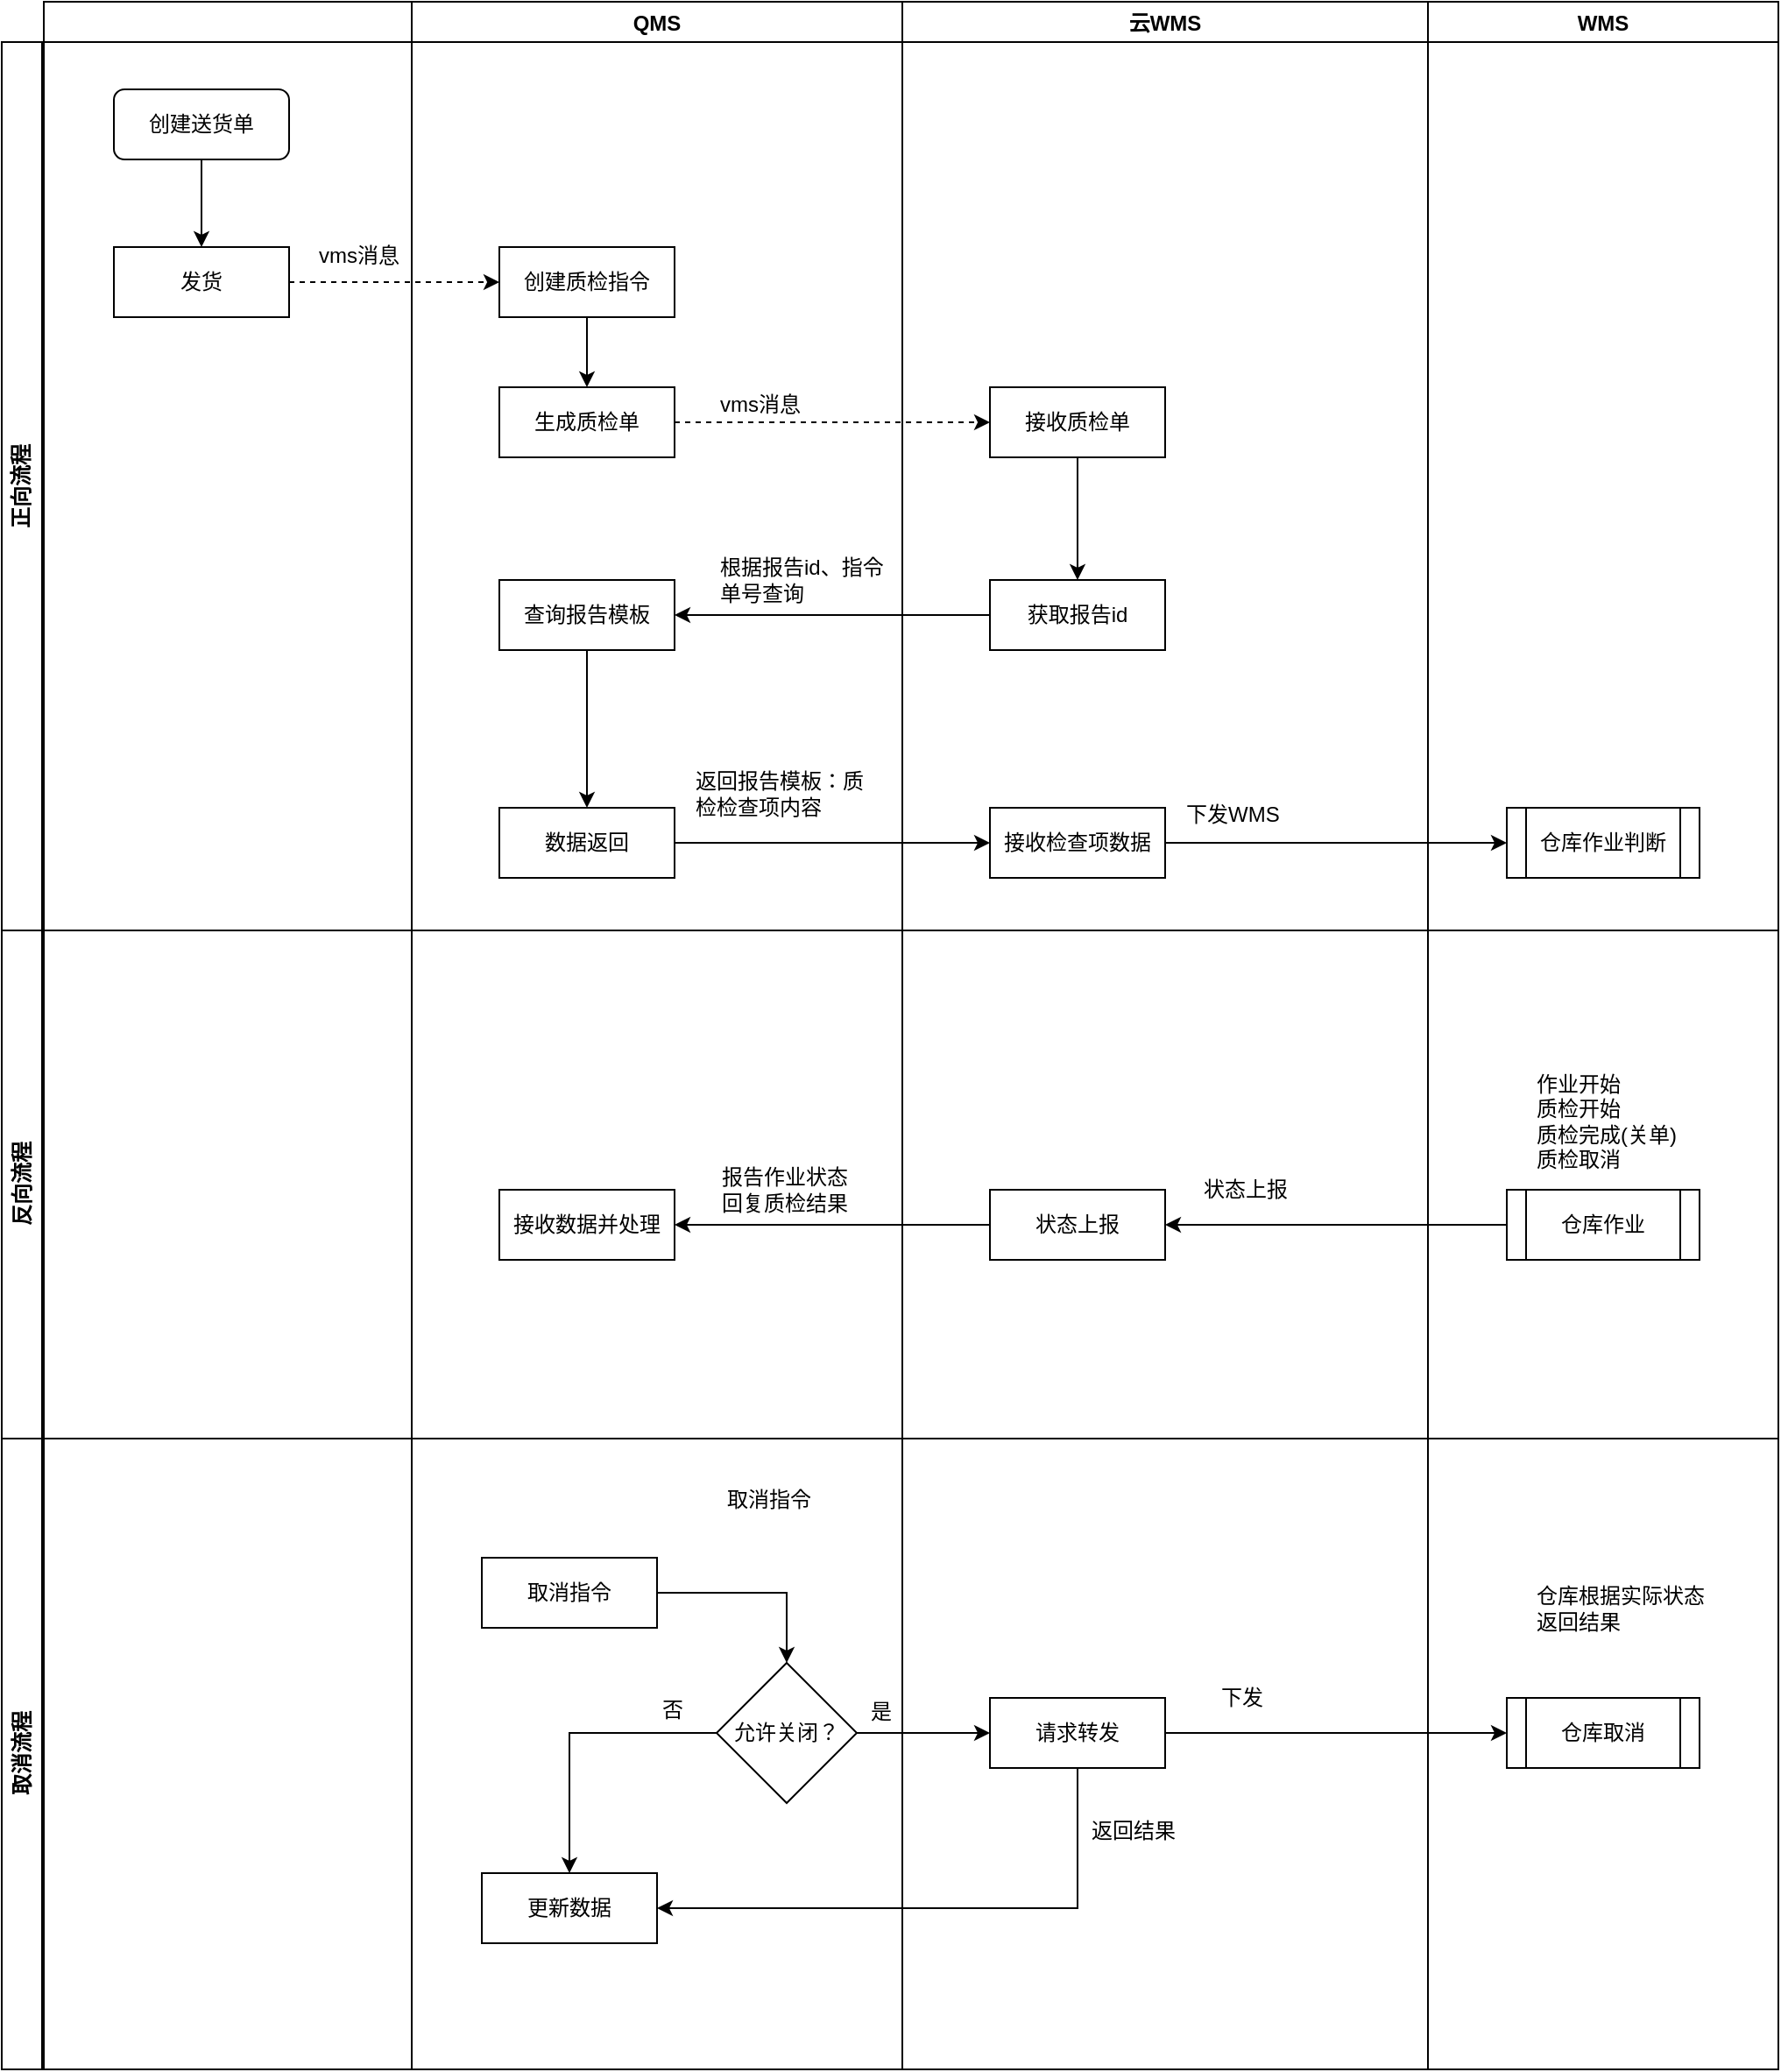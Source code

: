 <mxfile version="26.0.16" pages="19">
  <diagram id="4DOxR37FHT-UiQUCg8PL" name="QMS-严格质检流程">
    <mxGraphModel dx="1434" dy="764" grid="1" gridSize="10" guides="1" tooltips="1" connect="1" arrows="1" fold="1" page="1" pageScale="1" pageWidth="827" pageHeight="1169" math="0" shadow="0">
      <root>
        <mxCell id="0" />
        <mxCell id="1" parent="0" />
        <mxCell id="6McIL4HFEQ1lvty4y9AC-2" value="VIS" style="swimlane;" parent="1" vertex="1">
          <mxGeometry x="30" y="80" width="990" height="1180" as="geometry" />
        </mxCell>
        <mxCell id="6McIL4HFEQ1lvty4y9AC-8" style="edgeStyle=orthogonalEdgeStyle;rounded=0;orthogonalLoop=1;jettySize=auto;html=1;entryX=0.5;entryY=0;entryDx=0;entryDy=0;" parent="6McIL4HFEQ1lvty4y9AC-2" source="6McIL4HFEQ1lvty4y9AC-6" target="6McIL4HFEQ1lvty4y9AC-7" edge="1">
          <mxGeometry relative="1" as="geometry" />
        </mxCell>
        <mxCell id="6McIL4HFEQ1lvty4y9AC-6" value="创建送货单" style="rounded=1;whiteSpace=wrap;html=1;" parent="6McIL4HFEQ1lvty4y9AC-2" vertex="1">
          <mxGeometry x="40" y="50" width="100" height="40" as="geometry" />
        </mxCell>
        <mxCell id="6McIL4HFEQ1lvty4y9AC-7" value="发货" style="rounded=0;whiteSpace=wrap;html=1;" parent="6McIL4HFEQ1lvty4y9AC-2" vertex="1">
          <mxGeometry x="40" y="140" width="100" height="40" as="geometry" />
        </mxCell>
        <mxCell id="6McIL4HFEQ1lvty4y9AC-11" value="vms消息" style="text;html=1;strokeColor=none;fillColor=none;align=center;verticalAlign=middle;whiteSpace=wrap;rounded=0;" parent="6McIL4HFEQ1lvty4y9AC-2" vertex="1">
          <mxGeometry x="150" y="130" width="60" height="30" as="geometry" />
        </mxCell>
        <mxCell id="6McIL4HFEQ1lvty4y9AC-80" value="正向流程" style="swimlane;horizontal=0;whiteSpace=wrap;html=1;" parent="6McIL4HFEQ1lvty4y9AC-2" vertex="1">
          <mxGeometry x="-24" y="23" width="1014" height="507" as="geometry" />
        </mxCell>
        <mxCell id="6McIL4HFEQ1lvty4y9AC-82" value="取消流程" style="swimlane;horizontal=0;whiteSpace=wrap;html=1;" parent="6McIL4HFEQ1lvty4y9AC-2" vertex="1">
          <mxGeometry x="-24" y="820" width="1014" height="360" as="geometry" />
        </mxCell>
        <mxCell id="6McIL4HFEQ1lvty4y9AC-3" value="QMS" style="swimlane;startSize=23;" parent="1" vertex="1">
          <mxGeometry x="240" y="80" width="280" height="1180" as="geometry" />
        </mxCell>
        <mxCell id="6McIL4HFEQ1lvty4y9AC-13" style="edgeStyle=orthogonalEdgeStyle;rounded=0;orthogonalLoop=1;jettySize=auto;html=1;entryX=0.5;entryY=0;entryDx=0;entryDy=0;" parent="6McIL4HFEQ1lvty4y9AC-3" source="6McIL4HFEQ1lvty4y9AC-9" target="6McIL4HFEQ1lvty4y9AC-12" edge="1">
          <mxGeometry relative="1" as="geometry" />
        </mxCell>
        <mxCell id="6McIL4HFEQ1lvty4y9AC-9" value="创建质检指令" style="rounded=0;whiteSpace=wrap;html=1;" parent="6McIL4HFEQ1lvty4y9AC-3" vertex="1">
          <mxGeometry x="50" y="140" width="100" height="40" as="geometry" />
        </mxCell>
        <mxCell id="6McIL4HFEQ1lvty4y9AC-12" value="生成质检单" style="rounded=0;whiteSpace=wrap;html=1;" parent="6McIL4HFEQ1lvty4y9AC-3" vertex="1">
          <mxGeometry x="50" y="220" width="100" height="40" as="geometry" />
        </mxCell>
        <mxCell id="6McIL4HFEQ1lvty4y9AC-16" value="vms消息" style="text;html=1;strokeColor=none;fillColor=none;align=center;verticalAlign=middle;whiteSpace=wrap;rounded=0;" parent="6McIL4HFEQ1lvty4y9AC-3" vertex="1">
          <mxGeometry x="174" y="220" width="50" height="20" as="geometry" />
        </mxCell>
        <mxCell id="6McIL4HFEQ1lvty4y9AC-25" style="edgeStyle=orthogonalEdgeStyle;rounded=0;orthogonalLoop=1;jettySize=auto;html=1;entryX=0.5;entryY=0;entryDx=0;entryDy=0;" parent="6McIL4HFEQ1lvty4y9AC-3" source="6McIL4HFEQ1lvty4y9AC-21" target="6McIL4HFEQ1lvty4y9AC-24" edge="1">
          <mxGeometry relative="1" as="geometry" />
        </mxCell>
        <mxCell id="6McIL4HFEQ1lvty4y9AC-21" value="查询报告模板" style="rounded=0;whiteSpace=wrap;html=1;" parent="6McIL4HFEQ1lvty4y9AC-3" vertex="1">
          <mxGeometry x="50" y="330" width="100" height="40" as="geometry" />
        </mxCell>
        <mxCell id="6McIL4HFEQ1lvty4y9AC-23" value="返回报告模板：质检检查项内容" style="text;html=1;strokeColor=none;fillColor=none;align=left;verticalAlign=middle;whiteSpace=wrap;rounded=0;" parent="6McIL4HFEQ1lvty4y9AC-3" vertex="1">
          <mxGeometry x="160" y="432" width="106" height="40" as="geometry" />
        </mxCell>
        <mxCell id="6McIL4HFEQ1lvty4y9AC-24" value="数据返回" style="rounded=0;whiteSpace=wrap;html=1;" parent="6McIL4HFEQ1lvty4y9AC-3" vertex="1">
          <mxGeometry x="50" y="460" width="100" height="40" as="geometry" />
        </mxCell>
        <mxCell id="6McIL4HFEQ1lvty4y9AC-26" value="根据报告id、指令单号查询" style="text;html=1;strokeColor=none;fillColor=none;align=left;verticalAlign=middle;whiteSpace=wrap;rounded=0;" parent="6McIL4HFEQ1lvty4y9AC-3" vertex="1">
          <mxGeometry x="174" y="320" width="106" height="20" as="geometry" />
        </mxCell>
        <mxCell id="6McIL4HFEQ1lvty4y9AC-32" value="接收数据并处理" style="rounded=0;whiteSpace=wrap;html=1;" parent="6McIL4HFEQ1lvty4y9AC-3" vertex="1">
          <mxGeometry x="50" y="678" width="100" height="40" as="geometry" />
        </mxCell>
        <mxCell id="6McIL4HFEQ1lvty4y9AC-46" value="报告作业状态&lt;br&gt;回复质检结果" style="text;html=1;strokeColor=none;fillColor=none;align=left;verticalAlign=middle;whiteSpace=wrap;rounded=0;" parent="6McIL4HFEQ1lvty4y9AC-3" vertex="1">
          <mxGeometry x="175" y="668" width="76" height="20" as="geometry" />
        </mxCell>
        <mxCell id="6McIL4HFEQ1lvty4y9AC-62" style="edgeStyle=orthogonalEdgeStyle;rounded=0;orthogonalLoop=1;jettySize=auto;html=1;entryX=0.5;entryY=0;entryDx=0;entryDy=0;" parent="6McIL4HFEQ1lvty4y9AC-3" source="6McIL4HFEQ1lvty4y9AC-53" target="6McIL4HFEQ1lvty4y9AC-61" edge="1">
          <mxGeometry relative="1" as="geometry" />
        </mxCell>
        <mxCell id="6McIL4HFEQ1lvty4y9AC-53" value="取消指令" style="rounded=0;whiteSpace=wrap;html=1;" parent="6McIL4HFEQ1lvty4y9AC-3" vertex="1">
          <mxGeometry x="40" y="888" width="100" height="40" as="geometry" />
        </mxCell>
        <mxCell id="6McIL4HFEQ1lvty4y9AC-56" value="取消指令" style="text;html=1;strokeColor=none;fillColor=none;align=left;verticalAlign=middle;whiteSpace=wrap;rounded=0;" parent="6McIL4HFEQ1lvty4y9AC-3" vertex="1">
          <mxGeometry x="178" y="845" width="76" height="20" as="geometry" />
        </mxCell>
        <mxCell id="6McIL4HFEQ1lvty4y9AC-65" style="edgeStyle=orthogonalEdgeStyle;rounded=0;orthogonalLoop=1;jettySize=auto;html=1;" parent="6McIL4HFEQ1lvty4y9AC-3" source="6McIL4HFEQ1lvty4y9AC-61" target="6McIL4HFEQ1lvty4y9AC-64" edge="1">
          <mxGeometry relative="1" as="geometry" />
        </mxCell>
        <mxCell id="6McIL4HFEQ1lvty4y9AC-61" value="允许关闭？" style="rhombus;whiteSpace=wrap;html=1;" parent="6McIL4HFEQ1lvty4y9AC-3" vertex="1">
          <mxGeometry x="174" y="948" width="80" height="80" as="geometry" />
        </mxCell>
        <mxCell id="6McIL4HFEQ1lvty4y9AC-64" value="更新数据" style="rounded=0;whiteSpace=wrap;html=1;" parent="6McIL4HFEQ1lvty4y9AC-3" vertex="1">
          <mxGeometry x="40" y="1068" width="100" height="40" as="geometry" />
        </mxCell>
        <mxCell id="6McIL4HFEQ1lvty4y9AC-78" value="是" style="text;html=1;strokeColor=none;fillColor=none;align=left;verticalAlign=middle;whiteSpace=wrap;rounded=0;" parent="6McIL4HFEQ1lvty4y9AC-3" vertex="1">
          <mxGeometry x="260" y="966" width="13" height="20" as="geometry" />
        </mxCell>
        <mxCell id="6McIL4HFEQ1lvty4y9AC-79" value="否" style="text;html=1;strokeColor=none;fillColor=none;align=left;verticalAlign=middle;whiteSpace=wrap;rounded=0;" parent="6McIL4HFEQ1lvty4y9AC-3" vertex="1">
          <mxGeometry x="141" y="965" width="13" height="20" as="geometry" />
        </mxCell>
        <mxCell id="6McIL4HFEQ1lvty4y9AC-4" value="云WMS" style="swimlane;" parent="1" vertex="1">
          <mxGeometry x="520" y="80" width="300" height="1180" as="geometry" />
        </mxCell>
        <mxCell id="6McIL4HFEQ1lvty4y9AC-20" style="edgeStyle=orthogonalEdgeStyle;rounded=0;orthogonalLoop=1;jettySize=auto;html=1;entryX=0.5;entryY=0;entryDx=0;entryDy=0;" parent="6McIL4HFEQ1lvty4y9AC-4" source="6McIL4HFEQ1lvty4y9AC-14" target="6McIL4HFEQ1lvty4y9AC-19" edge="1">
          <mxGeometry relative="1" as="geometry" />
        </mxCell>
        <mxCell id="6McIL4HFEQ1lvty4y9AC-14" value="接收质检单" style="rounded=0;whiteSpace=wrap;html=1;" parent="6McIL4HFEQ1lvty4y9AC-4" vertex="1">
          <mxGeometry x="50" y="220" width="100" height="40" as="geometry" />
        </mxCell>
        <mxCell id="6McIL4HFEQ1lvty4y9AC-19" value="获取报告id" style="rounded=0;whiteSpace=wrap;html=1;" parent="6McIL4HFEQ1lvty4y9AC-4" vertex="1">
          <mxGeometry x="50" y="330" width="100" height="40" as="geometry" />
        </mxCell>
        <mxCell id="6McIL4HFEQ1lvty4y9AC-29" value="接收检查项数据" style="rounded=0;whiteSpace=wrap;html=1;" parent="6McIL4HFEQ1lvty4y9AC-4" vertex="1">
          <mxGeometry x="50" y="460" width="100" height="40" as="geometry" />
        </mxCell>
        <mxCell id="6McIL4HFEQ1lvty4y9AC-31" value="状态上报" style="rounded=0;whiteSpace=wrap;html=1;" parent="6McIL4HFEQ1lvty4y9AC-4" vertex="1">
          <mxGeometry x="50" y="678" width="100" height="40" as="geometry" />
        </mxCell>
        <mxCell id="6McIL4HFEQ1lvty4y9AC-42" value="下发WMS" style="text;html=1;strokeColor=none;fillColor=none;align=left;verticalAlign=middle;whiteSpace=wrap;rounded=0;" parent="6McIL4HFEQ1lvty4y9AC-4" vertex="1">
          <mxGeometry x="160" y="454" width="60" height="20" as="geometry" />
        </mxCell>
        <mxCell id="6McIL4HFEQ1lvty4y9AC-51" value="状态上报" style="text;html=1;strokeColor=none;fillColor=none;align=left;verticalAlign=middle;whiteSpace=wrap;rounded=0;" parent="6McIL4HFEQ1lvty4y9AC-4" vertex="1">
          <mxGeometry x="170" y="668" width="60" height="20" as="geometry" />
        </mxCell>
        <mxCell id="6McIL4HFEQ1lvty4y9AC-54" value="请求转发" style="rounded=0;whiteSpace=wrap;html=1;" parent="6McIL4HFEQ1lvty4y9AC-4" vertex="1">
          <mxGeometry x="50" y="968" width="100" height="40" as="geometry" />
        </mxCell>
        <mxCell id="6McIL4HFEQ1lvty4y9AC-59" value="下发" style="text;html=1;strokeColor=none;fillColor=none;align=left;verticalAlign=middle;whiteSpace=wrap;rounded=0;" parent="6McIL4HFEQ1lvty4y9AC-4" vertex="1">
          <mxGeometry x="180" y="958" width="60" height="20" as="geometry" />
        </mxCell>
        <mxCell id="6McIL4HFEQ1lvty4y9AC-77" value="返回结果" style="text;html=1;strokeColor=none;fillColor=none;align=left;verticalAlign=middle;whiteSpace=wrap;rounded=0;" parent="6McIL4HFEQ1lvty4y9AC-4" vertex="1">
          <mxGeometry x="106" y="1034" width="60" height="20" as="geometry" />
        </mxCell>
        <mxCell id="6McIL4HFEQ1lvty4y9AC-10" style="edgeStyle=orthogonalEdgeStyle;rounded=0;orthogonalLoop=1;jettySize=auto;html=1;dashed=1;" parent="1" source="6McIL4HFEQ1lvty4y9AC-7" target="6McIL4HFEQ1lvty4y9AC-9" edge="1">
          <mxGeometry relative="1" as="geometry" />
        </mxCell>
        <mxCell id="6McIL4HFEQ1lvty4y9AC-15" style="edgeStyle=orthogonalEdgeStyle;rounded=0;orthogonalLoop=1;jettySize=auto;html=1;entryX=0;entryY=0.5;entryDx=0;entryDy=0;dashed=1;" parent="1" source="6McIL4HFEQ1lvty4y9AC-12" target="6McIL4HFEQ1lvty4y9AC-14" edge="1">
          <mxGeometry relative="1" as="geometry" />
        </mxCell>
        <mxCell id="6McIL4HFEQ1lvty4y9AC-22" style="edgeStyle=orthogonalEdgeStyle;rounded=0;orthogonalLoop=1;jettySize=auto;html=1;entryX=1;entryY=0.5;entryDx=0;entryDy=0;" parent="1" source="6McIL4HFEQ1lvty4y9AC-19" target="6McIL4HFEQ1lvty4y9AC-21" edge="1">
          <mxGeometry relative="1" as="geometry" />
        </mxCell>
        <mxCell id="6McIL4HFEQ1lvty4y9AC-30" style="edgeStyle=orthogonalEdgeStyle;rounded=0;orthogonalLoop=1;jettySize=auto;html=1;entryX=0;entryY=0.5;entryDx=0;entryDy=0;" parent="1" source="6McIL4HFEQ1lvty4y9AC-24" target="6McIL4HFEQ1lvty4y9AC-29" edge="1">
          <mxGeometry relative="1" as="geometry" />
        </mxCell>
        <mxCell id="6McIL4HFEQ1lvty4y9AC-33" style="edgeStyle=orthogonalEdgeStyle;rounded=0;orthogonalLoop=1;jettySize=auto;html=1;" parent="1" source="6McIL4HFEQ1lvty4y9AC-31" target="6McIL4HFEQ1lvty4y9AC-32" edge="1">
          <mxGeometry relative="1" as="geometry" />
        </mxCell>
        <mxCell id="6McIL4HFEQ1lvty4y9AC-34" value="WMS" style="swimlane;" parent="1" vertex="1">
          <mxGeometry x="820" y="80" width="200" height="1180" as="geometry" />
        </mxCell>
        <mxCell id="6McIL4HFEQ1lvty4y9AC-40" value="仓库作业判断" style="shape=process;whiteSpace=wrap;html=1;backgroundOutline=1;" parent="6McIL4HFEQ1lvty4y9AC-34" vertex="1">
          <mxGeometry x="45" y="460" width="110" height="40" as="geometry" />
        </mxCell>
        <mxCell id="6McIL4HFEQ1lvty4y9AC-44" value="仓库作业" style="shape=process;whiteSpace=wrap;html=1;backgroundOutline=1;" parent="6McIL4HFEQ1lvty4y9AC-34" vertex="1">
          <mxGeometry x="45" y="678" width="110" height="40" as="geometry" />
        </mxCell>
        <mxCell id="6McIL4HFEQ1lvty4y9AC-52" value="作业开始&lt;br&gt;质检开始&lt;br&gt;质检完成(关单)&lt;br&gt;质检取消" style="text;html=1;strokeColor=none;fillColor=none;align=left;verticalAlign=middle;whiteSpace=wrap;rounded=0;" parent="6McIL4HFEQ1lvty4y9AC-34" vertex="1">
          <mxGeometry x="60" y="610" width="103" height="57" as="geometry" />
        </mxCell>
        <mxCell id="6McIL4HFEQ1lvty4y9AC-57" value="仓库取消" style="shape=process;whiteSpace=wrap;html=1;backgroundOutline=1;" parent="6McIL4HFEQ1lvty4y9AC-34" vertex="1">
          <mxGeometry x="45" y="968" width="110" height="40" as="geometry" />
        </mxCell>
        <mxCell id="6McIL4HFEQ1lvty4y9AC-60" value="仓库根据实际状态返回结果" style="text;html=1;strokeColor=none;fillColor=none;align=left;verticalAlign=middle;whiteSpace=wrap;rounded=0;" parent="6McIL4HFEQ1lvty4y9AC-34" vertex="1">
          <mxGeometry x="60" y="888" width="103" height="57" as="geometry" />
        </mxCell>
        <mxCell id="6McIL4HFEQ1lvty4y9AC-41" style="edgeStyle=orthogonalEdgeStyle;rounded=0;orthogonalLoop=1;jettySize=auto;html=1;entryX=0;entryY=0.5;entryDx=0;entryDy=0;" parent="1" source="6McIL4HFEQ1lvty4y9AC-29" target="6McIL4HFEQ1lvty4y9AC-40" edge="1">
          <mxGeometry relative="1" as="geometry" />
        </mxCell>
        <mxCell id="6McIL4HFEQ1lvty4y9AC-45" style="edgeStyle=orthogonalEdgeStyle;rounded=0;orthogonalLoop=1;jettySize=auto;html=1;entryX=1;entryY=0.5;entryDx=0;entryDy=0;" parent="1" source="6McIL4HFEQ1lvty4y9AC-44" target="6McIL4HFEQ1lvty4y9AC-31" edge="1">
          <mxGeometry relative="1" as="geometry" />
        </mxCell>
        <mxCell id="6McIL4HFEQ1lvty4y9AC-58" style="edgeStyle=orthogonalEdgeStyle;rounded=0;orthogonalLoop=1;jettySize=auto;html=1;entryX=0;entryY=0.5;entryDx=0;entryDy=0;" parent="1" source="6McIL4HFEQ1lvty4y9AC-54" target="6McIL4HFEQ1lvty4y9AC-57" edge="1">
          <mxGeometry relative="1" as="geometry" />
        </mxCell>
        <mxCell id="6McIL4HFEQ1lvty4y9AC-63" style="edgeStyle=orthogonalEdgeStyle;rounded=0;orthogonalLoop=1;jettySize=auto;html=1;entryX=0;entryY=0.5;entryDx=0;entryDy=0;" parent="1" source="6McIL4HFEQ1lvty4y9AC-61" target="6McIL4HFEQ1lvty4y9AC-54" edge="1">
          <mxGeometry relative="1" as="geometry" />
        </mxCell>
        <mxCell id="6McIL4HFEQ1lvty4y9AC-66" style="edgeStyle=orthogonalEdgeStyle;rounded=0;orthogonalLoop=1;jettySize=auto;html=1;entryX=1;entryY=0.5;entryDx=0;entryDy=0;exitX=0.5;exitY=1;exitDx=0;exitDy=0;" parent="1" source="6McIL4HFEQ1lvty4y9AC-54" target="6McIL4HFEQ1lvty4y9AC-64" edge="1">
          <mxGeometry relative="1" as="geometry" />
        </mxCell>
        <mxCell id="6McIL4HFEQ1lvty4y9AC-81" value="反向流程" style="swimlane;horizontal=0;whiteSpace=wrap;html=1;" parent="1" vertex="1">
          <mxGeometry x="6" y="610" width="1014" height="290" as="geometry" />
        </mxCell>
      </root>
    </mxGraphModel>
  </diagram>
  <diagram name="QMS-创建质检指令" id="9LNbSex3hJXbslfU4ChV">
    <mxGraphModel dx="1434" dy="764" grid="1" gridSize="10" guides="1" tooltips="1" connect="1" arrows="1" fold="1" page="1" pageScale="1" pageWidth="827" pageHeight="1169" math="0" shadow="0">
      <root>
        <mxCell id="0" />
        <mxCell id="1" parent="0" />
        <mxCell id="KCyv-d4GW0FQY3K_e-6L-44" style="edgeStyle=orthogonalEdgeStyle;rounded=0;orthogonalLoop=1;jettySize=auto;html=1;" parent="1" source="KCyv-d4GW0FQY3K_e-6L-1" target="KCyv-d4GW0FQY3K_e-6L-8" edge="1">
          <mxGeometry relative="1" as="geometry" />
        </mxCell>
        <mxCell id="KCyv-d4GW0FQY3K_e-6L-1" value="保存指令计划" style="rounded=0;whiteSpace=wrap;html=1;" parent="1" vertex="1">
          <mxGeometry x="40" y="80" width="120" height="40" as="geometry" />
        </mxCell>
        <mxCell id="KCyv-d4GW0FQY3K_e-6L-3" value="qms_inspection_plan" style="text;html=1;strokeColor=none;fillColor=none;align=center;verticalAlign=middle;whiteSpace=wrap;rounded=0;" parent="1" vertex="1">
          <mxGeometry x="30" y="50" width="130" height="20" as="geometry" />
        </mxCell>
        <mxCell id="KCyv-d4GW0FQY3K_e-6L-13" style="edgeStyle=orthogonalEdgeStyle;rounded=0;orthogonalLoop=1;jettySize=auto;html=1;" parent="1" source="KCyv-d4GW0FQY3K_e-6L-8" target="KCyv-d4GW0FQY3K_e-6L-12" edge="1">
          <mxGeometry relative="1" as="geometry" />
        </mxCell>
        <mxCell id="KCyv-d4GW0FQY3K_e-6L-8" value="保存指令计划对应扩展字段" style="rounded=0;whiteSpace=wrap;html=1;" parent="1" vertex="1">
          <mxGeometry x="390" y="80" width="120" height="40" as="geometry" />
        </mxCell>
        <mxCell id="KCyv-d4GW0FQY3K_e-6L-11" value="&lt;pre style=&quot;background-color: rgb(255, 255, 255); color: rgb(8, 8, 8); font-size: 9pt;&quot;&gt;&lt;pre style=&quot;border-color: var(--border-color); font-size: 9pt;&quot;&gt;&lt;font face=&quot;Helvetica&quot;&gt;INSPECTION_INSTRUCT_PUBLISHER&lt;/font&gt;&lt;/pre&gt;&lt;pre style=&quot;border-color: var(--border-color); font-size: 9pt;&quot;&gt;&lt;font face=&quot;Helvetica&quot;&gt;inspection_instruct_no&lt;/font&gt;&lt;/pre&gt;&lt;/pre&gt;" style="text;html=1;strokeColor=none;fillColor=none;align=left;verticalAlign=middle;whiteSpace=wrap;rounded=0;" parent="1" vertex="1">
          <mxGeometry x="393" y="300" width="220" height="40" as="geometry" />
        </mxCell>
        <mxCell id="KCyv-d4GW0FQY3K_e-6L-17" style="edgeStyle=orthogonalEdgeStyle;rounded=0;orthogonalLoop=1;jettySize=auto;html=1;entryX=0.5;entryY=0;entryDx=0;entryDy=0;" parent="1" source="KCyv-d4GW0FQY3K_e-6L-12" target="KCyv-d4GW0FQY3K_e-6L-16" edge="1">
          <mxGeometry relative="1" as="geometry" />
        </mxCell>
        <mxCell id="KCyv-d4GW0FQY3K_e-6L-12" value="保存质检指令" style="rounded=0;whiteSpace=wrap;html=1;" parent="1" vertex="1">
          <mxGeometry x="390" y="160" width="120" height="40" as="geometry" />
        </mxCell>
        <mxCell id="KCyv-d4GW0FQY3K_e-6L-14" value="qms_dynamic_expand_field" style="text;html=1;strokeColor=none;fillColor=none;align=center;verticalAlign=middle;whiteSpace=wrap;rounded=0;" parent="1" vertex="1">
          <mxGeometry x="380" y="50" width="150" height="30" as="geometry" />
        </mxCell>
        <mxCell id="KCyv-d4GW0FQY3K_e-6L-15" value="qms_inspection_instruct" style="text;html=1;strokeColor=none;fillColor=none;align=center;verticalAlign=middle;whiteSpace=wrap;rounded=0;" parent="1" vertex="1">
          <mxGeometry x="520" y="160" width="140" height="30" as="geometry" />
        </mxCell>
        <mxCell id="KCyv-d4GW0FQY3K_e-6L-45" style="edgeStyle=orthogonalEdgeStyle;rounded=0;orthogonalLoop=1;jettySize=auto;html=1;entryX=1;entryY=0.5;entryDx=0;entryDy=0;" parent="1" source="KCyv-d4GW0FQY3K_e-6L-16" target="KCyv-d4GW0FQY3K_e-6L-20" edge="1">
          <mxGeometry relative="1" as="geometry" />
        </mxCell>
        <mxCell id="KCyv-d4GW0FQY3K_e-6L-16" value="插入指令下发任务" style="rounded=0;whiteSpace=wrap;html=1;" parent="1" vertex="1">
          <mxGeometry x="390" y="250" width="120" height="40" as="geometry" />
        </mxCell>
        <mxCell id="KCyv-d4GW0FQY3K_e-6L-18" value="qms_inspection_instruct" style="text;html=1;strokeColor=none;fillColor=none;align=center;verticalAlign=middle;whiteSpace=wrap;rounded=0;" parent="1" vertex="1">
          <mxGeometry x="520" y="250" width="140" height="30" as="geometry" />
        </mxCell>
        <mxCell id="KCyv-d4GW0FQY3K_e-6L-19" value="ref_id = plan_id&lt;br&gt;ref_source = INSTRUCT_PLAN" style="text;html=1;strokeColor=none;fillColor=none;align=left;verticalAlign=middle;whiteSpace=wrap;rounded=0;" parent="1" vertex="1">
          <mxGeometry x="190" y="50" width="180" height="30" as="geometry" />
        </mxCell>
        <mxCell id="KCyv-d4GW0FQY3K_e-6L-23" style="edgeStyle=orthogonalEdgeStyle;rounded=0;orthogonalLoop=1;jettySize=auto;html=1;entryX=0.5;entryY=0;entryDx=0;entryDy=0;" parent="1" source="KCyv-d4GW0FQY3K_e-6L-20" target="KCyv-d4GW0FQY3K_e-6L-22" edge="1">
          <mxGeometry relative="1" as="geometry" />
        </mxCell>
        <mxCell id="KCyv-d4GW0FQY3K_e-6L-20" value="查询质检计划" style="rounded=0;whiteSpace=wrap;html=1;" parent="1" vertex="1">
          <mxGeometry x="90" y="250" width="120" height="40" as="geometry" />
        </mxCell>
        <mxCell id="KCyv-d4GW0FQY3K_e-6L-49" style="edgeStyle=orthogonalEdgeStyle;rounded=0;orthogonalLoop=1;jettySize=auto;html=1;entryX=0.5;entryY=0;entryDx=0;entryDy=0;" parent="1" source="KCyv-d4GW0FQY3K_e-6L-22" target="KCyv-d4GW0FQY3K_e-6L-26" edge="1">
          <mxGeometry relative="1" as="geometry" />
        </mxCell>
        <mxCell id="KCyv-d4GW0FQY3K_e-6L-69" style="edgeStyle=orthogonalEdgeStyle;rounded=0;orthogonalLoop=1;jettySize=auto;html=1;entryX=0;entryY=0.5;entryDx=0;entryDy=0;" parent="1" source="KCyv-d4GW0FQY3K_e-6L-22" target="KCyv-d4GW0FQY3K_e-6L-68" edge="1">
          <mxGeometry relative="1" as="geometry" />
        </mxCell>
        <mxCell id="KCyv-d4GW0FQY3K_e-6L-22" value="启用状态?" style="rhombus;whiteSpace=wrap;html=1;" parent="1" vertex="1">
          <mxGeometry x="110" y="370" width="80" height="80" as="geometry" />
        </mxCell>
        <mxCell id="KCyv-d4GW0FQY3K_e-6L-47" style="edgeStyle=orthogonalEdgeStyle;rounded=0;orthogonalLoop=1;jettySize=auto;html=1;entryX=0;entryY=0.5;entryDx=0;entryDy=0;" parent="1" source="KCyv-d4GW0FQY3K_e-6L-26" target="KCyv-d4GW0FQY3K_e-6L-31" edge="1">
          <mxGeometry relative="1" as="geometry" />
        </mxCell>
        <mxCell id="KCyv-d4GW0FQY3K_e-6L-26" value="查询对应的模板" style="rounded=0;whiteSpace=wrap;html=1;" parent="1" vertex="1">
          <mxGeometry x="90" y="520" width="120" height="40" as="geometry" />
        </mxCell>
        <mxCell id="KCyv-d4GW0FQY3K_e-6L-28" value="&lt;div style=&quot;text-align: left;&quot;&gt;&lt;span style=&quot;background-color: initial;&quot;&gt;ref_id&amp;nbsp; = template_id&lt;/span&gt;&lt;/div&gt;&lt;div style=&quot;text-align: left;&quot;&gt;&lt;span style=&quot;background-color: initial;&quot;&gt;ref_stage =&amp;nbsp;&lt;/span&gt;INSPECTION_TEMPLATE_STAGE&lt;/div&gt;&lt;div style=&quot;text-align: left;&quot;&gt;&lt;span style=&quot;background-color: initial;&quot;&gt;ref_source =&amp;nbsp;&lt;/span&gt;INSPECTION_TEMPLATE&lt;/div&gt;" style="text;html=1;strokeColor=none;fillColor=none;align=center;verticalAlign=middle;whiteSpace=wrap;rounded=0;" parent="1" vertex="1">
          <mxGeometry x="393" y="710" width="280" height="50" as="geometry" />
        </mxCell>
        <mxCell id="KCyv-d4GW0FQY3K_e-6L-29" value="根据templateCode查询" style="text;html=1;strokeColor=none;fillColor=none;align=center;verticalAlign=middle;whiteSpace=wrap;rounded=0;" parent="1" vertex="1">
          <mxGeometry x="160" y="460" width="140" height="30" as="geometry" />
        </mxCell>
        <mxCell id="KCyv-d4GW0FQY3K_e-6L-37" style="edgeStyle=orthogonalEdgeStyle;rounded=0;orthogonalLoop=1;jettySize=auto;html=1;" parent="1" source="KCyv-d4GW0FQY3K_e-6L-30" target="KCyv-d4GW0FQY3K_e-6L-36" edge="1">
          <mxGeometry relative="1" as="geometry" />
        </mxCell>
        <mxCell id="KCyv-d4GW0FQY3K_e-6L-30" value="复制模板报告" style="rounded=0;whiteSpace=wrap;html=1;" parent="1" vertex="1">
          <mxGeometry x="260" y="620" width="120" height="40" as="geometry" />
        </mxCell>
        <mxCell id="KCyv-d4GW0FQY3K_e-6L-34" style="edgeStyle=orthogonalEdgeStyle;rounded=0;orthogonalLoop=1;jettySize=auto;html=1;entryX=0;entryY=0.5;entryDx=0;entryDy=0;" parent="1" source="KCyv-d4GW0FQY3K_e-6L-31" target="KCyv-d4GW0FQY3K_e-6L-67" edge="1">
          <mxGeometry relative="1" as="geometry">
            <mxPoint x="473" y="540" as="targetPoint" />
          </mxGeometry>
        </mxCell>
        <mxCell id="KCyv-d4GW0FQY3K_e-6L-35" style="edgeStyle=orthogonalEdgeStyle;rounded=0;orthogonalLoop=1;jettySize=auto;html=1;entryX=0.5;entryY=0;entryDx=0;entryDy=0;" parent="1" source="KCyv-d4GW0FQY3K_e-6L-31" target="KCyv-d4GW0FQY3K_e-6L-30" edge="1">
          <mxGeometry relative="1" as="geometry" />
        </mxCell>
        <mxCell id="KCyv-d4GW0FQY3K_e-6L-31" value="模板为空?" style="rhombus;whiteSpace=wrap;html=1;" parent="1" vertex="1">
          <mxGeometry x="280" y="500" width="80" height="80" as="geometry" />
        </mxCell>
        <mxCell id="KCyv-d4GW0FQY3K_e-6L-40" style="edgeStyle=orthogonalEdgeStyle;rounded=0;orthogonalLoop=1;jettySize=auto;html=1;entryX=0.5;entryY=0;entryDx=0;entryDy=0;" parent="1" source="KCyv-d4GW0FQY3K_e-6L-36" target="KCyv-d4GW0FQY3K_e-6L-38" edge="1">
          <mxGeometry relative="1" as="geometry" />
        </mxCell>
        <mxCell id="KCyv-d4GW0FQY3K_e-6L-36" value="根据引用查询报告" style="rounded=0;whiteSpace=wrap;html=1;" parent="1" vertex="1">
          <mxGeometry x="260" y="720" width="120" height="40" as="geometry" />
        </mxCell>
        <mxCell id="KCyv-d4GW0FQY3K_e-6L-41" style="edgeStyle=orthogonalEdgeStyle;rounded=0;orthogonalLoop=1;jettySize=auto;html=1;" parent="1" source="KCyv-d4GW0FQY3K_e-6L-38" target="KCyv-d4GW0FQY3K_e-6L-65" edge="1">
          <mxGeometry relative="1" as="geometry">
            <mxPoint x="473" y="850" as="targetPoint" />
          </mxGeometry>
        </mxCell>
        <mxCell id="KCyv-d4GW0FQY3K_e-6L-43" style="edgeStyle=orthogonalEdgeStyle;rounded=0;orthogonalLoop=1;jettySize=auto;html=1;entryX=0.5;entryY=0;entryDx=0;entryDy=0;" parent="1" source="KCyv-d4GW0FQY3K_e-6L-38" target="KCyv-d4GW0FQY3K_e-6L-42" edge="1">
          <mxGeometry relative="1" as="geometry" />
        </mxCell>
        <mxCell id="KCyv-d4GW0FQY3K_e-6L-38" value="报告为空?" style="rhombus;whiteSpace=wrap;html=1;" parent="1" vertex="1">
          <mxGeometry x="280" y="810" width="80" height="80" as="geometry" />
        </mxCell>
        <mxCell id="KCyv-d4GW0FQY3K_e-6L-51" style="edgeStyle=orthogonalEdgeStyle;rounded=0;orthogonalLoop=1;jettySize=auto;html=1;entryX=0.5;entryY=0;entryDx=0;entryDy=0;" parent="1" source="KCyv-d4GW0FQY3K_e-6L-42" target="KCyv-d4GW0FQY3K_e-6L-50" edge="1">
          <mxGeometry relative="1" as="geometry" />
        </mxCell>
        <mxCell id="KCyv-d4GW0FQY3K_e-6L-42" value="复制报告" style="rounded=0;whiteSpace=wrap;html=1;" parent="1" vertex="1">
          <mxGeometry x="260" y="940" width="120" height="40" as="geometry" />
        </mxCell>
        <mxCell id="KCyv-d4GW0FQY3K_e-6L-53" style="edgeStyle=orthogonalEdgeStyle;rounded=0;orthogonalLoop=1;jettySize=auto;html=1;entryX=0.5;entryY=0;entryDx=0;entryDy=0;" parent="1" source="KCyv-d4GW0FQY3K_e-6L-50" target="KCyv-d4GW0FQY3K_e-6L-52" edge="1">
          <mxGeometry relative="1" as="geometry" />
        </mxCell>
        <mxCell id="KCyv-d4GW0FQY3K_e-6L-57" style="edgeStyle=orthogonalEdgeStyle;rounded=0;orthogonalLoop=1;jettySize=auto;html=1;entryX=0;entryY=0.5;entryDx=0;entryDy=0;" parent="1" source="KCyv-d4GW0FQY3K_e-6L-50" target="KCyv-d4GW0FQY3K_e-6L-56" edge="1">
          <mxGeometry relative="1" as="geometry" />
        </mxCell>
        <mxCell id="KCyv-d4GW0FQY3K_e-6L-50" value="复制套餐" style="rounded=0;whiteSpace=wrap;html=1;" parent="1" vertex="1">
          <mxGeometry x="260" y="1050" width="120" height="40" as="geometry" />
        </mxCell>
        <mxCell id="KCyv-d4GW0FQY3K_e-6L-54" style="edgeStyle=orthogonalEdgeStyle;rounded=0;orthogonalLoop=1;jettySize=auto;html=1;entryX=0;entryY=0.5;entryDx=0;entryDy=0;exitX=0;exitY=0.5;exitDx=0;exitDy=0;" parent="1" source="KCyv-d4GW0FQY3K_e-6L-52" target="KCyv-d4GW0FQY3K_e-6L-42" edge="1">
          <mxGeometry relative="1" as="geometry">
            <Array as="points">
              <mxPoint x="210" y="1190" />
              <mxPoint x="210" y="960" />
            </Array>
          </mxGeometry>
        </mxCell>
        <mxCell id="KCyv-d4GW0FQY3K_e-6L-64" style="edgeStyle=orthogonalEdgeStyle;rounded=0;orthogonalLoop=1;jettySize=auto;html=1;" parent="1" source="KCyv-d4GW0FQY3K_e-6L-52" target="KCyv-d4GW0FQY3K_e-6L-63" edge="1">
          <mxGeometry relative="1" as="geometry" />
        </mxCell>
        <mxCell id="KCyv-d4GW0FQY3K_e-6L-52" value="全部处理完成?" style="rhombus;whiteSpace=wrap;html=1;" parent="1" vertex="1">
          <mxGeometry x="280" y="1150" width="80" height="80" as="geometry" />
        </mxCell>
        <mxCell id="KCyv-d4GW0FQY3K_e-6L-55" value="&lt;div style=&quot;text-align: left;&quot;&gt;&lt;span style=&quot;background-color: initial;&quot;&gt;ref_id&amp;nbsp; = inspection_instruct_id&lt;/span&gt;&lt;/div&gt;&lt;div style=&quot;text-align: left;&quot;&gt;&lt;span style=&quot;background-color: initial;&quot;&gt;ref_stage =&amp;nbsp;&lt;/span&gt;INSPECTION_TEMPLATE_STAGE&lt;/div&gt;&lt;div style=&quot;text-align: left;&quot;&gt;&lt;span style=&quot;background-color: initial;&quot;&gt;ref_source =&amp;nbsp;&lt;/span&gt;INSPECTION_TEMPLATE&lt;/div&gt;" style="text;html=1;strokeColor=none;fillColor=none;align=center;verticalAlign=middle;whiteSpace=wrap;rounded=0;" parent="1" vertex="1">
          <mxGeometry x="390" y="930" width="270" height="50" as="geometry" />
        </mxCell>
        <mxCell id="KCyv-d4GW0FQY3K_e-6L-60" style="edgeStyle=orthogonalEdgeStyle;rounded=0;orthogonalLoop=1;jettySize=auto;html=1;entryX=0.5;entryY=0;entryDx=0;entryDy=0;" parent="1" source="KCyv-d4GW0FQY3K_e-6L-56" target="KCyv-d4GW0FQY3K_e-6L-59" edge="1">
          <mxGeometry relative="1" as="geometry" />
        </mxCell>
        <mxCell id="KCyv-d4GW0FQY3K_e-6L-56" value="查询原套餐信息" style="rounded=0;whiteSpace=wrap;html=1;" parent="1" vertex="1">
          <mxGeometry x="500" y="1050" width="120" height="40" as="geometry" />
        </mxCell>
        <mxCell id="KCyv-d4GW0FQY3K_e-6L-58" value="&lt;div style=&quot;text-align: left;&quot;&gt;&lt;span style=&quot;background-color: initial;&quot;&gt;ref_id&amp;nbsp; = report_id (复制前的报告id)&lt;/span&gt;&lt;/div&gt;&lt;div style=&quot;text-align: left;&quot;&gt;&lt;span style=&quot;background-color: initial;&quot;&gt;ref_stage =&amp;nbsp;&lt;/span&gt;INSPECTION_TEMPLATE_STAGE&lt;/div&gt;" style="text;html=1;strokeColor=none;fillColor=none;align=center;verticalAlign=middle;whiteSpace=wrap;rounded=0;" parent="1" vertex="1">
          <mxGeometry x="500" y="1000" width="260" height="40" as="geometry" />
        </mxCell>
        <mxCell id="KCyv-d4GW0FQY3K_e-6L-59" value="保存新套餐信息" style="rounded=0;whiteSpace=wrap;html=1;" parent="1" vertex="1">
          <mxGeometry x="500" y="1170" width="120" height="40" as="geometry" />
        </mxCell>
        <mxCell id="KCyv-d4GW0FQY3K_e-6L-61" value="&lt;div style=&quot;text-align: left;&quot;&gt;&lt;span style=&quot;background-color: initial;&quot;&gt;ref_id&amp;nbsp; = report_id (复制后的新报告id)&lt;/span&gt;&lt;/div&gt;&lt;div style=&quot;text-align: left;&quot;&gt;&lt;span style=&quot;background-color: initial;&quot;&gt;ref_stage =&amp;nbsp;&lt;/span&gt;INSPECTION_TEMPLATE_STAGE&lt;/div&gt;" style="text;html=1;strokeColor=none;fillColor=none;align=center;verticalAlign=middle;whiteSpace=wrap;rounded=0;" parent="1" vertex="1">
          <mxGeometry x="560" y="1110" width="260" height="40" as="geometry" />
        </mxCell>
        <mxCell id="KCyv-d4GW0FQY3K_e-6L-63" value="结束" style="rounded=1;whiteSpace=wrap;html=1;fillColor=#fff2cc;strokeColor=#d6b656;" parent="1" vertex="1">
          <mxGeometry x="270" y="1310" width="100" height="40" as="geometry" />
        </mxCell>
        <mxCell id="KCyv-d4GW0FQY3K_e-6L-65" value="结束" style="rounded=1;whiteSpace=wrap;html=1;fillColor=#fff2cc;strokeColor=#d6b656;" parent="1" vertex="1">
          <mxGeometry x="483" y="830" width="100" height="40" as="geometry" />
        </mxCell>
        <mxCell id="KCyv-d4GW0FQY3K_e-6L-67" value="结束" style="rounded=1;whiteSpace=wrap;html=1;fillColor=#fff2cc;strokeColor=#d6b656;" parent="1" vertex="1">
          <mxGeometry x="475" y="520" width="100" height="40" as="geometry" />
        </mxCell>
        <mxCell id="KCyv-d4GW0FQY3K_e-6L-68" value="结束" style="rounded=1;whiteSpace=wrap;html=1;fillColor=#fff2cc;strokeColor=#d6b656;" parent="1" vertex="1">
          <mxGeometry x="280" y="390" width="100" height="40" as="geometry" />
        </mxCell>
        <mxCell id="KCyv-d4GW0FQY3K_e-6L-70" value="是" style="text;html=1;strokeColor=none;fillColor=none;align=center;verticalAlign=middle;whiteSpace=wrap;rounded=0;" parent="1" vertex="1">
          <mxGeometry x="120" y="460" width="20" height="20" as="geometry" />
        </mxCell>
        <mxCell id="KCyv-d4GW0FQY3K_e-6L-71" value="是" style="text;html=1;strokeColor=none;fillColor=none;align=center;verticalAlign=middle;whiteSpace=wrap;rounded=0;" parent="1" vertex="1">
          <mxGeometry x="380" y="520" width="20" height="20" as="geometry" />
        </mxCell>
        <mxCell id="KCyv-d4GW0FQY3K_e-6L-72" value="是" style="text;html=1;strokeColor=none;fillColor=none;align=center;verticalAlign=middle;whiteSpace=wrap;rounded=0;" parent="1" vertex="1">
          <mxGeometry x="373" y="830" width="20" height="20" as="geometry" />
        </mxCell>
        <mxCell id="KCyv-d4GW0FQY3K_e-6L-73" value="是" style="text;html=1;strokeColor=none;fillColor=none;align=center;verticalAlign=middle;whiteSpace=wrap;rounded=0;" parent="1" vertex="1">
          <mxGeometry x="300" y="1240" width="20" height="20" as="geometry" />
        </mxCell>
        <mxCell id="KCyv-d4GW0FQY3K_e-6L-74" value="否" style="text;html=1;strokeColor=none;fillColor=none;align=center;verticalAlign=middle;whiteSpace=wrap;rounded=0;" parent="1" vertex="1">
          <mxGeometry x="220" y="1169" width="20" height="20" as="geometry" />
        </mxCell>
        <mxCell id="KCyv-d4GW0FQY3K_e-6L-75" value="否" style="text;html=1;strokeColor=none;fillColor=none;align=center;verticalAlign=middle;whiteSpace=wrap;rounded=0;" parent="1" vertex="1">
          <mxGeometry x="290" y="900" width="20" height="20" as="geometry" />
        </mxCell>
        <mxCell id="KCyv-d4GW0FQY3K_e-6L-76" value="否" style="text;html=1;strokeColor=none;fillColor=none;align=center;verticalAlign=middle;whiteSpace=wrap;rounded=0;" parent="1" vertex="1">
          <mxGeometry x="290" y="585" width="20" height="20" as="geometry" />
        </mxCell>
        <mxCell id="KCyv-d4GW0FQY3K_e-6L-77" value="否" style="text;html=1;strokeColor=none;fillColor=none;align=center;verticalAlign=middle;whiteSpace=wrap;rounded=0;" parent="1" vertex="1">
          <mxGeometry x="200" y="390" width="20" height="20" as="geometry" />
        </mxCell>
      </root>
    </mxGraphModel>
  </diagram>
  <diagram id="pyCT2BxDM6KZaC1s8hAW" name="QMS-质检打标">
    <mxGraphModel dx="1434" dy="764" grid="1" gridSize="10" guides="1" tooltips="1" connect="1" arrows="1" fold="1" page="1" pageScale="1" pageWidth="827" pageHeight="1169" math="0" shadow="0">
      <root>
        <mxCell id="0" />
        <mxCell id="1" parent="0" />
        <mxCell id="m9GBfulWd5azS1ns_NQo-39" style="edgeStyle=orthogonalEdgeStyle;rounded=0;orthogonalLoop=1;jettySize=auto;html=1;entryX=0.5;entryY=0;entryDx=0;entryDy=0;dashed=1;" parent="1" source="Ml8iRn7jUneEAK7tOL3D-1" target="Ml8iRn7jUneEAK7tOL3D-2" edge="1">
          <mxGeometry relative="1" as="geometry" />
        </mxCell>
        <mxCell id="Ml8iRn7jUneEAK7tOL3D-1" value="VMS消息" style="rounded=1;whiteSpace=wrap;html=1;fillColor=#e1d5e7;strokeColor=#9673a6;" parent="1" vertex="1">
          <mxGeometry x="91" y="10" width="90" height="30" as="geometry" />
        </mxCell>
        <mxCell id="Ml8iRn7jUneEAK7tOL3D-6" style="edgeStyle=orthogonalEdgeStyle;rounded=0;orthogonalLoop=1;jettySize=auto;html=1;entryX=0.5;entryY=0;entryDx=0;entryDy=0;" parent="1" source="Ml8iRn7jUneEAK7tOL3D-2" target="Ml8iRn7jUneEAK7tOL3D-3" edge="1">
          <mxGeometry relative="1" as="geometry" />
        </mxCell>
        <mxCell id="Ml8iRn7jUneEAK7tOL3D-2" value="开始" style="rounded=1;whiteSpace=wrap;html=1;" parent="1" vertex="1">
          <mxGeometry x="91" y="110" width="90" height="30" as="geometry" />
        </mxCell>
        <mxCell id="Ml8iRn7jUneEAK7tOL3D-8" style="edgeStyle=orthogonalEdgeStyle;rounded=0;orthogonalLoop=1;jettySize=auto;html=1;" parent="1" source="Ml8iRn7jUneEAK7tOL3D-3" target="Ml8iRn7jUneEAK7tOL3D-7" edge="1">
          <mxGeometry relative="1" as="geometry" />
        </mxCell>
        <mxCell id="hUVk2ksubEO_5ooqMvnu-1" style="edgeStyle=orthogonalEdgeStyle;rounded=0;orthogonalLoop=1;jettySize=auto;html=1;entryX=0;entryY=0.5;entryDx=0;entryDy=0;" parent="1" source="Ml8iRn7jUneEAK7tOL3D-3" target="m9GBfulWd5azS1ns_NQo-37" edge="1">
          <mxGeometry relative="1" as="geometry">
            <Array as="points">
              <mxPoint x="50" y="260" />
              <mxPoint x="50" y="1149" />
            </Array>
          </mxGeometry>
        </mxCell>
        <mxCell id="Ml8iRn7jUneEAK7tOL3D-3" value="CREATE类型且送货单号不为空" style="rhombus;whiteSpace=wrap;html=1;" parent="1" vertex="1">
          <mxGeometry x="82" y="210" width="108" height="100" as="geometry" />
        </mxCell>
        <mxCell id="Ml8iRn7jUneEAK7tOL3D-12" style="edgeStyle=orthogonalEdgeStyle;rounded=0;orthogonalLoop=1;jettySize=auto;html=1;" parent="1" source="Ml8iRn7jUneEAK7tOL3D-7" target="Ml8iRn7jUneEAK7tOL3D-10" edge="1">
          <mxGeometry relative="1" as="geometry" />
        </mxCell>
        <mxCell id="Ml8iRn7jUneEAK7tOL3D-16" style="edgeStyle=orthogonalEdgeStyle;rounded=0;orthogonalLoop=1;jettySize=auto;html=1;entryX=0.5;entryY=0;entryDx=0;entryDy=0;" parent="1" source="Ml8iRn7jUneEAK7tOL3D-7" target="Ml8iRn7jUneEAK7tOL3D-15" edge="1">
          <mxGeometry relative="1" as="geometry" />
        </mxCell>
        <mxCell id="m9GBfulWd5azS1ns_NQo-40" style="edgeStyle=orthogonalEdgeStyle;rounded=0;orthogonalLoop=1;jettySize=auto;html=1;entryX=0.5;entryY=1;entryDx=0;entryDy=0;" parent="1" source="Ml8iRn7jUneEAK7tOL3D-7" target="Ml8iRn7jUneEAK7tOL3D-9" edge="1">
          <mxGeometry relative="1" as="geometry" />
        </mxCell>
        <mxCell id="Ml8iRn7jUneEAK7tOL3D-7" value="查询送货单信息" style="rounded=0;whiteSpace=wrap;html=1;" parent="1" vertex="1">
          <mxGeometry x="270" y="240" width="106" height="40" as="geometry" />
        </mxCell>
        <mxCell id="Ml8iRn7jUneEAK7tOL3D-9" value="履约" style="rounded=1;whiteSpace=wrap;html=1;fillColor=#dae8fc;strokeColor=#6c8ebf;" parent="1" vertex="1">
          <mxGeometry x="278" y="140" width="90" height="30" as="geometry" />
        </mxCell>
        <mxCell id="Ml8iRn7jUneEAK7tOL3D-14" style="edgeStyle=orthogonalEdgeStyle;rounded=0;orthogonalLoop=1;jettySize=auto;html=1;entryX=0;entryY=0.5;entryDx=0;entryDy=0;" parent="1" source="Ml8iRn7jUneEAK7tOL3D-10" target="Ml8iRn7jUneEAK7tOL3D-13" edge="1">
          <mxGeometry relative="1" as="geometry" />
        </mxCell>
        <mxCell id="m9GBfulWd5azS1ns_NQo-42" style="edgeStyle=orthogonalEdgeStyle;rounded=0;orthogonalLoop=1;jettySize=auto;html=1;entryX=0.5;entryY=1;entryDx=0;entryDy=0;" parent="1" source="Ml8iRn7jUneEAK7tOL3D-10" target="m9GBfulWd5azS1ns_NQo-41" edge="1">
          <mxGeometry relative="1" as="geometry" />
        </mxCell>
        <mxCell id="Ml8iRn7jUneEAK7tOL3D-10" value="查询PO信息" style="rounded=0;whiteSpace=wrap;html=1;" parent="1" vertex="1">
          <mxGeometry x="460" y="240" width="106" height="40" as="geometry" />
        </mxCell>
        <mxCell id="Ml8iRn7jUneEAK7tOL3D-13" value="设置部类名称" style="rounded=0;whiteSpace=wrap;html=1;" parent="1" vertex="1">
          <mxGeometry x="630" y="240" width="106" height="40" as="geometry" />
        </mxCell>
        <mxCell id="m9GBfulWd5azS1ns_NQo-4" style="edgeStyle=orthogonalEdgeStyle;rounded=0;orthogonalLoop=1;jettySize=auto;html=1;entryX=0.5;entryY=0.175;entryDx=0;entryDy=0;entryPerimeter=0;" parent="1" source="Ml8iRn7jUneEAK7tOL3D-15" target="m9GBfulWd5azS1ns_NQo-3" edge="1">
          <mxGeometry relative="1" as="geometry" />
        </mxCell>
        <mxCell id="Ml8iRn7jUneEAK7tOL3D-15" value="查询打标配置" style="rounded=0;whiteSpace=wrap;html=1;" parent="1" vertex="1">
          <mxGeometry x="270" y="400" width="106" height="40" as="geometry" />
        </mxCell>
        <mxCell id="m9GBfulWd5azS1ns_NQo-1" value="documentType =&amp;nbsp;VIP_DELIVERY" style="text;html=1;strokeColor=none;fillColor=none;align=center;verticalAlign=middle;whiteSpace=wrap;rounded=0;" parent="1" vertex="1">
          <mxGeometry x="340" y="330" width="180" height="20" as="geometry" />
        </mxCell>
        <mxCell id="m9GBfulWd5azS1ns_NQo-2" value="根据配置的字段映射关系，读取打标配置表数据库存储的对应字段" style="text;html=1;strokeColor=none;fillColor=none;align=center;verticalAlign=middle;whiteSpace=wrap;rounded=0;" parent="1" vertex="1">
          <mxGeometry x="400" y="495" width="166" height="45" as="geometry" />
        </mxCell>
        <mxCell id="m9GBfulWd5azS1ns_NQo-7" style="edgeStyle=orthogonalEdgeStyle;rounded=0;orthogonalLoop=1;jettySize=auto;html=1;entryX=0.5;entryY=0;entryDx=0;entryDy=0;" parent="1" source="m9GBfulWd5azS1ns_NQo-3" target="m9GBfulWd5azS1ns_NQo-6" edge="1">
          <mxGeometry relative="1" as="geometry" />
        </mxCell>
        <mxCell id="m9GBfulWd5azS1ns_NQo-3" value="配置中心获取打标配置映射关系" style="rounded=0;whiteSpace=wrap;html=1;" parent="1" vertex="1">
          <mxGeometry x="270" y="500" width="106" height="40" as="geometry" />
        </mxCell>
        <mxCell id="m9GBfulWd5azS1ns_NQo-5" value="qms_inspection_mark_conf" style="text;html=1;strokeColor=none;fillColor=none;align=center;verticalAlign=middle;whiteSpace=wrap;rounded=0;" parent="1" vertex="1">
          <mxGeometry x="390" y="400" width="166" height="30" as="geometry" />
        </mxCell>
        <mxCell id="m9GBfulWd5azS1ns_NQo-12" style="edgeStyle=orthogonalEdgeStyle;rounded=0;orthogonalLoop=1;jettySize=auto;html=1;entryX=0.5;entryY=0;entryDx=0;entryDy=0;" parent="1" source="m9GBfulWd5azS1ns_NQo-6" target="m9GBfulWd5azS1ns_NQo-9" edge="1">
          <mxGeometry relative="1" as="geometry" />
        </mxCell>
        <mxCell id="m9GBfulWd5azS1ns_NQo-6" value="打标配置分组" style="rounded=0;whiteSpace=wrap;html=1;" parent="1" vertex="1">
          <mxGeometry x="270" y="600" width="106" height="40" as="geometry" />
        </mxCell>
        <mxCell id="m9GBfulWd5azS1ns_NQo-8" value="触发任务编码 triger_task_code" style="text;html=1;strokeColor=none;fillColor=none;align=center;verticalAlign=middle;whiteSpace=wrap;rounded=0;" parent="1" vertex="1">
          <mxGeometry x="400" y="600" width="170" height="30" as="geometry" />
        </mxCell>
        <mxCell id="m9GBfulWd5azS1ns_NQo-13" style="edgeStyle=orthogonalEdgeStyle;rounded=0;orthogonalLoop=1;jettySize=auto;html=1;entryX=0.5;entryY=0;entryDx=0;entryDy=0;" parent="1" source="m9GBfulWd5azS1ns_NQo-9" target="m9GBfulWd5azS1ns_NQo-10" edge="1">
          <mxGeometry relative="1" as="geometry" />
        </mxCell>
        <mxCell id="m9GBfulWd5azS1ns_NQo-9" value="打标配置映射匹配打标配置" style="rounded=0;whiteSpace=wrap;html=1;" parent="1" vertex="1">
          <mxGeometry x="270" y="700" width="106" height="40" as="geometry" />
        </mxCell>
        <mxCell id="m9GBfulWd5azS1ns_NQo-11" style="edgeStyle=orthogonalEdgeStyle;rounded=0;orthogonalLoop=1;jettySize=auto;html=1;entryX=0;entryY=0.5;entryDx=0;entryDy=0;exitX=0;exitY=0.5;exitDx=0;exitDy=0;" parent="1" source="m9GBfulWd5azS1ns_NQo-10" target="m9GBfulWd5azS1ns_NQo-9" edge="1">
          <mxGeometry relative="1" as="geometry">
            <mxPoint x="200" y="680" as="targetPoint" />
            <Array as="points">
              <mxPoint x="230" y="870" />
              <mxPoint x="230" y="720" />
            </Array>
          </mxGeometry>
        </mxCell>
        <mxCell id="m9GBfulWd5azS1ns_NQo-43" style="edgeStyle=orthogonalEdgeStyle;rounded=0;orthogonalLoop=1;jettySize=auto;html=1;entryX=0;entryY=0.5;entryDx=0;entryDy=0;" parent="1" source="m9GBfulWd5azS1ns_NQo-10" target="m9GBfulWd5azS1ns_NQo-19" edge="1">
          <mxGeometry relative="1" as="geometry" />
        </mxCell>
        <mxCell id="m9GBfulWd5azS1ns_NQo-10" value="匹配配置为空?" style="rhombus;whiteSpace=wrap;html=1;" parent="1" vertex="1">
          <mxGeometry x="283" y="830" width="80" height="80" as="geometry" />
        </mxCell>
        <mxCell id="m9GBfulWd5azS1ns_NQo-16" value="map中存在 documentType:triger_task_code&amp;nbsp; 格式的key value" style="text;html=1;strokeColor=none;fillColor=none;align=left;verticalAlign=middle;whiteSpace=wrap;rounded=0;" parent="1" vertex="1">
          <mxGeometry x="330" y="750" width="260" height="30" as="geometry" />
        </mxCell>
        <mxCell id="m9GBfulWd5azS1ns_NQo-23" style="edgeStyle=orthogonalEdgeStyle;rounded=0;orthogonalLoop=1;jettySize=auto;html=1;entryX=0;entryY=0.5;entryDx=0;entryDy=0;" parent="1" source="m9GBfulWd5azS1ns_NQo-19" target="m9GBfulWd5azS1ns_NQo-22" edge="1">
          <mxGeometry relative="1" as="geometry" />
        </mxCell>
        <mxCell id="m9GBfulWd5azS1ns_NQo-19" value="匹配数据库打标配置" style="rounded=0;whiteSpace=wrap;html=1;" parent="1" vertex="1">
          <mxGeometry x="447" y="850" width="106" height="40" as="geometry" />
        </mxCell>
        <mxCell id="m9GBfulWd5azS1ns_NQo-20" value="根据配置中心配置的字段映射，读取打标配置的字段值，有一条打标配置匹配了，则为匹配" style="text;html=1;strokeColor=none;fillColor=none;align=left;verticalAlign=middle;whiteSpace=wrap;rounded=0;" parent="1" vertex="1">
          <mxGeometry x="383" y="810" width="260" height="30" as="geometry" />
        </mxCell>
        <mxCell id="m9GBfulWd5azS1ns_NQo-28" style="edgeStyle=orthogonalEdgeStyle;rounded=0;orthogonalLoop=1;jettySize=auto;html=1;entryX=0.5;entryY=0;entryDx=0;entryDy=0;exitX=0.5;exitY=1;exitDx=0;exitDy=0;" parent="1" source="m9GBfulWd5azS1ns_NQo-22" target="m9GBfulWd5azS1ns_NQo-27" edge="1">
          <mxGeometry relative="1" as="geometry" />
        </mxCell>
        <mxCell id="m9GBfulWd5azS1ns_NQo-22" value="保存打标记录" style="rounded=0;whiteSpace=wrap;html=1;" parent="1" vertex="1">
          <mxGeometry x="657" y="850" width="106" height="40" as="geometry" />
        </mxCell>
        <mxCell id="m9GBfulWd5azS1ns_NQo-24" value="triger_task_code JIT严格来货质检测试" style="text;html=1;strokeColor=none;fillColor=none;align=left;verticalAlign=middle;whiteSpace=wrap;rounded=0;" parent="1" vertex="1">
          <mxGeometry x="800" y="820" width="230" height="30" as="geometry" />
        </mxCell>
        <mxCell id="m9GBfulWd5azS1ns_NQo-26" value="&lt;pre style=&quot;background-color:#ffffff;color:#080808;font-family:&#39;JetBrains Mono&#39;,monospace;font-size:9.0pt;&quot;&gt;qms_inspection_mark&lt;/pre&gt;" style="text;html=1;strokeColor=none;fillColor=none;align=left;verticalAlign=middle;whiteSpace=wrap;rounded=0;" parent="1" vertex="1">
          <mxGeometry x="800" y="855" width="130" height="30" as="geometry" />
        </mxCell>
        <mxCell id="m9GBfulWd5azS1ns_NQo-30" style="edgeStyle=orthogonalEdgeStyle;rounded=0;orthogonalLoop=1;jettySize=auto;html=1;" parent="1" source="m9GBfulWd5azS1ns_NQo-27" target="m9GBfulWd5azS1ns_NQo-29" edge="1">
          <mxGeometry relative="1" as="geometry" />
        </mxCell>
        <mxCell id="m9GBfulWd5azS1ns_NQo-27" value="保存打标明细" style="rounded=0;whiteSpace=wrap;html=1;" parent="1" vertex="1">
          <mxGeometry x="657.5" y="980" width="106" height="40" as="geometry" />
        </mxCell>
        <mxCell id="m9GBfulWd5azS1ns_NQo-44" style="edgeStyle=orthogonalEdgeStyle;rounded=0;orthogonalLoop=1;jettySize=auto;html=1;" parent="1" source="m9GBfulWd5azS1ns_NQo-29" target="m9GBfulWd5azS1ns_NQo-31" edge="1">
          <mxGeometry relative="1" as="geometry" />
        </mxCell>
        <mxCell id="m9GBfulWd5azS1ns_NQo-29" value="插入广播打标任务" style="rounded=0;whiteSpace=wrap;html=1;" parent="1" vertex="1">
          <mxGeometry x="451.5" y="980" width="106" height="40" as="geometry" />
        </mxCell>
        <mxCell id="m9GBfulWd5azS1ns_NQo-38" style="edgeStyle=orthogonalEdgeStyle;rounded=0;orthogonalLoop=1;jettySize=auto;html=1;" parent="1" source="m9GBfulWd5azS1ns_NQo-31" target="m9GBfulWd5azS1ns_NQo-37" edge="1">
          <mxGeometry relative="1" as="geometry" />
        </mxCell>
        <mxCell id="m9GBfulWd5azS1ns_NQo-31" value="插入生成指令计划任务" style="rounded=0;whiteSpace=wrap;html=1;" parent="1" vertex="1">
          <mxGeometry x="261.5" y="980" width="106" height="40" as="geometry" />
        </mxCell>
        <mxCell id="m9GBfulWd5azS1ns_NQo-33" value="qms_inspection_mark_details" style="text;html=1;strokeColor=none;fillColor=none;align=left;verticalAlign=middle;whiteSpace=wrap;rounded=0;" parent="1" vertex="1">
          <mxGeometry x="780" y="985" width="170" height="30" as="geometry" />
        </mxCell>
        <mxCell id="m9GBfulWd5azS1ns_NQo-34" value="header_id = mark_id" style="text;html=1;strokeColor=none;fillColor=none;align=left;verticalAlign=middle;whiteSpace=wrap;rounded=0;" parent="1" vertex="1">
          <mxGeometry x="717" y="920" width="135" height="20" as="geometry" />
        </mxCell>
        <mxCell id="m9GBfulWd5azS1ns_NQo-35" value="taskType =&amp;nbsp;BROADCAST_MARK_RESULT_VMS&lt;br&gt;taskInfo = mark_id" style="text;html=1;strokeColor=none;fillColor=none;align=left;verticalAlign=middle;whiteSpace=wrap;rounded=0;" parent="1" vertex="1">
          <mxGeometry x="420" y="930" width="284" height="40" as="geometry" />
        </mxCell>
        <mxCell id="m9GBfulWd5azS1ns_NQo-36" value="taskType =&amp;nbsp;INSTRUCT_PLAN_GENERATE&lt;br&gt;taskInfo = mark_id" style="text;html=1;strokeColor=none;fillColor=none;align=left;verticalAlign=middle;whiteSpace=wrap;rounded=0;" parent="1" vertex="1">
          <mxGeometry x="117.5" y="941" width="250" height="29" as="geometry" />
        </mxCell>
        <mxCell id="m9GBfulWd5azS1ns_NQo-37" value="结束" style="rounded=1;whiteSpace=wrap;html=1;fillColor=#fff2cc;strokeColor=#d6b656;" parent="1" vertex="1">
          <mxGeometry x="269.5" y="1134" width="90" height="30" as="geometry" />
        </mxCell>
        <mxCell id="m9GBfulWd5azS1ns_NQo-41" value="po" style="rounded=1;whiteSpace=wrap;html=1;fillColor=#dae8fc;strokeColor=#6c8ebf;" parent="1" vertex="1">
          <mxGeometry x="468" y="140" width="90" height="30" as="geometry" />
        </mxCell>
        <mxCell id="hUVk2ksubEO_5ooqMvnu-2" value="是" style="text;html=1;strokeColor=none;fillColor=none;align=center;verticalAlign=middle;whiteSpace=wrap;rounded=0;" parent="1" vertex="1">
          <mxGeometry x="200" y="240" width="22" height="20" as="geometry" />
        </mxCell>
        <mxCell id="hUVk2ksubEO_5ooqMvnu-3" value="否" style="text;html=1;strokeColor=none;fillColor=none;align=center;verticalAlign=middle;whiteSpace=wrap;rounded=0;" parent="1" vertex="1">
          <mxGeometry x="30" y="280" width="22" height="20" as="geometry" />
        </mxCell>
      </root>
    </mxGraphModel>
  </diagram>
  <diagram id="R9Wh__KRGtdxz056hRln" name="QMS-指令报告导出">
    <mxGraphModel dx="1434" dy="764" grid="0" gridSize="10" guides="1" tooltips="1" connect="1" arrows="1" fold="1" page="1" pageScale="1" pageWidth="827" pageHeight="1169" math="0" shadow="0">
      <root>
        <mxCell id="0" />
        <mxCell id="1" parent="0" />
        <mxCell id="PAQ5Mp7xtoPldEPbo9Mo-15" value="" style="group" parent="1" vertex="1" connectable="0">
          <mxGeometry x="1104" y="364" width="357" height="205" as="geometry" />
        </mxCell>
        <mxCell id="PAQ5Mp7xtoPldEPbo9Mo-12" value="" style="rounded=0;whiteSpace=wrap;html=1;dashed=1;fillColor=#eeeeee;strokeColor=#36393d;" parent="PAQ5Mp7xtoPldEPbo9Mo-15" vertex="1">
          <mxGeometry width="357" height="205" as="geometry" />
        </mxCell>
        <mxCell id="PAQ5Mp7xtoPldEPbo9Mo-5" value="查询关联数据" style="rounded=0;whiteSpace=wrap;html=1;" parent="PAQ5Mp7xtoPldEPbo9Mo-15" vertex="1">
          <mxGeometry x="31" y="32.62" width="100" height="40" as="geometry" />
        </mxCell>
        <mxCell id="PAQ5Mp7xtoPldEPbo9Mo-6" value="DB" style="shape=cylinder3;whiteSpace=wrap;html=1;boundedLbl=1;backgroundOutline=1;size=15;fillColor=#d5e8d4;strokeColor=#82b366;" parent="PAQ5Mp7xtoPldEPbo9Mo-15" vertex="1">
          <mxGeometry x="56" y="122.62" width="50" height="60" as="geometry" />
        </mxCell>
        <mxCell id="PAQ5Mp7xtoPldEPbo9Mo-7" style="edgeStyle=orthogonalEdgeStyle;rounded=0;orthogonalLoop=1;jettySize=auto;html=1;entryX=0.5;entryY=0;entryDx=0;entryDy=0;entryPerimeter=0;" parent="PAQ5Mp7xtoPldEPbo9Mo-15" source="PAQ5Mp7xtoPldEPbo9Mo-5" target="PAQ5Mp7xtoPldEPbo9Mo-6" edge="1">
          <mxGeometry relative="1" as="geometry" />
        </mxCell>
        <mxCell id="PAQ5Mp7xtoPldEPbo9Mo-8" value="qms_dynamic_expand_field&lt;br&gt;qms_inspection_template_report&lt;br&gt;qms_instruct_report_content&lt;br&gt;qms_instruct_report_details&lt;br&gt;qms_attach_file" style="text;html=1;strokeColor=none;fillColor=none;align=left;verticalAlign=middle;whiteSpace=wrap;rounded=0;" parent="PAQ5Mp7xtoPldEPbo9Mo-15" vertex="1">
          <mxGeometry x="117.38" y="107" width="199" height="73.38" as="geometry" />
        </mxCell>
        <mxCell id="PAQ5Mp7xtoPldEPbo9Mo-9" value="数据聚合" style="rounded=0;whiteSpace=wrap;html=1;" parent="PAQ5Mp7xtoPldEPbo9Mo-15" vertex="1">
          <mxGeometry x="216" y="32.62" width="100" height="40" as="geometry" />
        </mxCell>
        <mxCell id="PAQ5Mp7xtoPldEPbo9Mo-4" style="edgeStyle=orthogonalEdgeStyle;rounded=0;orthogonalLoop=1;jettySize=auto;html=1;entryX=0;entryY=0.5;entryDx=0;entryDy=0;" parent="PAQ5Mp7xtoPldEPbo9Mo-15" source="PAQ5Mp7xtoPldEPbo9Mo-5" target="PAQ5Mp7xtoPldEPbo9Mo-9" edge="1">
          <mxGeometry relative="1" as="geometry" />
        </mxCell>
        <mxCell id="JVv2LUxZ1Rc3L-fVTcpx-1" value="全量同步&lt;br&gt;执行频率待定" style="text;html=1;strokeColor=none;fillColor=none;align=center;verticalAlign=middle;whiteSpace=wrap;rounded=0;" parent="1" vertex="1">
          <mxGeometry x="20" y="105" width="80" height="30" as="geometry" />
        </mxCell>
        <mxCell id="JVv2LUxZ1Rc3L-fVTcpx-2" value="增量同步" style="text;html=1;strokeColor=none;fillColor=none;align=center;verticalAlign=middle;whiteSpace=wrap;rounded=0;" parent="1" vertex="1">
          <mxGeometry x="20" y="287.5" width="60" height="30" as="geometry" />
        </mxCell>
        <mxCell id="JVv2LUxZ1Rc3L-fVTcpx-3" value="人工补偿，只适用于小批量数据兜底处理&lt;br&gt;支持同步指定的单号&lt;br&gt;支持同步指定时间范围数据" style="text;html=1;strokeColor=none;fillColor=none;align=left;verticalAlign=middle;whiteSpace=wrap;rounded=0;" parent="1" vertex="1">
          <mxGeometry x="10" y="700" width="180" height="60" as="geometry" />
        </mxCell>
        <mxCell id="JVv2LUxZ1Rc3L-fVTcpx-6" style="edgeStyle=orthogonalEdgeStyle;rounded=0;orthogonalLoop=1;jettySize=auto;html=1;" parent="1" source="JVv2LUxZ1Rc3L-fVTcpx-4" target="JVv2LUxZ1Rc3L-fVTcpx-5" edge="1">
          <mxGeometry relative="1" as="geometry" />
        </mxCell>
        <mxCell id="JVv2LUxZ1Rc3L-fVTcpx-4" value="saturn" style="rounded=1;whiteSpace=wrap;html=1;fillColor=#fff2cc;strokeColor=#d6b656;" parent="1" vertex="1">
          <mxGeometry x="160" y="635" width="100" height="40" as="geometry" />
        </mxCell>
        <mxCell id="JVv2LUxZ1Rc3L-fVTcpx-91" style="edgeStyle=orthogonalEdgeStyle;rounded=0;orthogonalLoop=1;jettySize=auto;html=1;entryX=0;entryY=0.5;entryDx=0;entryDy=0;" parent="1" source="JVv2LUxZ1Rc3L-fVTcpx-5" target="JVv2LUxZ1Rc3L-fVTcpx-90" edge="1">
          <mxGeometry relative="1" as="geometry" />
        </mxCell>
        <mxCell id="JVv2LUxZ1Rc3L-fVTcpx-5" value="开始" style="rounded=1;whiteSpace=wrap;html=1;" parent="1" vertex="1">
          <mxGeometry x="450" y="635" width="100" height="40" as="geometry" />
        </mxCell>
        <mxCell id="JVv2LUxZ1Rc3L-fVTcpx-7" value="&lt;div&gt;{&lt;/div&gt;&lt;div&gt;&amp;nbsp; &amp;nbsp; &quot;inspectionInstructNos&quot;: [&lt;/div&gt;&lt;div&gt;&amp;nbsp; &amp;nbsp; &amp;nbsp; &amp;nbsp; &quot;LH2023112300123333902&quot;&lt;/div&gt;&lt;div&gt;&amp;nbsp; &amp;nbsp; ],&lt;/div&gt;&lt;div&gt;&amp;nbsp; &amp;nbsp; &quot;startTime&quot;: &quot;2023-11-01 00:00:00&quot;,&lt;/div&gt;&lt;div&gt;&amp;nbsp; &amp;nbsp; &quot;endTime&quot;: &quot;2023-12-01 00:00:00&quot;,&lt;/div&gt;&lt;div&gt;&amp;nbsp; &amp;nbsp; “batchSize”: 1000,&lt;/div&gt;&lt;div&gt;&amp;nbsp; &amp;nbsp; &quot;lastId&quot;: 0&lt;/div&gt;&lt;div&gt;}&lt;/div&gt;" style="text;html=1;strokeColor=none;fillColor=none;align=left;verticalAlign=middle;whiteSpace=wrap;rounded=0;" parent="1" vertex="1">
          <mxGeometry x="250" y="690" width="220" height="130" as="geometry" />
        </mxCell>
        <mxCell id="JVv2LUxZ1Rc3L-fVTcpx-64" style="edgeStyle=orthogonalEdgeStyle;rounded=0;orthogonalLoop=1;jettySize=auto;html=1;" parent="1" source="JVv2LUxZ1Rc3L-fVTcpx-55" target="JVv2LUxZ1Rc3L-fVTcpx-63" edge="1">
          <mxGeometry relative="1" as="geometry" />
        </mxCell>
        <mxCell id="JVv2LUxZ1Rc3L-fVTcpx-55" value="VDP" style="rounded=1;whiteSpace=wrap;html=1;fillColor=#b1ddf0;strokeColor=#10739e;" parent="1" vertex="1">
          <mxGeometry x="160" y="277.5" width="100" height="40" as="geometry" />
        </mxCell>
        <mxCell id="JVv2LUxZ1Rc3L-fVTcpx-62" style="edgeStyle=orthogonalEdgeStyle;rounded=0;orthogonalLoop=1;jettySize=auto;html=1;" parent="1" source="JVv2LUxZ1Rc3L-fVTcpx-56" target="JVv2LUxZ1Rc3L-fVTcpx-55" edge="1">
          <mxGeometry relative="1" as="geometry" />
        </mxCell>
        <mxCell id="JVv2LUxZ1Rc3L-fVTcpx-56" value="DB" style="shape=cylinder3;whiteSpace=wrap;html=1;boundedLbl=1;backgroundOutline=1;size=15;fillColor=#d5e8d4;strokeColor=#82b366;" parent="1" vertex="1">
          <mxGeometry x="185" y="417.5" width="50" height="60" as="geometry" />
        </mxCell>
        <mxCell id="JVv2LUxZ1Rc3L-fVTcpx-68" style="edgeStyle=orthogonalEdgeStyle;rounded=0;orthogonalLoop=1;jettySize=auto;html=1;dashed=1;" parent="1" source="JVv2LUxZ1Rc3L-fVTcpx-63" target="JVv2LUxZ1Rc3L-fVTcpx-67" edge="1">
          <mxGeometry relative="1" as="geometry" />
        </mxCell>
        <mxCell id="JVv2LUxZ1Rc3L-fVTcpx-63" value="" style="shape=cylinder3;whiteSpace=wrap;html=1;boundedLbl=1;backgroundOutline=1;size=15;rotation=90;fillColor=#e1d5e7;strokeColor=#9673a6;" parent="1" vertex="1">
          <mxGeometry x="408.63" y="230" width="46" height="135" as="geometry" />
        </mxCell>
        <mxCell id="JVv2LUxZ1Rc3L-fVTcpx-65" value="VMS" style="text;html=1;strokeColor=none;fillColor=none;align=center;verticalAlign=middle;whiteSpace=wrap;rounded=0;" parent="1" vertex="1">
          <mxGeometry x="390" y="327.5" width="60" height="20" as="geometry" />
        </mxCell>
        <mxCell id="JVv2LUxZ1Rc3L-fVTcpx-67" value="saturnJob" style="rounded=1;whiteSpace=wrap;html=1;fillColor=#fff2cc;strokeColor=#d6b656;" parent="1" vertex="1">
          <mxGeometry x="610" y="277.5" width="100" height="40" as="geometry" />
        </mxCell>
        <mxCell id="JVv2LUxZ1Rc3L-fVTcpx-70" style="edgeStyle=orthogonalEdgeStyle;rounded=0;orthogonalLoop=1;jettySize=auto;html=1;entryX=0.5;entryY=0;entryDx=0;entryDy=0;" parent="1" source="JVv2LUxZ1Rc3L-fVTcpx-67" target="JVv2LUxZ1Rc3L-fVTcpx-72" edge="1">
          <mxGeometry relative="1" as="geometry">
            <mxPoint x="660" y="394.5" as="targetPoint" />
          </mxGeometry>
        </mxCell>
        <mxCell id="JVv2LUxZ1Rc3L-fVTcpx-84" style="edgeStyle=orthogonalEdgeStyle;rounded=0;orthogonalLoop=1;jettySize=auto;html=1;entryX=0.5;entryY=0;entryDx=0;entryDy=0;" parent="1" source="JVv2LUxZ1Rc3L-fVTcpx-72" target="JVv2LUxZ1Rc3L-fVTcpx-77" edge="1">
          <mxGeometry relative="1" as="geometry" />
        </mxCell>
        <mxCell id="JVv2LUxZ1Rc3L-fVTcpx-72" value="开始" style="rounded=1;whiteSpace=wrap;html=1;" parent="1" vertex="1">
          <mxGeometry x="610" y="357.5" width="100" height="40" as="geometry" />
        </mxCell>
        <mxCell id="JVv2LUxZ1Rc3L-fVTcpx-77" value="数据同步" style="shape=process;whiteSpace=wrap;html=1;backgroundOutline=1;fillColor=#ffe6cc;strokeColor=#d79b00;" parent="1" vertex="1">
          <mxGeometry x="610" y="437.5" width="100" height="40" as="geometry" />
        </mxCell>
        <mxCell id="JVv2LUxZ1Rc3L-fVTcpx-85" value="新建表接入qms_inspection_instruct" style="text;html=1;strokeColor=none;fillColor=none;align=left;verticalAlign=middle;whiteSpace=wrap;rounded=0;" parent="1" vertex="1">
          <mxGeometry x="224" y="380" width="146" height="30" as="geometry" />
        </mxCell>
        <mxCell id="JVv2LUxZ1Rc3L-fVTcpx-86" value="人工补偿&lt;br&gt;手工执行" style="text;html=1;strokeColor=none;fillColor=none;align=center;verticalAlign=middle;whiteSpace=wrap;rounded=0;" parent="1" vertex="1">
          <mxGeometry x="20" y="640" width="60" height="30" as="geometry" />
        </mxCell>
        <mxCell id="JVv2LUxZ1Rc3L-fVTcpx-90" value="数据同步" style="shape=process;whiteSpace=wrap;html=1;backgroundOutline=1;fillColor=#ffe6cc;strokeColor=#d79b00;" parent="1" vertex="1">
          <mxGeometry x="610" y="635" width="100" height="40" as="geometry" />
        </mxCell>
        <mxCell id="n3AnGcupxibvyp-z_BNs-44" style="edgeStyle=orthogonalEdgeStyle;rounded=0;orthogonalLoop=1;jettySize=auto;html=1;entryX=0.16;entryY=0.55;entryDx=0;entryDy=0;entryPerimeter=0;" parent="1" edge="1">
          <mxGeometry relative="1" as="geometry">
            <mxPoint x="293.8" y="1696" as="targetPoint" />
          </mxGeometry>
        </mxCell>
        <mxCell id="zpZtYXHUro7fHKpN7QZd-2" style="edgeStyle=orthogonalEdgeStyle;rounded=0;orthogonalLoop=1;jettySize=auto;html=1;" parent="1" source="zpZtYXHUro7fHKpN7QZd-3" target="zpZtYXHUro7fHKpN7QZd-5" edge="1">
          <mxGeometry relative="1" as="geometry" />
        </mxCell>
        <mxCell id="zpZtYXHUro7fHKpN7QZd-3" value="saturn" style="rounded=1;whiteSpace=wrap;html=1;fillColor=#fff2cc;strokeColor=#d6b656;" parent="1" vertex="1">
          <mxGeometry x="200" y="110" width="100" height="40" as="geometry" />
        </mxCell>
        <mxCell id="zpZtYXHUro7fHKpN7QZd-4" style="edgeStyle=orthogonalEdgeStyle;rounded=0;orthogonalLoop=1;jettySize=auto;html=1;entryX=0;entryY=0.5;entryDx=0;entryDy=0;" parent="1" source="zpZtYXHUro7fHKpN7QZd-5" target="zpZtYXHUro7fHKpN7QZd-6" edge="1">
          <mxGeometry relative="1" as="geometry" />
        </mxCell>
        <mxCell id="zpZtYXHUro7fHKpN7QZd-5" value="开始" style="rounded=1;whiteSpace=wrap;html=1;" parent="1" vertex="1">
          <mxGeometry x="490" y="110" width="100" height="40" as="geometry" />
        </mxCell>
        <mxCell id="zpZtYXHUro7fHKpN7QZd-6" value="数据同步" style="shape=process;whiteSpace=wrap;html=1;backgroundOutline=1;fillColor=#ffe6cc;strokeColor=#d79b00;" parent="1" vertex="1">
          <mxGeometry x="650" y="110" width="100" height="40" as="geometry" />
        </mxCell>
        <mxCell id="zpZtYXHUro7fHKpN7QZd-7" value="支持多线程处理数据，加快速率，按id取模分片数&lt;br&gt;执行频率需要需要做并发控制，防止重复执行" style="text;html=1;strokeColor=none;fillColor=none;align=left;verticalAlign=middle;whiteSpace=wrap;rounded=0;" parent="1" vertex="1">
          <mxGeometry x="20" y="10" width="270" height="70" as="geometry" />
        </mxCell>
        <mxCell id="zpZtYXHUro7fHKpN7QZd-8" value="&lt;div&gt;{&lt;/div&gt;&lt;div&gt;&lt;span style=&quot;background-color: initial;&quot;&gt;&amp;nbsp; &amp;nbsp; &quot;shard&quot;: 10，&lt;/span&gt;&lt;/div&gt;&lt;div&gt;&amp;nbsp; &amp;nbsp; “batchSize”: 1000&lt;/div&gt;&lt;div&gt;}&lt;/div&gt;" style="text;html=1;strokeColor=none;fillColor=none;align=left;verticalAlign=middle;whiteSpace=wrap;rounded=0;" parent="1" vertex="1">
          <mxGeometry x="326" y="141" width="120" height="50" as="geometry" />
        </mxCell>
        <mxCell id="JVv2LUxZ1Rc3L-fVTcpx-8" value="查询数据" style="rounded=0;whiteSpace=wrap;html=1;" parent="1" vertex="1">
          <mxGeometry x="911" y="150.62" width="100" height="40" as="geometry" />
        </mxCell>
        <mxCell id="JVv2LUxZ1Rc3L-fVTcpx-9" value="DB" style="shape=cylinder3;whiteSpace=wrap;html=1;boundedLbl=1;backgroundOutline=1;size=15;fillColor=#d5e8d4;strokeColor=#82b366;" parent="1" vertex="1">
          <mxGeometry x="1162" y="140.62" width="50" height="60" as="geometry" />
        </mxCell>
        <mxCell id="JVv2LUxZ1Rc3L-fVTcpx-10" style="edgeStyle=orthogonalEdgeStyle;rounded=0;orthogonalLoop=1;jettySize=auto;html=1;entryX=0;entryY=0.5;entryDx=0;entryDy=0;entryPerimeter=0;" parent="1" source="JVv2LUxZ1Rc3L-fVTcpx-8" target="JVv2LUxZ1Rc3L-fVTcpx-9" edge="1">
          <mxGeometry relative="1" as="geometry" />
        </mxCell>
        <mxCell id="JVv2LUxZ1Rc3L-fVTcpx-11" value="数据为空?" style="rhombus;whiteSpace=wrap;html=1;" parent="1" vertex="1">
          <mxGeometry x="921" y="250.62" width="80" height="80" as="geometry" />
        </mxCell>
        <mxCell id="JVv2LUxZ1Rc3L-fVTcpx-13" style="edgeStyle=orthogonalEdgeStyle;rounded=0;orthogonalLoop=1;jettySize=auto;html=1;entryX=0.5;entryY=0;entryDx=0;entryDy=0;" parent="1" source="JVv2LUxZ1Rc3L-fVTcpx-8" target="JVv2LUxZ1Rc3L-fVTcpx-11" edge="1">
          <mxGeometry relative="1" as="geometry" />
        </mxCell>
        <mxCell id="JVv2LUxZ1Rc3L-fVTcpx-15" value="qms_inspection_sinstruct" style="text;html=1;strokeColor=none;fillColor=none;align=center;verticalAlign=middle;whiteSpace=wrap;rounded=0;" parent="1" vertex="1">
          <mxGeometry x="1146" y="200.62" width="140" height="20" as="geometry" />
        </mxCell>
        <mxCell id="JVv2LUxZ1Rc3L-fVTcpx-16" value="结束" style="rounded=1;whiteSpace=wrap;html=1;fillColor=#ffcc99;strokeColor=#36393d;" parent="1" vertex="1">
          <mxGeometry x="1137" y="270.62" width="100" height="40" as="geometry" />
        </mxCell>
        <mxCell id="JVv2LUxZ1Rc3L-fVTcpx-17" style="edgeStyle=orthogonalEdgeStyle;rounded=0;orthogonalLoop=1;jettySize=auto;html=1;" parent="1" source="JVv2LUxZ1Rc3L-fVTcpx-11" target="JVv2LUxZ1Rc3L-fVTcpx-16" edge="1">
          <mxGeometry relative="1" as="geometry" />
        </mxCell>
        <mxCell id="JVv2LUxZ1Rc3L-fVTcpx-53" value="是" style="edgeLabel;html=1;align=center;verticalAlign=middle;resizable=0;points=[];" parent="JVv2LUxZ1Rc3L-fVTcpx-17" vertex="1" connectable="0">
          <mxGeometry x="-0.289" y="2" relative="1" as="geometry">
            <mxPoint as="offset" />
          </mxGeometry>
        </mxCell>
        <mxCell id="JVv2LUxZ1Rc3L-fVTcpx-18" value="批量写入ES或删除" style="rounded=0;whiteSpace=wrap;html=1;" parent="1" vertex="1">
          <mxGeometry x="911" y="605.99" width="100" height="40" as="geometry" />
        </mxCell>
        <mxCell id="JVv2LUxZ1Rc3L-fVTcpx-19" style="edgeStyle=orthogonalEdgeStyle;rounded=0;orthogonalLoop=1;jettySize=auto;html=1;entryX=0.5;entryY=0;entryDx=0;entryDy=0;exitX=0.5;exitY=1;exitDx=0;exitDy=0;" parent="1" source="JVv2LUxZ1Rc3L-fVTcpx-11" target="ZDthplLRmNv4OmH3unaC-5" edge="1">
          <mxGeometry relative="1" as="geometry">
            <mxPoint x="1081.5" y="380.62" as="targetPoint" />
          </mxGeometry>
        </mxCell>
        <mxCell id="JVv2LUxZ1Rc3L-fVTcpx-54" value="否" style="edgeLabel;html=1;align=center;verticalAlign=middle;resizable=0;points=[];" parent="JVv2LUxZ1Rc3L-fVTcpx-19" vertex="1" connectable="0">
          <mxGeometry x="-0.343" y="-2" relative="1" as="geometry">
            <mxPoint as="offset" />
          </mxGeometry>
        </mxCell>
        <mxCell id="JVv2LUxZ1Rc3L-fVTcpx-21" value="结束" style="rounded=1;whiteSpace=wrap;html=1;fillColor=#ffcc99;strokeColor=#36393d;" parent="1" vertex="1">
          <mxGeometry x="913" y="968.0" width="100" height="40" as="geometry" />
        </mxCell>
        <mxCell id="JVv2LUxZ1Rc3L-fVTcpx-24" style="edgeStyle=orthogonalEdgeStyle;rounded=0;orthogonalLoop=1;jettySize=auto;html=1;entryX=0.5;entryY=0;entryDx=0;entryDy=0;" parent="1" source="JVv2LUxZ1Rc3L-fVTcpx-22" target="JVv2LUxZ1Rc3L-fVTcpx-21" edge="1">
          <mxGeometry relative="1" as="geometry" />
        </mxCell>
        <mxCell id="JVv2LUxZ1Rc3L-fVTcpx-28" value="是" style="edgeLabel;html=1;align=center;verticalAlign=middle;resizable=0;points=[];" parent="JVv2LUxZ1Rc3L-fVTcpx-24" vertex="1" connectable="0">
          <mxGeometry x="-0.3" y="-1" relative="1" as="geometry">
            <mxPoint as="offset" />
          </mxGeometry>
        </mxCell>
        <mxCell id="JVv2LUxZ1Rc3L-fVTcpx-25" style="edgeStyle=orthogonalEdgeStyle;rounded=0;orthogonalLoop=1;jettySize=auto;html=1;entryX=0;entryY=0.5;entryDx=0;entryDy=0;exitX=0;exitY=0.5;exitDx=0;exitDy=0;" parent="1" source="JVv2LUxZ1Rc3L-fVTcpx-22" target="JVv2LUxZ1Rc3L-fVTcpx-8" edge="1">
          <mxGeometry relative="1" as="geometry">
            <Array as="points">
              <mxPoint x="861" y="888" />
              <mxPoint x="861" y="171" />
            </Array>
          </mxGeometry>
        </mxCell>
        <mxCell id="JVv2LUxZ1Rc3L-fVTcpx-27" value="否" style="edgeLabel;html=1;align=center;verticalAlign=middle;resizable=0;points=[];" parent="JVv2LUxZ1Rc3L-fVTcpx-25" vertex="1" connectable="0">
          <mxGeometry x="-0.817" y="-1" relative="1" as="geometry">
            <mxPoint as="offset" />
          </mxGeometry>
        </mxCell>
        <mxCell id="JVv2LUxZ1Rc3L-fVTcpx-22" value="全部同步成功？" style="rhombus;whiteSpace=wrap;html=1;" parent="1" vertex="1">
          <mxGeometry x="921" y="848.0" width="80" height="80" as="geometry" />
        </mxCell>
        <mxCell id="JVv2LUxZ1Rc3L-fVTcpx-26" value="循环分页查询数据写入，避免数据过多时，产生大对象以及慢查询" style="text;html=1;strokeColor=none;fillColor=none;align=left;verticalAlign=middle;whiteSpace=wrap;rounded=0;" parent="1" vertex="1">
          <mxGeometry x="1023" y="858.0" width="160" height="60" as="geometry" />
        </mxCell>
        <mxCell id="JVv2LUxZ1Rc3L-fVTcpx-29" value="" style="shape=cylinder3;whiteSpace=wrap;html=1;boundedLbl=1;backgroundOutline=1;size=15;rotation=90;fillColor=#e1d5e7;strokeColor=#9673a6;" parent="1" vertex="1">
          <mxGeometry x="1183.38" y="576.62" width="41.25" height="98.75" as="geometry" />
        </mxCell>
        <mxCell id="JVv2LUxZ1Rc3L-fVTcpx-37" value="" style="group" parent="1" vertex="1" connectable="0">
          <mxGeometry x="1317.63" y="593.38" width="129" height="65" as="geometry" />
        </mxCell>
        <mxCell id="JVv2LUxZ1Rc3L-fVTcpx-36" value="" style="rounded=1;whiteSpace=wrap;html=1;fillColor=none;dashed=1;" parent="JVv2LUxZ1Rc3L-fVTcpx-37" vertex="1">
          <mxGeometry width="129" height="65" as="geometry" />
        </mxCell>
        <mxCell id="JVv2LUxZ1Rc3L-fVTcpx-35" value="" style="group" parent="JVv2LUxZ1Rc3L-fVTcpx-37" vertex="1" connectable="0">
          <mxGeometry x="10" y="10" width="110" height="50" as="geometry" />
        </mxCell>
        <mxCell id="JVv2LUxZ1Rc3L-fVTcpx-32" value="消费者" style="rounded=0;whiteSpace=wrap;html=1;fillColor=#dae8fc;strokeColor=#6c8ebf;" parent="JVv2LUxZ1Rc3L-fVTcpx-35" vertex="1">
          <mxGeometry width="100" height="40" as="geometry" />
        </mxCell>
        <mxCell id="JVv2LUxZ1Rc3L-fVTcpx-33" value="消费者" style="rounded=0;whiteSpace=wrap;html=1;fillColor=#dae8fc;strokeColor=#6c8ebf;" parent="JVv2LUxZ1Rc3L-fVTcpx-35" vertex="1">
          <mxGeometry x="10" y="10" width="100" height="40" as="geometry" />
        </mxCell>
        <mxCell id="JVv2LUxZ1Rc3L-fVTcpx-39" value="Pallas" style="ellipse;shape=cloud;whiteSpace=wrap;html=1;fillColor=#d5e8d4;strokeColor=#82b366;gradientColor=#97d077;" parent="1" vertex="1">
          <mxGeometry x="1523" y="587.88" width="100" height="70" as="geometry" />
        </mxCell>
        <mxCell id="JVv2LUxZ1Rc3L-fVTcpx-48" style="edgeStyle=orthogonalEdgeStyle;rounded=0;orthogonalLoop=1;jettySize=auto;html=1;entryX=0.5;entryY=1;entryDx=0;entryDy=0;entryPerimeter=0;" parent="1" source="JVv2LUxZ1Rc3L-fVTcpx-18" target="JVv2LUxZ1Rc3L-fVTcpx-29" edge="1">
          <mxGeometry relative="1" as="geometry">
            <mxPoint x="1081" y="575.0" as="targetPoint" />
          </mxGeometry>
        </mxCell>
        <mxCell id="JVv2LUxZ1Rc3L-fVTcpx-50" style="edgeStyle=orthogonalEdgeStyle;rounded=0;orthogonalLoop=1;jettySize=auto;html=1;dashed=1;" parent="1" source="JVv2LUxZ1Rc3L-fVTcpx-36" target="JVv2LUxZ1Rc3L-fVTcpx-29" edge="1">
          <mxGeometry relative="1" as="geometry" />
        </mxCell>
        <mxCell id="JVv2LUxZ1Rc3L-fVTcpx-89" style="edgeStyle=orthogonalEdgeStyle;rounded=0;orthogonalLoop=1;jettySize=auto;html=1;" parent="1" source="JVv2LUxZ1Rc3L-fVTcpx-88" target="JVv2LUxZ1Rc3L-fVTcpx-8" edge="1">
          <mxGeometry relative="1" as="geometry" />
        </mxCell>
        <mxCell id="JVv2LUxZ1Rc3L-fVTcpx-88" value="开始" style="rounded=1;whiteSpace=wrap;html=1;fillColor=#eeeeee;strokeColor=#36393d;" parent="1" vertex="1">
          <mxGeometry x="911" y="50.62" width="100" height="40" as="geometry" />
        </mxCell>
        <mxCell id="ZDthplLRmNv4OmH3unaC-2" value="" style="edgeStyle=orthogonalEdgeStyle;rounded=0;orthogonalLoop=1;jettySize=auto;html=1;entryX=0.16;entryY=0.55;entryDx=0;entryDy=0;entryPerimeter=0;" parent="1" source="JVv2LUxZ1Rc3L-fVTcpx-36" target="JVv2LUxZ1Rc3L-fVTcpx-39" edge="1">
          <mxGeometry relative="1" as="geometry" />
        </mxCell>
        <mxCell id="ZDthplLRmNv4OmH3unaC-3" value="id或质检单号查询" style="text;html=1;strokeColor=none;fillColor=none;align=center;verticalAlign=middle;whiteSpace=wrap;rounded=0;" parent="1" vertex="1">
          <mxGeometry x="1021" y="140.62" width="121" height="30" as="geometry" />
        </mxCell>
        <mxCell id="ZDthplLRmNv4OmH3unaC-6" value="" style="edgeStyle=orthogonalEdgeStyle;rounded=0;orthogonalLoop=1;jettySize=auto;html=1;" parent="1" source="ZDthplLRmNv4OmH3unaC-5" target="JVv2LUxZ1Rc3L-fVTcpx-18" edge="1">
          <mxGeometry relative="1" as="geometry" />
        </mxCell>
        <mxCell id="PAQ5Mp7xtoPldEPbo9Mo-16" style="edgeStyle=orthogonalEdgeStyle;rounded=0;orthogonalLoop=1;jettySize=auto;html=1;" parent="1" source="ZDthplLRmNv4OmH3unaC-5" target="PAQ5Mp7xtoPldEPbo9Mo-5" edge="1">
          <mxGeometry relative="1" as="geometry" />
        </mxCell>
        <mxCell id="ZDthplLRmNv4OmH3unaC-5" value="关联数据查询及字段处理" style="shape=process;whiteSpace=wrap;html=1;backgroundOutline=1;fillColor=#fad7ac;strokeColor=#b46504;" parent="1" vertex="1">
          <mxGeometry x="911" y="397.5" width="100" height="40" as="geometry" />
        </mxCell>
        <mxCell id="ZDthplLRmNv4OmH3unaC-7" value="发送队列异步写入" style="text;html=1;strokeColor=none;fillColor=none;align=left;verticalAlign=middle;whiteSpace=wrap;rounded=0;" parent="1" vertex="1">
          <mxGeometry x="1149.01" y="657.88" width="110" height="30" as="geometry" />
        </mxCell>
        <mxCell id="PAQ5Mp7xtoPldEPbo9Mo-10" value="按质检指令id，形成map，将数据分组聚合(报告内容检查项等按层级关系嵌套聚合，最终形成一个指令数据)" style="text;html=1;strokeColor=none;fillColor=none;align=left;verticalAlign=middle;whiteSpace=wrap;rounded=0;" parent="1" vertex="1">
          <mxGeometry x="1468" y="380" width="185" height="68" as="geometry" />
        </mxCell>
        <mxCell id="PAQ5Mp7xtoPldEPbo9Mo-19" style="edgeStyle=orthogonalEdgeStyle;rounded=0;orthogonalLoop=1;jettySize=auto;html=1;" parent="1" source="PAQ5Mp7xtoPldEPbo9Mo-17" target="PAQ5Mp7xtoPldEPbo9Mo-18" edge="1">
          <mxGeometry relative="1" as="geometry" />
        </mxCell>
        <mxCell id="PAQ5Mp7xtoPldEPbo9Mo-25" value="是" style="edgeLabel;html=1;align=center;verticalAlign=middle;resizable=0;points=[];" parent="PAQ5Mp7xtoPldEPbo9Mo-19" vertex="1" connectable="0">
          <mxGeometry x="-0.182" y="-2" relative="1" as="geometry">
            <mxPoint as="offset" />
          </mxGeometry>
        </mxCell>
        <mxCell id="PAQ5Mp7xtoPldEPbo9Mo-30" style="edgeStyle=orthogonalEdgeStyle;rounded=0;orthogonalLoop=1;jettySize=auto;html=1;entryX=0.5;entryY=0;entryDx=0;entryDy=0;" parent="1" source="PAQ5Mp7xtoPldEPbo9Mo-17" target="JVv2LUxZ1Rc3L-fVTcpx-22" edge="1">
          <mxGeometry relative="1" as="geometry" />
        </mxCell>
        <mxCell id="PAQ5Mp7xtoPldEPbo9Mo-17" value="存在写入失败?" style="rhombus;whiteSpace=wrap;html=1;" parent="1" vertex="1">
          <mxGeometry x="921" y="716.37" width="80" height="80" as="geometry" />
        </mxCell>
        <mxCell id="PAQ5Mp7xtoPldEPbo9Mo-31" style="edgeStyle=orthogonalEdgeStyle;rounded=0;orthogonalLoop=1;jettySize=auto;html=1;entryX=0.5;entryY=0;entryDx=0;entryDy=0;exitX=0.5;exitY=1;exitDx=0;exitDy=0;" parent="1" source="PAQ5Mp7xtoPldEPbo9Mo-18" target="JVv2LUxZ1Rc3L-fVTcpx-22" edge="1">
          <mxGeometry relative="1" as="geometry">
            <Array as="points">
              <mxPoint x="1212" y="821" />
              <mxPoint x="961" y="821" />
            </Array>
          </mxGeometry>
        </mxCell>
        <mxCell id="PAQ5Mp7xtoPldEPbo9Mo-18" value="记录失败任务" style="rounded=0;whiteSpace=wrap;html=1;" parent="1" vertex="1">
          <mxGeometry x="1162" y="736.37" width="100" height="40" as="geometry" />
        </mxCell>
        <mxCell id="PAQ5Mp7xtoPldEPbo9Mo-20" value="DB" style="shape=cylinder3;whiteSpace=wrap;html=1;boundedLbl=1;backgroundOutline=1;size=15;fillColor=#d5e8d4;strokeColor=#82b366;" parent="1" vertex="1">
          <mxGeometry x="1374" y="719.37" width="50" height="60" as="geometry" />
        </mxCell>
        <mxCell id="PAQ5Mp7xtoPldEPbo9Mo-21" style="edgeStyle=orthogonalEdgeStyle;rounded=0;orthogonalLoop=1;jettySize=auto;html=1;entryX=0;entryY=0;entryDx=0;entryDy=37.5;entryPerimeter=0;" parent="1" source="PAQ5Mp7xtoPldEPbo9Mo-18" target="PAQ5Mp7xtoPldEPbo9Mo-20" edge="1">
          <mxGeometry relative="1" as="geometry" />
        </mxCell>
        <mxCell id="PAQ5Mp7xtoPldEPbo9Mo-22" style="edgeStyle=orthogonalEdgeStyle;rounded=0;orthogonalLoop=1;jettySize=auto;html=1;entryX=0.5;entryY=0;entryDx=0;entryDy=0;" parent="1" source="JVv2LUxZ1Rc3L-fVTcpx-18" target="PAQ5Mp7xtoPldEPbo9Mo-17" edge="1">
          <mxGeometry relative="1" as="geometry">
            <mxPoint x="966" y="699" as="targetPoint" />
          </mxGeometry>
        </mxCell>
        <mxCell id="PAQ5Mp7xtoPldEPbo9Mo-28" value="general_action_task" style="text;html=1;strokeColor=none;fillColor=none;align=center;verticalAlign=middle;whiteSpace=wrap;rounded=0;" parent="1" vertex="1">
          <mxGeometry x="1348" y="789" width="120" height="22" as="geometry" />
        </mxCell>
        <mxCell id="PAQ5Mp7xtoPldEPbo9Mo-29" value="发送队列失败的，落库记录，后续通过任务重试或人工介入手工同步" style="text;html=1;strokeColor=none;fillColor=none;align=left;verticalAlign=middle;whiteSpace=wrap;rounded=0;" parent="1" vertex="1">
          <mxGeometry x="995" y="698" width="182" height="36" as="geometry" />
        </mxCell>
        <mxCell id="n3AnGcupxibvyp-z_BNs-52" value="" style="shape=table;startSize=0;container=1;collapsible=0;childLayout=tableLayout;" parent="1" vertex="1">
          <mxGeometry x="28" y="856" width="680" height="280" as="geometry" />
        </mxCell>
        <mxCell id="n3AnGcupxibvyp-z_BNs-53" value="" style="shape=tableRow;horizontal=0;startSize=0;swimlaneHead=0;swimlaneBody=0;strokeColor=inherit;top=0;left=0;bottom=0;right=0;collapsible=0;dropTarget=0;fillColor=none;points=[[0,0.5],[1,0.5]];portConstraint=eastwest;" parent="n3AnGcupxibvyp-z_BNs-52" vertex="1">
          <mxGeometry width="680" height="40" as="geometry" />
        </mxCell>
        <mxCell id="n3AnGcupxibvyp-z_BNs-54" value="表名" style="shape=partialRectangle;html=1;whiteSpace=wrap;connectable=0;strokeColor=inherit;overflow=hidden;fillColor=none;top=0;left=0;bottom=0;right=0;pointerEvents=1;" parent="n3AnGcupxibvyp-z_BNs-53" vertex="1">
          <mxGeometry width="240" height="40" as="geometry">
            <mxRectangle width="240" height="40" as="alternateBounds" />
          </mxGeometry>
        </mxCell>
        <mxCell id="n3AnGcupxibvyp-z_BNs-55" value="查询条件" style="shape=partialRectangle;html=1;whiteSpace=wrap;connectable=0;strokeColor=inherit;overflow=hidden;fillColor=none;top=0;left=0;bottom=0;right=0;pointerEvents=1;" parent="n3AnGcupxibvyp-z_BNs-53" vertex="1">
          <mxGeometry x="240" width="220" height="40" as="geometry">
            <mxRectangle width="220" height="40" as="alternateBounds" />
          </mxGeometry>
        </mxCell>
        <mxCell id="n3AnGcupxibvyp-z_BNs-90" value="备注" style="shape=partialRectangle;html=1;whiteSpace=wrap;connectable=0;strokeColor=inherit;overflow=hidden;fillColor=none;top=0;left=0;bottom=0;right=0;pointerEvents=1;" parent="n3AnGcupxibvyp-z_BNs-53" vertex="1">
          <mxGeometry x="460" width="220" height="40" as="geometry">
            <mxRectangle width="220" height="40" as="alternateBounds" />
          </mxGeometry>
        </mxCell>
        <mxCell id="n3AnGcupxibvyp-z_BNs-56" value="" style="shape=tableRow;horizontal=0;startSize=0;swimlaneHead=0;swimlaneBody=0;strokeColor=inherit;top=0;left=0;bottom=0;right=0;collapsible=0;dropTarget=0;fillColor=none;points=[[0,0.5],[1,0.5]];portConstraint=eastwest;" parent="n3AnGcupxibvyp-z_BNs-52" vertex="1">
          <mxGeometry y="40" width="680" height="40" as="geometry" />
        </mxCell>
        <mxCell id="n3AnGcupxibvyp-z_BNs-57" value="qms_inspection_instruct" style="shape=partialRectangle;html=1;whiteSpace=wrap;connectable=0;strokeColor=inherit;overflow=hidden;fillColor=none;top=0;left=0;bottom=0;right=0;pointerEvents=1;align=center;" parent="n3AnGcupxibvyp-z_BNs-56" vertex="1">
          <mxGeometry width="240" height="40" as="geometry">
            <mxRectangle width="240" height="40" as="alternateBounds" />
          </mxGeometry>
        </mxCell>
        <mxCell id="n3AnGcupxibvyp-z_BNs-58" value="主键id或质检指令单号或时间范围" style="shape=partialRectangle;html=1;whiteSpace=wrap;connectable=0;strokeColor=inherit;overflow=hidden;fillColor=none;top=0;left=0;bottom=0;right=0;pointerEvents=1;" parent="n3AnGcupxibvyp-z_BNs-56" vertex="1">
          <mxGeometry x="240" width="220" height="40" as="geometry">
            <mxRectangle width="220" height="40" as="alternateBounds" />
          </mxGeometry>
        </mxCell>
        <mxCell id="n3AnGcupxibvyp-z_BNs-91" style="shape=partialRectangle;html=1;whiteSpace=wrap;connectable=0;strokeColor=inherit;overflow=hidden;fillColor=none;top=0;left=0;bottom=0;right=0;pointerEvents=1;" parent="n3AnGcupxibvyp-z_BNs-56" vertex="1">
          <mxGeometry x="460" width="220" height="40" as="geometry">
            <mxRectangle width="220" height="40" as="alternateBounds" />
          </mxGeometry>
        </mxCell>
        <mxCell id="n3AnGcupxibvyp-z_BNs-113" style="shape=tableRow;horizontal=0;startSize=0;swimlaneHead=0;swimlaneBody=0;strokeColor=inherit;top=0;left=0;bottom=0;right=0;collapsible=0;dropTarget=0;fillColor=none;points=[[0,0.5],[1,0.5]];portConstraint=eastwest;" parent="n3AnGcupxibvyp-z_BNs-52" vertex="1">
          <mxGeometry y="80" width="680" height="40" as="geometry" />
        </mxCell>
        <mxCell id="n3AnGcupxibvyp-z_BNs-114" value="qms_dynamic_expand_field" style="shape=partialRectangle;html=1;whiteSpace=wrap;connectable=0;strokeColor=inherit;overflow=hidden;fillColor=none;top=0;left=0;bottom=0;right=0;pointerEvents=1;align=center;" parent="n3AnGcupxibvyp-z_BNs-113" vertex="1">
          <mxGeometry width="240" height="40" as="geometry">
            <mxRectangle width="240" height="40" as="alternateBounds" />
          </mxGeometry>
        </mxCell>
        <mxCell id="n3AnGcupxibvyp-z_BNs-115" value="ref_id = 指令id and ref_source =&amp;nbsp;INSPECTION_INSTRUCT" style="shape=partialRectangle;html=1;whiteSpace=wrap;connectable=0;strokeColor=inherit;overflow=hidden;fillColor=none;top=0;left=0;bottom=0;right=0;pointerEvents=1;" parent="n3AnGcupxibvyp-z_BNs-113" vertex="1">
          <mxGeometry x="240" width="220" height="40" as="geometry">
            <mxRectangle width="220" height="40" as="alternateBounds" />
          </mxGeometry>
        </mxCell>
        <mxCell id="n3AnGcupxibvyp-z_BNs-116" style="shape=partialRectangle;html=1;whiteSpace=wrap;connectable=0;strokeColor=inherit;overflow=hidden;fillColor=none;top=0;left=0;bottom=0;right=0;pointerEvents=1;" parent="n3AnGcupxibvyp-z_BNs-113" vertex="1">
          <mxGeometry x="460" width="220" height="40" as="geometry">
            <mxRectangle width="220" height="40" as="alternateBounds" />
          </mxGeometry>
        </mxCell>
        <mxCell id="n3AnGcupxibvyp-z_BNs-59" value="" style="shape=tableRow;horizontal=0;startSize=0;swimlaneHead=0;swimlaneBody=0;strokeColor=inherit;top=0;left=0;bottom=0;right=0;collapsible=0;dropTarget=0;fillColor=none;points=[[0,0.5],[1,0.5]];portConstraint=eastwest;" parent="n3AnGcupxibvyp-z_BNs-52" vertex="1">
          <mxGeometry y="120" width="680" height="40" as="geometry" />
        </mxCell>
        <mxCell id="n3AnGcupxibvyp-z_BNs-60" value="qms_inspection_template_report" style="shape=partialRectangle;html=1;whiteSpace=wrap;connectable=0;strokeColor=inherit;overflow=hidden;fillColor=none;top=0;left=0;bottom=0;right=0;pointerEvents=1;" parent="n3AnGcupxibvyp-z_BNs-59" vertex="1">
          <mxGeometry width="240" height="40" as="geometry">
            <mxRectangle width="240" height="40" as="alternateBounds" />
          </mxGeometry>
        </mxCell>
        <mxCell id="n3AnGcupxibvyp-z_BNs-61" value="ref_id = 指令id and ref_source =&amp;nbsp;INSPECTION_INSTRUCT" style="shape=partialRectangle;html=1;whiteSpace=wrap;connectable=0;strokeColor=inherit;overflow=hidden;fillColor=none;top=0;left=0;bottom=0;right=0;pointerEvents=1;" parent="n3AnGcupxibvyp-z_BNs-59" vertex="1">
          <mxGeometry x="240" width="220" height="40" as="geometry">
            <mxRectangle width="220" height="40" as="alternateBounds" />
          </mxGeometry>
        </mxCell>
        <mxCell id="n3AnGcupxibvyp-z_BNs-92" style="shape=partialRectangle;html=1;whiteSpace=wrap;connectable=0;strokeColor=inherit;overflow=hidden;fillColor=none;top=0;left=0;bottom=0;right=0;pointerEvents=1;" parent="n3AnGcupxibvyp-z_BNs-59" vertex="1">
          <mxGeometry x="460" width="220" height="40" as="geometry">
            <mxRectangle width="220" height="40" as="alternateBounds" />
          </mxGeometry>
        </mxCell>
        <mxCell id="n3AnGcupxibvyp-z_BNs-62" value="" style="shape=tableRow;horizontal=0;startSize=0;swimlaneHead=0;swimlaneBody=0;strokeColor=inherit;top=0;left=0;bottom=0;right=0;collapsible=0;dropTarget=0;fillColor=none;points=[[0,0.5],[1,0.5]];portConstraint=eastwest;" parent="n3AnGcupxibvyp-z_BNs-52" vertex="1">
          <mxGeometry y="160" width="680" height="40" as="geometry" />
        </mxCell>
        <mxCell id="n3AnGcupxibvyp-z_BNs-63" value="qms_instruct_report_content" style="shape=partialRectangle;html=1;whiteSpace=wrap;connectable=0;strokeColor=inherit;overflow=hidden;fillColor=none;top=0;left=0;bottom=0;right=0;pointerEvents=1;" parent="n3AnGcupxibvyp-z_BNs-62" vertex="1">
          <mxGeometry width="240" height="40" as="geometry">
            <mxRectangle width="240" height="40" as="alternateBounds" />
          </mxGeometry>
        </mxCell>
        <mxCell id="n3AnGcupxibvyp-z_BNs-64" value="inspection_instruct_no = 指令单号" style="shape=partialRectangle;html=1;whiteSpace=wrap;connectable=0;strokeColor=inherit;overflow=hidden;fillColor=none;top=0;left=0;bottom=0;right=0;pointerEvents=1;" parent="n3AnGcupxibvyp-z_BNs-62" vertex="1">
          <mxGeometry x="240" width="220" height="40" as="geometry">
            <mxRectangle width="220" height="40" as="alternateBounds" />
          </mxGeometry>
        </mxCell>
        <mxCell id="n3AnGcupxibvyp-z_BNs-93" value="索引建立在inspection_instruct_no、inspection_report_id上" style="shape=partialRectangle;html=1;whiteSpace=wrap;connectable=0;strokeColor=inherit;overflow=hidden;fillColor=none;top=0;left=0;bottom=0;right=0;pointerEvents=1;" parent="n3AnGcupxibvyp-z_BNs-62" vertex="1">
          <mxGeometry x="460" width="220" height="40" as="geometry">
            <mxRectangle width="220" height="40" as="alternateBounds" />
          </mxGeometry>
        </mxCell>
        <mxCell id="n3AnGcupxibvyp-z_BNs-65" value="" style="shape=tableRow;horizontal=0;startSize=0;swimlaneHead=0;swimlaneBody=0;strokeColor=inherit;top=0;left=0;bottom=0;right=0;collapsible=0;dropTarget=0;fillColor=none;points=[[0,0.5],[1,0.5]];portConstraint=eastwest;" parent="n3AnGcupxibvyp-z_BNs-52" vertex="1">
          <mxGeometry y="200" width="680" height="40" as="geometry" />
        </mxCell>
        <mxCell id="n3AnGcupxibvyp-z_BNs-66" value="qms_instruct_report_details" style="shape=partialRectangle;html=1;whiteSpace=wrap;connectable=0;strokeColor=inherit;overflow=hidden;fillColor=none;top=0;left=0;bottom=0;right=0;pointerEvents=1;" parent="n3AnGcupxibvyp-z_BNs-65" vertex="1">
          <mxGeometry width="240" height="40" as="geometry">
            <mxRectangle width="240" height="40" as="alternateBounds" />
          </mxGeometry>
        </mxCell>
        <mxCell id="n3AnGcupxibvyp-z_BNs-67" value="inspection_instruct_no = 指令单号&amp;nbsp;" style="shape=partialRectangle;html=1;whiteSpace=wrap;connectable=0;strokeColor=inherit;overflow=hidden;fillColor=none;top=0;left=0;bottom=0;right=0;pointerEvents=1;" parent="n3AnGcupxibvyp-z_BNs-65" vertex="1">
          <mxGeometry x="240" width="220" height="40" as="geometry">
            <mxRectangle width="220" height="40" as="alternateBounds" />
          </mxGeometry>
        </mxCell>
        <mxCell id="n3AnGcupxibvyp-z_BNs-94" value="索引建立在inspection_instruct_no、inspection_report_id上" style="shape=partialRectangle;html=1;whiteSpace=wrap;connectable=0;strokeColor=inherit;overflow=hidden;fillColor=none;top=0;left=0;bottom=0;right=0;pointerEvents=1;" parent="n3AnGcupxibvyp-z_BNs-65" vertex="1">
          <mxGeometry x="460" width="220" height="40" as="geometry">
            <mxRectangle width="220" height="40" as="alternateBounds" />
          </mxGeometry>
        </mxCell>
        <mxCell id="n3AnGcupxibvyp-z_BNs-87" style="shape=tableRow;horizontal=0;startSize=0;swimlaneHead=0;swimlaneBody=0;strokeColor=inherit;top=0;left=0;bottom=0;right=0;collapsible=0;dropTarget=0;fillColor=none;points=[[0,0.5],[1,0.5]];portConstraint=eastwest;" parent="n3AnGcupxibvyp-z_BNs-52" vertex="1">
          <mxGeometry y="240" width="680" height="40" as="geometry" />
        </mxCell>
        <mxCell id="n3AnGcupxibvyp-z_BNs-88" value="qms_attach_file" style="shape=partialRectangle;html=1;whiteSpace=wrap;connectable=0;strokeColor=inherit;overflow=hidden;fillColor=none;top=0;left=0;bottom=0;right=0;pointerEvents=1;" parent="n3AnGcupxibvyp-z_BNs-87" vertex="1">
          <mxGeometry width="240" height="40" as="geometry">
            <mxRectangle width="240" height="40" as="alternateBounds" />
          </mxGeometry>
        </mxCell>
        <mxCell id="n3AnGcupxibvyp-z_BNs-89" value="ref_id = 指令id and ref_source =&amp;nbsp;INSPECTION_INSTRUCT" style="shape=partialRectangle;html=1;whiteSpace=wrap;connectable=0;strokeColor=inherit;overflow=hidden;fillColor=none;top=0;left=0;bottom=0;right=0;pointerEvents=1;" parent="n3AnGcupxibvyp-z_BNs-87" vertex="1">
          <mxGeometry x="240" width="220" height="40" as="geometry">
            <mxRectangle width="220" height="40" as="alternateBounds" />
          </mxGeometry>
        </mxCell>
        <mxCell id="n3AnGcupxibvyp-z_BNs-95" style="shape=partialRectangle;html=1;whiteSpace=wrap;connectable=0;strokeColor=inherit;overflow=hidden;fillColor=none;top=0;left=0;bottom=0;right=0;pointerEvents=1;" parent="n3AnGcupxibvyp-z_BNs-87" vertex="1">
          <mxGeometry x="460" width="220" height="40" as="geometry">
            <mxRectangle width="220" height="40" as="alternateBounds" />
          </mxGeometry>
        </mxCell>
      </root>
    </mxGraphModel>
  </diagram>
  <diagram id="R8HRvCAZTmiOchH5nLbQ" name="QMS-处理措施查询">
    <mxGraphModel dx="1434" dy="764" grid="0" gridSize="10" guides="1" tooltips="1" connect="1" arrows="1" fold="1" page="1" pageScale="1" pageWidth="827" pageHeight="1169" math="0" shadow="0">
      <root>
        <mxCell id="0" />
        <mxCell id="1" parent="0" />
        <mxCell id="4yhJZi345jfXenhT8ZiH-3" style="edgeStyle=orthogonalEdgeStyle;rounded=0;orthogonalLoop=1;jettySize=auto;html=1;entryX=0;entryY=0.5;entryDx=0;entryDy=0;strokeColor=#FF3333;" parent="1" source="4yhJZi345jfXenhT8ZiH-1" target="4yhJZi345jfXenhT8ZiH-2" edge="1">
          <mxGeometry relative="1" as="geometry" />
        </mxCell>
        <mxCell id="4yhJZi345jfXenhT8ZiH-1" value="WMS/VOS" style="rounded=1;whiteSpace=wrap;html=1;fillColor=#fff2cc;strokeColor=#d6b656;" parent="1" vertex="1">
          <mxGeometry x="182" y="244" width="110" height="50" as="geometry" />
        </mxCell>
        <mxCell id="4yhJZi345jfXenhT8ZiH-9" style="edgeStyle=orthogonalEdgeStyle;rounded=0;orthogonalLoop=1;jettySize=auto;html=1;entryX=0.5;entryY=0;entryDx=0;entryDy=0;strokeColor=#FF3333;" parent="1" source="4yhJZi345jfXenhT8ZiH-2" target="4yhJZi345jfXenhT8ZiH-5" edge="1">
          <mxGeometry relative="1" as="geometry" />
        </mxCell>
        <mxCell id="4yhJZi345jfXenhT8ZiH-15" style="edgeStyle=orthogonalEdgeStyle;rounded=0;orthogonalLoop=1;jettySize=auto;html=1;entryX=0;entryY=0.5;entryDx=0;entryDy=0;strokeColor=#00CCCC;" parent="1" source="4yhJZi345jfXenhT8ZiH-2" target="4yhJZi345jfXenhT8ZiH-14" edge="1">
          <mxGeometry relative="1" as="geometry" />
        </mxCell>
        <mxCell id="4yhJZi345jfXenhT8ZiH-2" value="QMS" style="rounded=1;whiteSpace=wrap;html=1;fillColor=#ffe6cc;strokeColor=#d79b00;" parent="1" vertex="1">
          <mxGeometry x="612" y="244" width="110" height="50" as="geometry" />
        </mxCell>
        <mxCell id="4yhJZi345jfXenhT8ZiH-4" value="2、OSP服务接口，全量查询配置" style="text;html=1;strokeColor=none;fillColor=none;align=center;verticalAlign=middle;whiteSpace=wrap;rounded=0;" parent="1" vertex="1">
          <mxGeometry x="352" y="244" width="180" height="20" as="geometry" />
        </mxCell>
        <mxCell id="4yhJZi345jfXenhT8ZiH-10" style="edgeStyle=orthogonalEdgeStyle;rounded=0;orthogonalLoop=1;jettySize=auto;html=1;entryX=0.5;entryY=1;entryDx=0;entryDy=0;strokeColor=#FF3333;" parent="1" source="4yhJZi345jfXenhT8ZiH-5" target="4yhJZi345jfXenhT8ZiH-1" edge="1">
          <mxGeometry relative="1" as="geometry" />
        </mxCell>
        <mxCell id="4yhJZi345jfXenhT8ZiH-5" value="查询数据" style="rounded=0;whiteSpace=wrap;html=1;" parent="1" vertex="1">
          <mxGeometry x="615" y="354" width="105" height="40" as="geometry" />
        </mxCell>
        <mxCell id="4yhJZi345jfXenhT8ZiH-6" value="DB" style="shape=cylinder3;whiteSpace=wrap;html=1;boundedLbl=1;backgroundOutline=1;size=15;fillColor=#d5e8d4;strokeColor=#82b366;" parent="1" vertex="1">
          <mxGeometry x="829.5" y="339" width="50" height="70" as="geometry" />
        </mxCell>
        <mxCell id="4yhJZi345jfXenhT8ZiH-7" value="qms_treatment_measure" style="text;html=1;strokeColor=none;fillColor=none;align=center;verticalAlign=middle;whiteSpace=wrap;rounded=0;" parent="1" vertex="1">
          <mxGeometry x="782" y="414" width="145" height="30" as="geometry" />
        </mxCell>
        <mxCell id="4yhJZi345jfXenhT8ZiH-8" style="edgeStyle=orthogonalEdgeStyle;rounded=0;orthogonalLoop=1;jettySize=auto;html=1;entryX=0;entryY=0.5;entryDx=0;entryDy=0;entryPerimeter=0;strokeColor=#FF3333;" parent="1" source="4yhJZi345jfXenhT8ZiH-5" target="4yhJZi345jfXenhT8ZiH-6" edge="1">
          <mxGeometry relative="1" as="geometry" />
        </mxCell>
        <mxCell id="4yhJZi345jfXenhT8ZiH-11" value="3、返回数据" style="text;html=1;strokeColor=none;fillColor=none;align=center;verticalAlign=middle;whiteSpace=wrap;rounded=0;" parent="1" vertex="1">
          <mxGeometry x="406" y="344" width="90" height="20" as="geometry" />
        </mxCell>
        <mxCell id="4yhJZi345jfXenhT8ZiH-12" value="缓存" style="shape=cylinder3;whiteSpace=wrap;html=1;boundedLbl=1;backgroundOutline=1;size=15;fillColor=#cce5ff;strokeColor=#36393d;" parent="1" vertex="1">
          <mxGeometry x="12" y="239" width="50" height="60" as="geometry" />
        </mxCell>
        <mxCell id="4yhJZi345jfXenhT8ZiH-13" style="edgeStyle=orthogonalEdgeStyle;rounded=0;orthogonalLoop=1;jettySize=auto;html=1;entryX=1;entryY=0.5;entryDx=0;entryDy=0;entryPerimeter=0;" parent="1" source="4yhJZi345jfXenhT8ZiH-1" target="4yhJZi345jfXenhT8ZiH-12" edge="1">
          <mxGeometry relative="1" as="geometry" />
        </mxCell>
        <mxCell id="4yhJZi345jfXenhT8ZiH-14" value="新增或修改配置" style="rounded=0;whiteSpace=wrap;html=1;" parent="1" vertex="1">
          <mxGeometry x="802" y="249" width="105" height="40" as="geometry" />
        </mxCell>
        <mxCell id="4yhJZi345jfXenhT8ZiH-16" value="" style="shape=cylinder3;whiteSpace=wrap;html=1;boundedLbl=1;backgroundOutline=1;size=15;rotation=90;fillColor=#e1d5e7;strokeColor=#9673a6;" parent="1" vertex="1">
          <mxGeometry x="487" y="59" width="35" height="170" as="geometry" />
        </mxCell>
        <mxCell id="4yhJZi345jfXenhT8ZiH-17" value="VMS" style="text;html=1;strokeColor=none;fillColor=none;align=center;verticalAlign=middle;whiteSpace=wrap;rounded=0;" parent="1" vertex="1">
          <mxGeometry x="459.5" y="174" width="60" height="20" as="geometry" />
        </mxCell>
        <mxCell id="4yhJZi345jfXenhT8ZiH-18" style="edgeStyle=orthogonalEdgeStyle;rounded=0;orthogonalLoop=1;jettySize=auto;html=1;entryX=0.5;entryY=0;entryDx=0;entryDy=0;entryPerimeter=0;exitX=0.5;exitY=0;exitDx=0;exitDy=0;strokeColor=#00CCCC;" parent="1" source="4yhJZi345jfXenhT8ZiH-14" target="4yhJZi345jfXenhT8ZiH-16" edge="1">
          <mxGeometry relative="1" as="geometry" />
        </mxCell>
        <mxCell id="4yhJZi345jfXenhT8ZiH-19" style="edgeStyle=orthogonalEdgeStyle;rounded=0;orthogonalLoop=1;jettySize=auto;html=1;entryX=0.5;entryY=1;entryDx=0;entryDy=0;entryPerimeter=0;exitX=0.5;exitY=0;exitDx=0;exitDy=0;dashed=1;" parent="1" source="4yhJZi345jfXenhT8ZiH-1" target="4yhJZi345jfXenhT8ZiH-16" edge="1">
          <mxGeometry relative="1" as="geometry" />
        </mxCell>
        <mxCell id="4yhJZi345jfXenhT8ZiH-20" value="&lt;div style=&quot;text-align: left;&quot;&gt;&lt;span style=&quot;background-color: initial;&quot;&gt;类型：新增/修改&lt;/span&gt;&lt;/div&gt;&lt;div style=&quot;text-align: left;&quot;&gt;&lt;span style=&quot;background-color: initial;&quot;&gt;检查项ID&lt;/span&gt;&lt;/div&gt;" style="text;html=1;strokeColor=none;fillColor=none;align=center;verticalAlign=middle;whiteSpace=wrap;rounded=0;" parent="1" vertex="1">
          <mxGeometry x="712" y="154" width="100" height="30" as="geometry" />
        </mxCell>
        <mxCell id="4yhJZi345jfXenhT8ZiH-23" value="4、查询后写入缓存" style="text;html=1;strokeColor=none;fillColor=none;align=center;verticalAlign=middle;whiteSpace=wrap;rounded=0;" parent="1" vertex="1">
          <mxGeometry x="72" y="279" width="110" height="20" as="geometry" />
        </mxCell>
        <mxCell id="4yhJZi345jfXenhT8ZiH-24" value="&lt;div style=&quot;text-align: left;&quot;&gt;1、 监听，变化后&lt;/div&gt;" style="text;html=1;strokeColor=none;fillColor=none;align=center;verticalAlign=middle;whiteSpace=wrap;rounded=0;" parent="1" vertex="1">
          <mxGeometry x="242" y="114" width="110" height="20" as="geometry" />
        </mxCell>
        <mxCell id="4yhJZi345jfXenhT8ZiH-25" style="edgeStyle=orthogonalEdgeStyle;rounded=0;orthogonalLoop=1;jettySize=auto;html=1;entryX=0.5;entryY=0;entryDx=0;entryDy=0;entryPerimeter=0;strokeColor=#00CCCC;" parent="1" source="4yhJZi345jfXenhT8ZiH-14" target="4yhJZi345jfXenhT8ZiH-6" edge="1">
          <mxGeometry relative="1" as="geometry" />
        </mxCell>
      </root>
    </mxGraphModel>
  </diagram>
  <diagram id="DKOazo4MJ_-YWTLjOunD" name="QMS-状态流转">
    <mxGraphModel dx="1434" dy="764" grid="1" gridSize="10" guides="1" tooltips="1" connect="1" arrows="1" fold="1" page="1" pageScale="1" pageWidth="827" pageHeight="1169" math="0" shadow="0">
      <root>
        <mxCell id="0" />
        <mxCell id="1" parent="0" />
        <mxCell id="gMGZ731NAyTprv6f5adm-3" style="edgeStyle=orthogonalEdgeStyle;rounded=0;orthogonalLoop=1;jettySize=auto;html=1;entryX=0.5;entryY=0;entryDx=0;entryDy=0;" parent="1" source="gMGZ731NAyTprv6f5adm-2" target="gMGZ731NAyTprv6f5adm-9" edge="1">
          <mxGeometry relative="1" as="geometry">
            <mxPoint x="135" y="240" as="targetPoint" />
          </mxGeometry>
        </mxCell>
        <mxCell id="gMGZ731NAyTprv6f5adm-2" value="指令单创建" style="rounded=1;whiteSpace=wrap;html=1;fillColor=#d5e8d4;strokeColor=#82b366;" parent="1" vertex="1">
          <mxGeometry x="150" y="110" width="80" height="30" as="geometry" />
        </mxCell>
        <mxCell id="gMGZ731NAyTprv6f5adm-14" style="edgeStyle=orthogonalEdgeStyle;rounded=0;orthogonalLoop=1;jettySize=auto;html=1;entryX=0;entryY=0.5;entryDx=0;entryDy=0;" parent="1" source="gMGZ731NAyTprv6f5adm-9" target="gMGZ731NAyTprv6f5adm-10" edge="1">
          <mxGeometry relative="1" as="geometry" />
        </mxCell>
        <mxCell id="gMGZ731NAyTprv6f5adm-17" style="edgeStyle=orthogonalEdgeStyle;rounded=0;orthogonalLoop=1;jettySize=auto;html=1;entryX=0.5;entryY=0;entryDx=0;entryDy=0;" parent="1" source="gMGZ731NAyTprv6f5adm-9" target="gMGZ731NAyTprv6f5adm-15" edge="1">
          <mxGeometry relative="1" as="geometry" />
        </mxCell>
        <mxCell id="gMGZ731NAyTprv6f5adm-9" value="待录入报告" style="rounded=0;whiteSpace=wrap;html=1;fillColor=#eeeeee;strokeColor=#36393d;" parent="1" vertex="1">
          <mxGeometry x="145" y="225" width="90" height="30" as="geometry" />
        </mxCell>
        <mxCell id="gMGZ731NAyTprv6f5adm-21" style="edgeStyle=orthogonalEdgeStyle;rounded=0;orthogonalLoop=1;jettySize=auto;html=1;" parent="1" source="gMGZ731NAyTprv6f5adm-10" target="gMGZ731NAyTprv6f5adm-20" edge="1">
          <mxGeometry relative="1" as="geometry" />
        </mxCell>
        <mxCell id="gMGZ731NAyTprv6f5adm-10" value="待提交" style="rounded=0;whiteSpace=wrap;html=1;fillColor=#ffcccc;strokeColor=#36393d;" parent="1" vertex="1">
          <mxGeometry x="325" y="225" width="90" height="30" as="geometry" />
        </mxCell>
        <mxCell id="gMGZ731NAyTprv6f5adm-11" value="已取消" style="rounded=0;whiteSpace=wrap;html=1;fillColor=#e51400;strokeColor=#B20000;fontColor=#ffffff;" parent="1" vertex="1">
          <mxGeometry x="145" y="520" width="90" height="30" as="geometry" />
        </mxCell>
        <mxCell id="gMGZ731NAyTprv6f5adm-12" value="已完成" style="rounded=0;whiteSpace=wrap;html=1;fillColor=#ffe6cc;strokeColor=#d79b00;" parent="1" vertex="1">
          <mxGeometry x="632" y="415" width="90" height="30" as="geometry" />
        </mxCell>
        <mxCell id="gMGZ731NAyTprv6f5adm-19" style="edgeStyle=orthogonalEdgeStyle;rounded=0;orthogonalLoop=1;jettySize=auto;html=1;entryX=0.5;entryY=0;entryDx=0;entryDy=0;exitX=1;exitY=0.5;exitDx=0;exitDy=0;" parent="1" source="gMGZ731NAyTprv6f5adm-20" target="gMGZ731NAyTprv6f5adm-12" edge="1">
          <mxGeometry relative="1" as="geometry">
            <mxPoint x="722" y="240" as="sourcePoint" />
          </mxGeometry>
        </mxCell>
        <mxCell id="gMGZ731NAyTprv6f5adm-36" value="否" style="edgeLabel;html=1;align=center;verticalAlign=middle;resizable=0;points=[];" parent="gMGZ731NAyTprv6f5adm-19" vertex="1" connectable="0">
          <mxGeometry x="-0.596" y="-1" relative="1" as="geometry">
            <mxPoint as="offset" />
          </mxGeometry>
        </mxCell>
        <mxCell id="gMGZ731NAyTprv6f5adm-16" style="edgeStyle=orthogonalEdgeStyle;rounded=0;orthogonalLoop=1;jettySize=auto;html=1;entryX=0.5;entryY=0;entryDx=0;entryDy=0;" parent="1" source="gMGZ731NAyTprv6f5adm-15" target="gMGZ731NAyTprv6f5adm-11" edge="1">
          <mxGeometry relative="1" as="geometry" />
        </mxCell>
        <mxCell id="gMGZ731NAyTprv6f5adm-43" value="是" style="edgeLabel;html=1;align=center;verticalAlign=middle;resizable=0;points=[];" parent="gMGZ731NAyTprv6f5adm-16" vertex="1" connectable="0">
          <mxGeometry x="-0.2" y="-3" relative="1" as="geometry">
            <mxPoint as="offset" />
          </mxGeometry>
        </mxCell>
        <mxCell id="gMGZ731NAyTprv6f5adm-18" style="edgeStyle=orthogonalEdgeStyle;rounded=0;orthogonalLoop=1;jettySize=auto;html=1;entryX=0;entryY=0.5;entryDx=0;entryDy=0;exitX=0;exitY=0.5;exitDx=0;exitDy=0;" parent="1" source="gMGZ731NAyTprv6f5adm-15" target="gMGZ731NAyTprv6f5adm-9" edge="1">
          <mxGeometry relative="1" as="geometry">
            <Array as="points">
              <mxPoint x="105" y="430" />
              <mxPoint x="105" y="240" />
            </Array>
          </mxGeometry>
        </mxCell>
        <mxCell id="gMGZ731NAyTprv6f5adm-44" value="否" style="edgeLabel;html=1;align=center;verticalAlign=middle;resizable=0;points=[];" parent="gMGZ731NAyTprv6f5adm-18" vertex="1" connectable="0">
          <mxGeometry x="-0.804" y="1" relative="1" as="geometry">
            <mxPoint as="offset" />
          </mxGeometry>
        </mxCell>
        <mxCell id="gMGZ731NAyTprv6f5adm-15" value="允许取消？" style="rhombus;whiteSpace=wrap;html=1;" parent="1" vertex="1">
          <mxGeometry x="150" y="390" width="80" height="80" as="geometry" />
        </mxCell>
        <mxCell id="gMGZ731NAyTprv6f5adm-27" style="edgeStyle=orthogonalEdgeStyle;rounded=0;orthogonalLoop=1;jettySize=auto;html=1;entryX=0.5;entryY=0;entryDx=0;entryDy=0;exitX=0.5;exitY=1;exitDx=0;exitDy=0;" parent="1" source="gMGZ731NAyTprv6f5adm-20" target="gMGZ731NAyTprv6f5adm-23" edge="1">
          <mxGeometry relative="1" as="geometry" />
        </mxCell>
        <mxCell id="gMGZ731NAyTprv6f5adm-37" value="是" style="edgeLabel;html=1;align=center;verticalAlign=middle;resizable=0;points=[];" parent="gMGZ731NAyTprv6f5adm-27" vertex="1" connectable="0">
          <mxGeometry x="-0.2" y="-1" relative="1" as="geometry">
            <mxPoint as="offset" />
          </mxGeometry>
        </mxCell>
        <mxCell id="gMGZ731NAyTprv6f5adm-20" value="需要审核？" style="rhombus;whiteSpace=wrap;html=1;" parent="1" vertex="1">
          <mxGeometry x="485" y="200" width="80" height="80" as="geometry" />
        </mxCell>
        <mxCell id="gMGZ731NAyTprv6f5adm-31" value="" style="edgeStyle=orthogonalEdgeStyle;rounded=0;orthogonalLoop=1;jettySize=auto;html=1;" parent="1" source="gMGZ731NAyTprv6f5adm-23" target="gMGZ731NAyTprv6f5adm-25" edge="1">
          <mxGeometry relative="1" as="geometry" />
        </mxCell>
        <mxCell id="gMGZ731NAyTprv6f5adm-23" value="待审批" style="rounded=0;whiteSpace=wrap;html=1;fillColor=#fff2cc;strokeColor=#d6b656;" parent="1" vertex="1">
          <mxGeometry x="480" y="330" width="90" height="30" as="geometry" />
        </mxCell>
        <mxCell id="gMGZ731NAyTprv6f5adm-30" style="edgeStyle=orthogonalEdgeStyle;rounded=0;orthogonalLoop=1;jettySize=auto;html=1;entryX=0;entryY=0.5;entryDx=0;entryDy=0;" parent="1" source="gMGZ731NAyTprv6f5adm-25" target="gMGZ731NAyTprv6f5adm-12" edge="1">
          <mxGeometry relative="1" as="geometry" />
        </mxCell>
        <mxCell id="gMGZ731NAyTprv6f5adm-41" value="通过" style="edgeLabel;html=1;align=center;verticalAlign=middle;resizable=0;points=[];" parent="gMGZ731NAyTprv6f5adm-30" vertex="1" connectable="0">
          <mxGeometry x="-0.194" y="-1" relative="1" as="geometry">
            <mxPoint as="offset" />
          </mxGeometry>
        </mxCell>
        <mxCell id="6Hp_Zs2mdi4IsmUknpya-3" style="edgeStyle=orthogonalEdgeStyle;rounded=0;orthogonalLoop=1;jettySize=auto;html=1;entryX=0.5;entryY=1;entryDx=0;entryDy=0;" edge="1" parent="1" source="gMGZ731NAyTprv6f5adm-25" target="6Hp_Zs2mdi4IsmUknpya-1">
          <mxGeometry relative="1" as="geometry" />
        </mxCell>
        <mxCell id="gMGZ731NAyTprv6f5adm-25" value="审批" style="rhombus;whiteSpace=wrap;html=1;" parent="1" vertex="1">
          <mxGeometry x="485" y="390" width="80" height="80" as="geometry" />
        </mxCell>
        <mxCell id="gMGZ731NAyTprv6f5adm-32" value="填写报告" style="text;html=1;strokeColor=none;fillColor=none;align=center;verticalAlign=middle;whiteSpace=wrap;rounded=0;" parent="1" vertex="1">
          <mxGeometry x="245" y="210" width="60" height="30" as="geometry" />
        </mxCell>
        <mxCell id="gMGZ731NAyTprv6f5adm-33" value="提交" style="text;html=1;strokeColor=none;fillColor=none;align=center;verticalAlign=middle;whiteSpace=wrap;rounded=0;" parent="1" vertex="1">
          <mxGeometry x="428" y="226" width="35" height="10" as="geometry" />
        </mxCell>
        <mxCell id="gMGZ731NAyTprv6f5adm-39" value="审批" style="text;html=1;strokeColor=none;fillColor=none;align=center;verticalAlign=middle;whiteSpace=wrap;rounded=0;" parent="1" vertex="1">
          <mxGeometry x="530" y="370" width="35" height="10" as="geometry" />
        </mxCell>
        <mxCell id="6Hp_Zs2mdi4IsmUknpya-2" style="edgeStyle=orthogonalEdgeStyle;rounded=0;orthogonalLoop=1;jettySize=auto;html=1;entryX=0.5;entryY=0;entryDx=0;entryDy=0;" edge="1" parent="1" source="6Hp_Zs2mdi4IsmUknpya-1" target="gMGZ731NAyTprv6f5adm-15">
          <mxGeometry relative="1" as="geometry" />
        </mxCell>
        <mxCell id="6Hp_Zs2mdi4IsmUknpya-4" style="edgeStyle=orthogonalEdgeStyle;rounded=0;orthogonalLoop=1;jettySize=auto;html=1;entryX=0;entryY=0.5;entryDx=0;entryDy=0;" edge="1" parent="1" source="6Hp_Zs2mdi4IsmUknpya-1" target="gMGZ731NAyTprv6f5adm-20">
          <mxGeometry relative="1" as="geometry" />
        </mxCell>
        <mxCell id="6Hp_Zs2mdi4IsmUknpya-1" value="驳回" style="rounded=0;whiteSpace=wrap;html=1;fillColor=#dae8fc;strokeColor=#6c8ebf;" vertex="1" parent="1">
          <mxGeometry x="324" y="330" width="90" height="30" as="geometry" />
        </mxCell>
        <mxCell id="6Hp_Zs2mdi4IsmUknpya-5" value="驳回" style="text;html=1;strokeColor=none;fillColor=none;align=center;verticalAlign=middle;whiteSpace=wrap;rounded=0;" vertex="1" parent="1">
          <mxGeometry x="415" y="415" width="35" height="10" as="geometry" />
        </mxCell>
        <mxCell id="6Hp_Zs2mdi4IsmUknpya-12" value="提交" style="text;html=1;strokeColor=none;fillColor=none;align=center;verticalAlign=middle;whiteSpace=wrap;rounded=0;" vertex="1" parent="1">
          <mxGeometry x="410" y="290" width="35" height="10" as="geometry" />
        </mxCell>
        <mxCell id="6Hp_Zs2mdi4IsmUknpya-14" value="取消" style="text;html=1;strokeColor=none;fillColor=none;align=center;verticalAlign=middle;whiteSpace=wrap;rounded=0;" vertex="1" parent="1">
          <mxGeometry x="257.5" y="330" width="35" height="10" as="geometry" />
        </mxCell>
      </root>
    </mxGraphModel>
  </diagram>
  <diagram id="gvrJ-f_vwvauFksvWFew" name="QMS-来货严格质检报告回复处理">
    <mxGraphModel dx="1434" dy="764" grid="1" gridSize="10" guides="1" tooltips="1" connect="1" arrows="1" fold="1" page="1" pageScale="1" pageWidth="827" pageHeight="1169" math="0" shadow="0">
      <root>
        <mxCell id="0" />
        <mxCell id="1" parent="0" />
        <mxCell id="gHfksTII6MSEK8SGRpMt-6" style="edgeStyle=orthogonalEdgeStyle;rounded=0;orthogonalLoop=1;jettySize=auto;html=1;entryX=0.5;entryY=0;entryDx=0;entryDy=0;" parent="1" source="gHfksTII6MSEK8SGRpMt-1" target="gHfksTII6MSEK8SGRpMt-5" edge="1">
          <mxGeometry relative="1" as="geometry" />
        </mxCell>
        <mxCell id="gHfksTII6MSEK8SGRpMt-1" value="qms" style="rounded=1;whiteSpace=wrap;html=1;fillColor=#ffe6cc;strokeColor=#d79b00;" parent="1" vertex="1">
          <mxGeometry x="140" y="310" width="80" height="40" as="geometry" />
        </mxCell>
        <mxCell id="gHfksTII6MSEK8SGRpMt-3" style="edgeStyle=orthogonalEdgeStyle;rounded=0;orthogonalLoop=1;jettySize=auto;html=1;entryX=0.5;entryY=0;entryDx=0;entryDy=0;" parent="1" source="gHfksTII6MSEK8SGRpMt-2" target="gHfksTII6MSEK8SGRpMt-1" edge="1">
          <mxGeometry relative="1" as="geometry" />
        </mxCell>
        <mxCell id="gHfksTII6MSEK8SGRpMt-2" value="云wms" style="rounded=1;whiteSpace=wrap;html=1;fillColor=#cce5ff;strokeColor=#36393d;" parent="1" vertex="1">
          <mxGeometry x="140" y="200" width="80" height="40" as="geometry" />
        </mxCell>
        <mxCell id="gHfksTII6MSEK8SGRpMt-4" value="osp接口" style="text;html=1;strokeColor=none;fillColor=none;align=center;verticalAlign=middle;whiteSpace=wrap;rounded=0;" parent="1" vertex="1">
          <mxGeometry x="260" y="190" width="50" height="20" as="geometry" />
        </mxCell>
        <mxCell id="gHfksTII6MSEK8SGRpMt-26" style="edgeStyle=orthogonalEdgeStyle;rounded=0;orthogonalLoop=1;jettySize=auto;html=1;entryX=0.5;entryY=0;entryDx=0;entryDy=0;" parent="1" source="gHfksTII6MSEK8SGRpMt-5" target="gHfksTII6MSEK8SGRpMt-7" edge="1">
          <mxGeometry relative="1" as="geometry" />
        </mxCell>
        <mxCell id="gHfksTII6MSEK8SGRpMt-5" value="报告幂等校验" style="rounded=0;whiteSpace=wrap;html=1;" parent="1" vertex="1">
          <mxGeometry x="135" y="400" width="90" height="40" as="geometry" />
        </mxCell>
        <mxCell id="gHfksTII6MSEK8SGRpMt-11" style="edgeStyle=orthogonalEdgeStyle;rounded=0;orthogonalLoop=1;jettySize=auto;html=1;entryX=0.5;entryY=0;entryDx=0;entryDy=0;" parent="1" source="gHfksTII6MSEK8SGRpMt-7" target="gHfksTII6MSEK8SGRpMt-9" edge="1">
          <mxGeometry relative="1" as="geometry" />
        </mxCell>
        <mxCell id="gHfksTII6MSEK8SGRpMt-7" value="查询已回复的报告数量" style="rounded=0;whiteSpace=wrap;html=1;" parent="1" vertex="1">
          <mxGeometry x="135" y="485" width="90" height="40" as="geometry" />
        </mxCell>
        <mxCell id="gHfksTII6MSEK8SGRpMt-15" style="edgeStyle=orthogonalEdgeStyle;rounded=0;orthogonalLoop=1;jettySize=auto;html=1;entryX=0;entryY=0.5;entryDx=0;entryDy=0;" parent="1" source="gHfksTII6MSEK8SGRpMt-9" target="gHfksTII6MSEK8SGRpMt-14" edge="1">
          <mxGeometry relative="1" as="geometry" />
        </mxCell>
        <mxCell id="gHfksTII6MSEK8SGRpMt-30" value="否" style="edgeLabel;html=1;align=center;verticalAlign=middle;resizable=0;points=[];" parent="gHfksTII6MSEK8SGRpMt-15" vertex="1" connectable="0">
          <mxGeometry x="-0.2" y="-3" relative="1" as="geometry">
            <mxPoint as="offset" />
          </mxGeometry>
        </mxCell>
        <mxCell id="gHfksTII6MSEK8SGRpMt-28" style="edgeStyle=orthogonalEdgeStyle;rounded=0;orthogonalLoop=1;jettySize=auto;html=1;" parent="1" source="gHfksTII6MSEK8SGRpMt-9" target="gHfksTII6MSEK8SGRpMt-22" edge="1">
          <mxGeometry relative="1" as="geometry" />
        </mxCell>
        <mxCell id="gHfksTII6MSEK8SGRpMt-29" value="是" style="edgeLabel;html=1;align=center;verticalAlign=middle;resizable=0;points=[];" parent="gHfksTII6MSEK8SGRpMt-28" vertex="1" connectable="0">
          <mxGeometry x="-0.514" relative="1" as="geometry">
            <mxPoint as="offset" />
          </mxGeometry>
        </mxCell>
        <mxCell id="gHfksTII6MSEK8SGRpMt-9" value="报告数量达到回复数量？" style="rhombus;whiteSpace=wrap;html=1;" parent="1" vertex="1">
          <mxGeometry x="140" y="560" width="80" height="80" as="geometry" />
        </mxCell>
        <mxCell id="gHfksTII6MSEK8SGRpMt-18" style="edgeStyle=orthogonalEdgeStyle;rounded=0;orthogonalLoop=1;jettySize=auto;html=1;" parent="1" source="gHfksTII6MSEK8SGRpMt-14" target="gHfksTII6MSEK8SGRpMt-17" edge="1">
          <mxGeometry relative="1" as="geometry" />
        </mxCell>
        <mxCell id="gHfksTII6MSEK8SGRpMt-14" value="保存报告内容" style="rounded=0;whiteSpace=wrap;html=1;" parent="1" vertex="1">
          <mxGeometry x="270" y="580" width="90" height="40" as="geometry" />
        </mxCell>
        <mxCell id="gHfksTII6MSEK8SGRpMt-16" value="通过判断数据库记录的报告内容数量 和参数中的上抛的报告总数进行比较" style="text;html=1;strokeColor=none;fillColor=none;align=center;verticalAlign=middle;whiteSpace=wrap;rounded=0;" parent="1" vertex="1">
          <mxGeometry x="360" y="500" width="160" height="50" as="geometry" />
        </mxCell>
        <mxCell id="gHfksTII6MSEK8SGRpMt-21" style="edgeStyle=orthogonalEdgeStyle;rounded=0;orthogonalLoop=1;jettySize=auto;html=1;entryX=0;entryY=0.5;entryDx=0;entryDy=0;exitX=1;exitY=0.5;exitDx=0;exitDy=0;" parent="1" source="gHfksTII6MSEK8SGRpMt-17" target="gHfksTII6MSEK8SGRpMt-20" edge="1">
          <mxGeometry relative="1" as="geometry" />
        </mxCell>
        <mxCell id="gHfksTII6MSEK8SGRpMt-32" value="是" style="edgeLabel;html=1;align=center;verticalAlign=middle;resizable=0;points=[];" parent="gHfksTII6MSEK8SGRpMt-21" vertex="1" connectable="0">
          <mxGeometry x="0.093" y="-3" relative="1" as="geometry">
            <mxPoint as="offset" />
          </mxGeometry>
        </mxCell>
        <mxCell id="gHfksTII6MSEK8SGRpMt-27" style="edgeStyle=orthogonalEdgeStyle;rounded=0;orthogonalLoop=1;jettySize=auto;html=1;entryX=0.5;entryY=0;entryDx=0;entryDy=0;exitX=0.5;exitY=1;exitDx=0;exitDy=0;" parent="1" source="gHfksTII6MSEK8SGRpMt-17" target="gHfksTII6MSEK8SGRpMt-22" edge="1">
          <mxGeometry relative="1" as="geometry" />
        </mxCell>
        <mxCell id="gHfksTII6MSEK8SGRpMt-31" value="否" style="edgeLabel;html=1;align=center;verticalAlign=middle;resizable=0;points=[];" parent="gHfksTII6MSEK8SGRpMt-27" vertex="1" connectable="0">
          <mxGeometry x="-0.861" y="3" relative="1" as="geometry">
            <mxPoint as="offset" />
          </mxGeometry>
        </mxCell>
        <mxCell id="gHfksTII6MSEK8SGRpMt-17" value="所有报告内容回复完成？" style="rhombus;whiteSpace=wrap;html=1;" parent="1" vertex="1">
          <mxGeometry x="414" y="560" width="80" height="80" as="geometry" />
        </mxCell>
        <mxCell id="gHfksTII6MSEK8SGRpMt-19" value="qms_instruct_report_content" style="text;html=1;strokeColor=none;fillColor=none;align=center;verticalAlign=middle;whiteSpace=wrap;rounded=0;" parent="1" vertex="1">
          <mxGeometry x="235" y="545" width="160" height="30" as="geometry" />
        </mxCell>
        <mxCell id="gHfksTII6MSEK8SGRpMt-34" style="edgeStyle=orthogonalEdgeStyle;rounded=0;orthogonalLoop=1;jettySize=auto;html=1;entryX=1;entryY=0.5;entryDx=0;entryDy=0;exitX=0.5;exitY=1;exitDx=0;exitDy=0;" parent="1" source="gHfksTII6MSEK8SGRpMt-20" target="gHfksTII6MSEK8SGRpMt-22" edge="1">
          <mxGeometry relative="1" as="geometry" />
        </mxCell>
        <mxCell id="gHfksTII6MSEK8SGRpMt-20" value="插入通用任务" style="rounded=0;whiteSpace=wrap;html=1;" parent="1" vertex="1">
          <mxGeometry x="580" y="580" width="90" height="40" as="geometry" />
        </mxCell>
        <mxCell id="gHfksTII6MSEK8SGRpMt-22" value="结束" style="rounded=1;whiteSpace=wrap;html=1;fillColor=#ffe6cc;strokeColor=#d79b00;" parent="1" vertex="1">
          <mxGeometry x="135" y="710" width="90" height="40" as="geometry" />
        </mxCell>
        <mxCell id="gHfksTII6MSEK8SGRpMt-25" value="类型为报告回复完成" style="text;html=1;strokeColor=none;fillColor=none;align=center;verticalAlign=middle;whiteSpace=wrap;rounded=0;" parent="1" vertex="1">
          <mxGeometry x="570" y="550" width="110" height="20" as="geometry" />
        </mxCell>
        <mxCell id="gHfksTII6MSEK8SGRpMt-35" value="DB" style="shape=cylinder3;whiteSpace=wrap;html=1;boundedLbl=1;backgroundOutline=1;size=15;fillColor=#d5e8d4;strokeColor=#82b366;" parent="1" vertex="1">
          <mxGeometry x="762" y="570" width="40" height="60" as="geometry" />
        </mxCell>
        <mxCell id="gHfksTII6MSEK8SGRpMt-36" style="edgeStyle=orthogonalEdgeStyle;rounded=0;orthogonalLoop=1;jettySize=auto;html=1;entryX=0;entryY=0.5;entryDx=0;entryDy=0;entryPerimeter=0;" parent="1" source="gHfksTII6MSEK8SGRpMt-20" target="gHfksTII6MSEK8SGRpMt-35" edge="1">
          <mxGeometry relative="1" as="geometry" />
        </mxCell>
        <mxCell id="gHfksTII6MSEK8SGRpMt-41" style="edgeStyle=orthogonalEdgeStyle;rounded=0;orthogonalLoop=1;jettySize=auto;html=1;entryX=0.5;entryY=0;entryDx=0;entryDy=0;" parent="1" source="gHfksTII6MSEK8SGRpMt-37" target="gHfksTII6MSEK8SGRpMt-38" edge="1">
          <mxGeometry relative="1" as="geometry" />
        </mxCell>
        <mxCell id="gHfksTII6MSEK8SGRpMt-37" value="saturn" style="rounded=1;whiteSpace=wrap;html=1;fillColor=#e1d5e7;strokeColor=#9673a6;" parent="1" vertex="1">
          <mxGeometry x="742" y="310" width="80" height="40" as="geometry" />
        </mxCell>
        <mxCell id="gHfksTII6MSEK8SGRpMt-44" style="edgeStyle=orthogonalEdgeStyle;rounded=0;orthogonalLoop=1;jettySize=auto;html=1;entryX=0;entryY=0.5;entryDx=0;entryDy=0;" parent="1" source="gHfksTII6MSEK8SGRpMt-38" target="gHfksTII6MSEK8SGRpMt-43" edge="1">
          <mxGeometry relative="1" as="geometry" />
        </mxCell>
        <mxCell id="gHfksTII6MSEK8SGRpMt-38" value="数据查询" style="rounded=0;whiteSpace=wrap;html=1;" parent="1" vertex="1">
          <mxGeometry x="737" y="480" width="90" height="40" as="geometry" />
        </mxCell>
        <mxCell id="gHfksTII6MSEK8SGRpMt-39" style="edgeStyle=orthogonalEdgeStyle;rounded=0;orthogonalLoop=1;jettySize=auto;html=1;entryX=0.5;entryY=0;entryDx=0;entryDy=0;entryPerimeter=0;" parent="1" source="gHfksTII6MSEK8SGRpMt-38" target="gHfksTII6MSEK8SGRpMt-35" edge="1">
          <mxGeometry relative="1" as="geometry" />
        </mxCell>
        <mxCell id="gHfksTII6MSEK8SGRpMt-42" value="REPORT_REPLY_COMPLETED" style="text;html=1;strokeColor=none;fillColor=none;align=center;verticalAlign=middle;whiteSpace=wrap;rounded=0;" parent="1" vertex="1">
          <mxGeometry x="790" y="410" width="180" height="20" as="geometry" />
        </mxCell>
        <mxCell id="gHfksTII6MSEK8SGRpMt-47" style="edgeStyle=orthogonalEdgeStyle;rounded=0;orthogonalLoop=1;jettySize=auto;html=1;entryX=0;entryY=0.5;entryDx=0;entryDy=0;" parent="1" source="gHfksTII6MSEK8SGRpMt-43" target="gHfksTII6MSEK8SGRpMt-45" edge="1">
          <mxGeometry relative="1" as="geometry" />
        </mxCell>
        <mxCell id="gHfksTII6MSEK8SGRpMt-48" value="否" style="edgeLabel;html=1;align=center;verticalAlign=middle;resizable=0;points=[];" parent="gHfksTII6MSEK8SGRpMt-47" vertex="1" connectable="0">
          <mxGeometry x="-0.267" y="1" relative="1" as="geometry">
            <mxPoint as="offset" />
          </mxGeometry>
        </mxCell>
        <mxCell id="gHfksTII6MSEK8SGRpMt-50" style="edgeStyle=orthogonalEdgeStyle;rounded=0;orthogonalLoop=1;jettySize=auto;html=1;entryX=0.5;entryY=0;entryDx=0;entryDy=0;" parent="1" source="gHfksTII6MSEK8SGRpMt-43" target="gHfksTII6MSEK8SGRpMt-49" edge="1">
          <mxGeometry relative="1" as="geometry" />
        </mxCell>
        <mxCell id="gHfksTII6MSEK8SGRpMt-43" value="存在任务?" style="rhombus;whiteSpace=wrap;html=1;" parent="1" vertex="1">
          <mxGeometry x="910" y="460" width="80" height="80" as="geometry" />
        </mxCell>
        <mxCell id="gHfksTII6MSEK8SGRpMt-45" value="结束" style="rounded=1;whiteSpace=wrap;html=1;fillColor=#ffe6cc;strokeColor=#d79b00;" parent="1" vertex="1">
          <mxGeometry x="1080" y="480" width="90" height="40" as="geometry" />
        </mxCell>
        <mxCell id="gHfksTII6MSEK8SGRpMt-52" style="edgeStyle=orthogonalEdgeStyle;rounded=0;orthogonalLoop=1;jettySize=auto;html=1;" parent="1" source="gHfksTII6MSEK8SGRpMt-49" target="gHfksTII6MSEK8SGRpMt-51" edge="1">
          <mxGeometry relative="1" as="geometry" />
        </mxCell>
        <mxCell id="gHfksTII6MSEK8SGRpMt-49" value="报告汇总处理" style="rounded=0;whiteSpace=wrap;html=1;" parent="1" vertex="1">
          <mxGeometry x="905" y="580" width="90" height="40" as="geometry" />
        </mxCell>
        <mxCell id="gHfksTII6MSEK8SGRpMt-55" style="edgeStyle=orthogonalEdgeStyle;rounded=0;orthogonalLoop=1;jettySize=auto;html=1;entryX=0.5;entryY=0;entryDx=0;entryDy=0;" parent="1" source="gHfksTII6MSEK8SGRpMt-51" target="gHfksTII6MSEK8SGRpMt-54" edge="1">
          <mxGeometry relative="1" as="geometry" />
        </mxCell>
        <mxCell id="gHfksTII6MSEK8SGRpMt-51" value="查询报告内容" style="rounded=0;whiteSpace=wrap;html=1;" parent="1" vertex="1">
          <mxGeometry x="905" y="660" width="90" height="40" as="geometry" />
        </mxCell>
        <mxCell id="gHfksTII6MSEK8SGRpMt-53" value="遍历报告内容，累加计算质检数量、不合格数量" style="text;html=1;strokeColor=none;fillColor=none;align=center;verticalAlign=middle;whiteSpace=wrap;rounded=0;" parent="1" vertex="1">
          <mxGeometry x="1020" y="745" width="150" height="70" as="geometry" />
        </mxCell>
        <mxCell id="gHfksTII6MSEK8SGRpMt-57" style="edgeStyle=orthogonalEdgeStyle;rounded=0;orthogonalLoop=1;jettySize=auto;html=1;" parent="1" source="gHfksTII6MSEK8SGRpMt-54" target="gHfksTII6MSEK8SGRpMt-56" edge="1">
          <mxGeometry relative="1" as="geometry" />
        </mxCell>
        <mxCell id="gHfksTII6MSEK8SGRpMt-54" value="计算整体质检结论" style="rounded=0;whiteSpace=wrap;html=1;" parent="1" vertex="1">
          <mxGeometry x="905" y="760" width="90" height="40" as="geometry" />
        </mxCell>
        <mxCell id="gHfksTII6MSEK8SGRpMt-59" style="edgeStyle=orthogonalEdgeStyle;rounded=0;orthogonalLoop=1;jettySize=auto;html=1;" parent="1" source="gHfksTII6MSEK8SGRpMt-56" target="gHfksTII6MSEK8SGRpMt-58" edge="1">
          <mxGeometry relative="1" as="geometry" />
        </mxCell>
        <mxCell id="gHfksTII6MSEK8SGRpMt-56" value="更新指令单据状态为待提交" style="rounded=0;whiteSpace=wrap;html=1;" parent="1" vertex="1">
          <mxGeometry x="905" y="850" width="90" height="40" as="geometry" />
        </mxCell>
        <mxCell id="gHfksTII6MSEK8SGRpMt-62" style="edgeStyle=orthogonalEdgeStyle;rounded=0;orthogonalLoop=1;jettySize=auto;html=1;" parent="1" source="gHfksTII6MSEK8SGRpMt-58" target="gHfksTII6MSEK8SGRpMt-61" edge="1">
          <mxGeometry relative="1" as="geometry" />
        </mxCell>
        <mxCell id="gHfksTII6MSEK8SGRpMt-64" style="edgeStyle=orthogonalEdgeStyle;rounded=0;orthogonalLoop=1;jettySize=auto;html=1;entryX=0.5;entryY=0;entryDx=0;entryDy=0;" parent="1" source="gHfksTII6MSEK8SGRpMt-58" target="gHfksTII6MSEK8SGRpMt-63" edge="1">
          <mxGeometry relative="1" as="geometry" />
        </mxCell>
        <mxCell id="gHfksTII6MSEK8SGRpMt-71" style="edgeStyle=orthogonalEdgeStyle;rounded=0;orthogonalLoop=1;jettySize=auto;html=1;entryX=0;entryY=0.5;entryDx=0;entryDy=0;exitX=0;exitY=0.5;exitDx=0;exitDy=0;" parent="1" source="gHfksTII6MSEK8SGRpMt-58" target="gHfksTII6MSEK8SGRpMt-68" edge="1">
          <mxGeometry relative="1" as="geometry">
            <Array as="points">
              <mxPoint x="830" y="980" />
              <mxPoint x="830" y="1189" />
            </Array>
          </mxGeometry>
        </mxCell>
        <mxCell id="gHfksTII6MSEK8SGRpMt-58" value="报告类型" style="rhombus;whiteSpace=wrap;html=1;" parent="1" vertex="1">
          <mxGeometry x="910" y="940" width="80" height="80" as="geometry" />
        </mxCell>
        <mxCell id="gHfksTII6MSEK8SGRpMt-60" value="根据报告模板生成报告" style="text;html=1;strokeColor=none;fillColor=none;align=center;verticalAlign=middle;whiteSpace=wrap;rounded=0;" parent="1" vertex="1">
          <mxGeometry x="960" y="900" width="130" height="30" as="geometry" />
        </mxCell>
        <mxCell id="gHfksTII6MSEK8SGRpMt-70" style="edgeStyle=orthogonalEdgeStyle;rounded=0;orthogonalLoop=1;jettySize=auto;html=1;entryX=1;entryY=0.5;entryDx=0;entryDy=0;exitX=0.5;exitY=1;exitDx=0;exitDy=0;" parent="1" source="gHfksTII6MSEK8SGRpMt-61" target="gHfksTII6MSEK8SGRpMt-68" edge="1">
          <mxGeometry relative="1" as="geometry" />
        </mxCell>
        <mxCell id="gHfksTII6MSEK8SGRpMt-61" value="生成整体报告" style="rounded=0;whiteSpace=wrap;html=1;" parent="1" vertex="1">
          <mxGeometry x="1070" y="960" width="90" height="40" as="geometry" />
        </mxCell>
        <mxCell id="gHfksTII6MSEK8SGRpMt-69" style="edgeStyle=orthogonalEdgeStyle;rounded=0;orthogonalLoop=1;jettySize=auto;html=1;entryX=0.5;entryY=0;entryDx=0;entryDy=0;" parent="1" source="gHfksTII6MSEK8SGRpMt-63" target="gHfksTII6MSEK8SGRpMt-68" edge="1">
          <mxGeometry relative="1" as="geometry" />
        </mxCell>
        <mxCell id="gHfksTII6MSEK8SGRpMt-63" value="生成汇总报告" style="rounded=0;whiteSpace=wrap;html=1;" parent="1" vertex="1">
          <mxGeometry x="905" y="1070" width="90" height="40" as="geometry" />
        </mxCell>
        <mxCell id="gHfksTII6MSEK8SGRpMt-65" value="整体报告" style="text;html=1;strokeColor=none;fillColor=none;align=center;verticalAlign=middle;whiteSpace=wrap;rounded=0;" parent="1" vertex="1">
          <mxGeometry x="995" y="950" width="60" height="20" as="geometry" />
        </mxCell>
        <mxCell id="gHfksTII6MSEK8SGRpMt-66" value="汇总报告" style="text;html=1;strokeColor=none;fillColor=none;align=center;verticalAlign=middle;whiteSpace=wrap;rounded=0;" parent="1" vertex="1">
          <mxGeometry x="880" y="1030" width="60" height="20" as="geometry" />
        </mxCell>
        <mxCell id="gHfksTII6MSEK8SGRpMt-68" value="结束" style="rounded=1;whiteSpace=wrap;html=1;fillColor=#ffe6cc;strokeColor=#d79b00;" parent="1" vertex="1">
          <mxGeometry x="905" y="1169" width="90" height="40" as="geometry" />
        </mxCell>
        <mxCell id="gHfksTII6MSEK8SGRpMt-72" value="其他" style="text;html=1;strokeColor=none;fillColor=none;align=center;verticalAlign=middle;whiteSpace=wrap;rounded=0;" parent="1" vertex="1">
          <mxGeometry x="840" y="950" width="60" height="20" as="geometry" />
        </mxCell>
        <mxCell id="gHfksTII6MSEK8SGRpMt-74" value="按报告维度分组汇总" style="text;html=1;strokeColor=none;fillColor=none;align=center;verticalAlign=middle;whiteSpace=wrap;rounded=0;" parent="1" vertex="1">
          <mxGeometry x="1000" y="1080" width="109" height="20" as="geometry" />
        </mxCell>
        <mxCell id="gHfksTII6MSEK8SGRpMt-75" value="基于上面的计算结果" style="text;html=1;strokeColor=none;fillColor=none;align=center;verticalAlign=middle;whiteSpace=wrap;rounded=0;" parent="1" vertex="1">
          <mxGeometry x="1191" y="960" width="109" height="40" as="geometry" />
        </mxCell>
      </root>
    </mxGraphModel>
  </diagram>
  <diagram id="L3LFXEfivzwyboPpRq2o" name="QMS-体验管控核价-流程">
    <mxGraphModel dx="1434" dy="764" grid="1" gridSize="10" guides="1" tooltips="1" connect="1" arrows="1" fold="1" page="1" pageScale="1" pageWidth="827" pageHeight="1169" math="0" shadow="0">
      <root>
        <mxCell id="0" />
        <mxCell id="1" parent="0" />
        <mxCell id="OrFbM8Y4BOySh7QUjtlw-7" style="edgeStyle=orthogonalEdgeStyle;rounded=0;orthogonalLoop=1;jettySize=auto;html=1;entryX=0.5;entryY=0;entryDx=0;entryDy=0;" parent="1" source="OrFbM8Y4BOySh7QUjtlw-1" target="OrFbM8Y4BOySh7QUjtlw-6" edge="1">
          <mxGeometry relative="1" as="geometry" />
        </mxCell>
        <mxCell id="OrFbM8Y4BOySh7QUjtlw-1" value="" style="shape=cylinder3;whiteSpace=wrap;html=1;boundedLbl=1;backgroundOutline=1;size=15;rotation=90;fillColor=#e1d5e7;strokeColor=#9673a6;" parent="1" vertex="1">
          <mxGeometry x="300" y="10" width="35" height="106.25" as="geometry" />
        </mxCell>
        <mxCell id="OrFbM8Y4BOySh7QUjtlw-2" value="数坊" style="rounded=1;whiteSpace=wrap;html=1;fillColor=#e1d5e7;strokeColor=#9673a6;" parent="1" vertex="1">
          <mxGeometry x="40" y="43.13" width="100" height="40" as="geometry" />
        </mxCell>
        <mxCell id="OrFbM8Y4BOySh7QUjtlw-3" style="edgeStyle=orthogonalEdgeStyle;rounded=0;orthogonalLoop=1;jettySize=auto;html=1;entryX=0.5;entryY=1;entryDx=0;entryDy=0;entryPerimeter=0;" parent="1" source="OrFbM8Y4BOySh7QUjtlw-2" target="OrFbM8Y4BOySh7QUjtlw-1" edge="1">
          <mxGeometry relative="1" as="geometry" />
        </mxCell>
        <mxCell id="OrFbM8Y4BOySh7QUjtlw-4" value="供应商+sku" style="text;html=1;strokeColor=none;fillColor=none;align=center;verticalAlign=middle;whiteSpace=wrap;rounded=0;" parent="1" vertex="1">
          <mxGeometry x="160" y="30" width="90" height="30" as="geometry" />
        </mxCell>
        <mxCell id="OrFbM8Y4BOySh7QUjtlw-5" value="vms" style="text;html=1;strokeColor=none;fillColor=none;align=center;verticalAlign=middle;whiteSpace=wrap;rounded=0;" parent="1" vertex="1">
          <mxGeometry x="280" y="53.13" width="47.5" height="20" as="geometry" />
        </mxCell>
        <mxCell id="OrFbM8Y4BOySh7QUjtlw-9" style="edgeStyle=orthogonalEdgeStyle;rounded=0;orthogonalLoop=1;jettySize=auto;html=1;entryX=0.5;entryY=0;entryDx=0;entryDy=0;" parent="1" source="OrFbM8Y4BOySh7QUjtlw-6" target="OrFbM8Y4BOySh7QUjtlw-8" edge="1">
          <mxGeometry relative="1" as="geometry" />
        </mxCell>
        <mxCell id="OrFbM8Y4BOySh7QUjtlw-6" value="QMS JOB" style="rounded=1;whiteSpace=wrap;html=1;fillColor=#fff2cc;strokeColor=#d6b656;" parent="1" vertex="1">
          <mxGeometry x="267.5" y="150" width="100" height="40" as="geometry" />
        </mxCell>
        <mxCell id="OrFbM8Y4BOySh7QUjtlw-13" style="edgeStyle=orthogonalEdgeStyle;rounded=0;orthogonalLoop=1;jettySize=auto;html=1;" parent="1" source="OrFbM8Y4BOySh7QUjtlw-8" target="OrFbM8Y4BOySh7QUjtlw-12" edge="1">
          <mxGeometry relative="1" as="geometry" />
        </mxCell>
        <mxCell id="OrFbM8Y4BOySh7QUjtlw-8" value="打标" style="rounded=0;whiteSpace=wrap;html=1;" parent="1" vertex="1">
          <mxGeometry x="267.5" y="240" width="100" height="40" as="geometry" />
        </mxCell>
        <mxCell id="OrFbM8Y4BOySh7QUjtlw-12" value="DB" style="shape=cylinder3;whiteSpace=wrap;html=1;boundedLbl=1;backgroundOutline=1;size=15;fillColor=#f5f5f5;fontColor=#333333;strokeColor=#666666;" parent="1" vertex="1">
          <mxGeometry x="460" y="225" width="50" height="70" as="geometry" />
        </mxCell>
        <mxCell id="OrFbM8Y4BOySh7QUjtlw-19" style="edgeStyle=orthogonalEdgeStyle;rounded=0;orthogonalLoop=1;jettySize=auto;html=1;" parent="1" source="OrFbM8Y4BOySh7QUjtlw-15" target="OrFbM8Y4BOySh7QUjtlw-18" edge="1">
          <mxGeometry relative="1" as="geometry" />
        </mxCell>
        <mxCell id="OrFbM8Y4BOySh7QUjtlw-15" value="QMS JOB" style="rounded=1;whiteSpace=wrap;html=1;fillColor=#fff2cc;strokeColor=#d6b656;" parent="1" vertex="1">
          <mxGeometry x="610" y="240" width="100" height="40" as="geometry" />
        </mxCell>
        <mxCell id="OrFbM8Y4BOySh7QUjtlw-16" value="记录打标命中的处理流程类型，触发任务编码&lt;br&gt;[{&quot;inspectionProcessType&quot;:&quot;体验管控核价&quot;,&quot;triggerTaskCode&quot;:&quot;体验管控核价&quot;}]" style="text;html=1;strokeColor=none;fillColor=none;align=left;verticalAlign=middle;whiteSpace=wrap;rounded=0;" parent="1" vertex="1">
          <mxGeometry x="10" y="225" width="250" height="70" as="geometry" />
        </mxCell>
        <mxCell id="OrFbM8Y4BOySh7QUjtlw-17" style="edgeStyle=orthogonalEdgeStyle;rounded=0;orthogonalLoop=1;jettySize=auto;html=1;entryX=1;entryY=0.5;entryDx=0;entryDy=0;entryPerimeter=0;" parent="1" source="OrFbM8Y4BOySh7QUjtlw-15" target="OrFbM8Y4BOySh7QUjtlw-12" edge="1">
          <mxGeometry relative="1" as="geometry" />
        </mxCell>
        <mxCell id="OrFbM8Y4BOySh7QUjtlw-23" style="edgeStyle=orthogonalEdgeStyle;rounded=0;orthogonalLoop=1;jettySize=auto;html=1;" parent="1" source="OrFbM8Y4BOySh7QUjtlw-18" target="OrFbM8Y4BOySh7QUjtlw-20" edge="1">
          <mxGeometry relative="1" as="geometry" />
        </mxCell>
        <mxCell id="OrFbM8Y4BOySh7QUjtlw-18" value="生单策略匹配" style="rounded=0;whiteSpace=wrap;html=1;" parent="1" vertex="1">
          <mxGeometry x="610" y="340" width="100" height="40" as="geometry" />
        </mxCell>
        <mxCell id="OrFbM8Y4BOySh7QUjtlw-24" style="edgeStyle=orthogonalEdgeStyle;rounded=0;orthogonalLoop=1;jettySize=auto;html=1;entryX=0.5;entryY=0;entryDx=0;entryDy=0;" parent="1" source="OrFbM8Y4BOySh7QUjtlw-20" target="OrFbM8Y4BOySh7QUjtlw-22" edge="1">
          <mxGeometry relative="1" as="geometry" />
        </mxCell>
        <mxCell id="OrFbM8Y4BOySh7QUjtlw-20" value="生单" style="rounded=0;whiteSpace=wrap;html=1;" parent="1" vertex="1">
          <mxGeometry x="610" y="421" width="100" height="40" as="geometry" />
        </mxCell>
        <mxCell id="OrFbM8Y4BOySh7QUjtlw-22" value="结束" style="rounded=1;whiteSpace=wrap;html=1;fillColor=#fff2cc;strokeColor=#d6b656;" parent="1" vertex="1">
          <mxGeometry x="610" y="510" width="100" height="40" as="geometry" />
        </mxCell>
        <mxCell id="OrFbM8Y4BOySh7QUjtlw-25" value="qms_inspection_mark" style="text;html=1;strokeColor=none;fillColor=none;align=center;verticalAlign=middle;whiteSpace=wrap;rounded=0;" parent="1" vertex="1">
          <mxGeometry x="420" y="300" width="120" height="30" as="geometry" />
        </mxCell>
      </root>
    </mxGraphModel>
  </diagram>
  <diagram id="paMnjz-KBz5b4YRuYmPv" name="QMS-质检指令状态设计">
    <mxGraphModel dx="1434" dy="764" grid="1" gridSize="10" guides="1" tooltips="1" connect="1" arrows="1" fold="1" page="1" pageScale="1" pageWidth="827" pageHeight="1169" math="0" shadow="0">
      <root>
        <mxCell id="0" />
        <mxCell id="1" parent="0" />
        <mxCell id="mkMrA8kD5r1KUG0kvdDZ-3" value="事件" style="rounded=1;whiteSpace=wrap;html=1;fillColor=#fad9d5;strokeColor=#ae4132;" parent="1" vertex="1">
          <mxGeometry x="60" y="320" width="100" height="50" as="geometry" />
        </mxCell>
        <mxCell id="mkMrA8kD5r1KUG0kvdDZ-4" value="动作" style="rounded=0;whiteSpace=wrap;html=1;fillColor=#d5e8d4;strokeColor=#82b366;" parent="1" vertex="1">
          <mxGeometry x="20" y="190" width="100" height="50" as="geometry" />
        </mxCell>
        <mxCell id="mkMrA8kD5r1KUG0kvdDZ-12" value="状态" style="ellipse;whiteSpace=wrap;html=1;aspect=fixed;fillColor=#dae8fc;strokeColor=#6c8ebf;" parent="1" vertex="1">
          <mxGeometry x="30" y="10" width="70" height="70" as="geometry" />
        </mxCell>
        <mxCell id="mkMrA8kD5r1KUG0kvdDZ-13" value="已取消" style="ellipse;whiteSpace=wrap;html=1;aspect=fixed;fillColor=#dae8fc;strokeColor=#6c8ebf;" parent="1" vertex="1">
          <mxGeometry x="940" y="170" width="70" height="70" as="geometry" />
        </mxCell>
        <mxCell id="mkMrA8kD5r1KUG0kvdDZ-14" value="已完成" style="ellipse;whiteSpace=wrap;html=1;aspect=fixed;fillColor=#dae8fc;strokeColor=#6c8ebf;" parent="1" vertex="1">
          <mxGeometry x="940" y="310" width="70" height="70" as="geometry" />
        </mxCell>
        <mxCell id="mkMrA8kD5r1KUG0kvdDZ-33" style="edgeStyle=orthogonalEdgeStyle;rounded=0;orthogonalLoop=1;jettySize=auto;html=1;" parent="1" source="mkMrA8kD5r1KUG0kvdDZ-17" target="mkMrA8kD5r1KUG0kvdDZ-13" edge="1">
          <mxGeometry relative="1" as="geometry" />
        </mxCell>
        <mxCell id="mkMrA8kD5r1KUG0kvdDZ-17" value="取消中" style="ellipse;whiteSpace=wrap;html=1;aspect=fixed;fillColor=#dae8fc;strokeColor=#6c8ebf;" parent="1" vertex="1">
          <mxGeometry x="750" y="170" width="70" height="70" as="geometry" />
        </mxCell>
        <mxCell id="mkMrA8kD5r1KUG0kvdDZ-25" style="edgeStyle=orthogonalEdgeStyle;rounded=0;orthogonalLoop=1;jettySize=auto;html=1;entryX=0.5;entryY=0;entryDx=0;entryDy=0;" parent="1" source="mkMrA8kD5r1KUG0kvdDZ-18" target="mkMrA8kD5r1KUG0kvdDZ-24" edge="1">
          <mxGeometry relative="1" as="geometry" />
        </mxCell>
        <mxCell id="mkMrA8kD5r1KUG0kvdDZ-26" style="edgeStyle=orthogonalEdgeStyle;rounded=0;orthogonalLoop=1;jettySize=auto;html=1;entryX=0;entryY=0.5;entryDx=0;entryDy=0;" parent="1" source="mkMrA8kD5r1KUG0kvdDZ-18" target="mkMrA8kD5r1KUG0kvdDZ-19" edge="1">
          <mxGeometry relative="1" as="geometry" />
        </mxCell>
        <mxCell id="mkMrA8kD5r1KUG0kvdDZ-34" style="edgeStyle=orthogonalEdgeStyle;rounded=0;orthogonalLoop=1;jettySize=auto;html=1;entryX=0;entryY=0.5;entryDx=0;entryDy=0;exitX=0.5;exitY=0;exitDx=0;exitDy=0;" parent="1" source="mkMrA8kD5r1KUG0kvdDZ-18" target="mkMrA8kD5r1KUG0kvdDZ-17" edge="1">
          <mxGeometry relative="1" as="geometry" />
        </mxCell>
        <mxCell id="mkMrA8kD5r1KUG0kvdDZ-18" value="待下发" style="ellipse;whiteSpace=wrap;html=1;aspect=fixed;fillColor=#dae8fc;strokeColor=#6c8ebf;" parent="1" vertex="1">
          <mxGeometry x="250" y="310" width="70" height="70" as="geometry" />
        </mxCell>
        <mxCell id="mkMrA8kD5r1KUG0kvdDZ-27" style="edgeStyle=orthogonalEdgeStyle;rounded=0;orthogonalLoop=1;jettySize=auto;html=1;entryX=0;entryY=0.5;entryDx=0;entryDy=0;" parent="1" source="mkMrA8kD5r1KUG0kvdDZ-19" target="mkMrA8kD5r1KUG0kvdDZ-20" edge="1">
          <mxGeometry relative="1" as="geometry" />
        </mxCell>
        <mxCell id="mkMrA8kD5r1KUG0kvdDZ-42" style="edgeStyle=orthogonalEdgeStyle;rounded=0;orthogonalLoop=1;jettySize=auto;html=1;" parent="1" source="mkMrA8kD5r1KUG0kvdDZ-19" target="mkMrA8kD5r1KUG0kvdDZ-41" edge="1">
          <mxGeometry relative="1" as="geometry" />
        </mxCell>
        <mxCell id="mkMrA8kD5r1KUG0kvdDZ-19" value="待录入" style="ellipse;whiteSpace=wrap;html=1;aspect=fixed;fillColor=#dae8fc;strokeColor=#6c8ebf;" parent="1" vertex="1">
          <mxGeometry x="410" y="310" width="70" height="70" as="geometry" />
        </mxCell>
        <mxCell id="mkMrA8kD5r1KUG0kvdDZ-28" style="edgeStyle=orthogonalEdgeStyle;rounded=0;orthogonalLoop=1;jettySize=auto;html=1;entryX=0;entryY=0.5;entryDx=0;entryDy=0;" parent="1" source="mkMrA8kD5r1KUG0kvdDZ-20" target="mkMrA8kD5r1KUG0kvdDZ-21" edge="1">
          <mxGeometry relative="1" as="geometry" />
        </mxCell>
        <mxCell id="mkMrA8kD5r1KUG0kvdDZ-20" value="待提交" style="ellipse;whiteSpace=wrap;html=1;aspect=fixed;fillColor=#dae8fc;strokeColor=#6c8ebf;" parent="1" vertex="1">
          <mxGeometry x="580" y="310" width="70" height="70" as="geometry" />
        </mxCell>
        <mxCell id="mkMrA8kD5r1KUG0kvdDZ-29" style="edgeStyle=orthogonalEdgeStyle;rounded=0;orthogonalLoop=1;jettySize=auto;html=1;" parent="1" source="mkMrA8kD5r1KUG0kvdDZ-21" target="mkMrA8kD5r1KUG0kvdDZ-14" edge="1">
          <mxGeometry relative="1" as="geometry" />
        </mxCell>
        <mxCell id="mkMrA8kD5r1KUG0kvdDZ-21" value="待审批" style="ellipse;whiteSpace=wrap;html=1;aspect=fixed;fillColor=#dae8fc;strokeColor=#6c8ebf;" parent="1" vertex="1">
          <mxGeometry x="750" y="310" width="70" height="70" as="geometry" />
        </mxCell>
        <mxCell id="mkMrA8kD5r1KUG0kvdDZ-23" style="edgeStyle=orthogonalEdgeStyle;rounded=0;orthogonalLoop=1;jettySize=auto;html=1;entryX=0;entryY=0.5;entryDx=0;entryDy=0;" parent="1" source="mkMrA8kD5r1KUG0kvdDZ-3" target="mkMrA8kD5r1KUG0kvdDZ-18" edge="1">
          <mxGeometry relative="1" as="geometry">
            <mxPoint x="180" y="345" as="sourcePoint" />
          </mxGeometry>
        </mxCell>
        <mxCell id="mkMrA8kD5r1KUG0kvdDZ-24" value="动作" style="rounded=0;whiteSpace=wrap;html=1;fillColor=#d5e8d4;strokeColor=#82b366;" parent="1" vertex="1">
          <mxGeometry x="235" y="440" width="100" height="50" as="geometry" />
        </mxCell>
        <mxCell id="mkMrA8kD5r1KUG0kvdDZ-40" value="下发" style="text;html=1;align=center;verticalAlign=middle;whiteSpace=wrap;rounded=0;" parent="1" vertex="1">
          <mxGeometry x="330" y="310" width="60" height="30" as="geometry" />
        </mxCell>
        <mxCell id="mkMrA8kD5r1KUG0kvdDZ-41" value="更新任务状态" style="rounded=0;whiteSpace=wrap;html=1;fillColor=#d5e8d4;strokeColor=#82b366;" parent="1" vertex="1">
          <mxGeometry x="395" y="440" width="100" height="50" as="geometry" />
        </mxCell>
        <mxCell id="d_OFioUKzYDdlzUJ8crS-1" value="创建&lt;div&gt;库存拦截&lt;/div&gt;&lt;div&gt;取消&lt;/div&gt;&lt;div&gt;作业开始&lt;/div&gt;&lt;div&gt;提交&lt;/div&gt;&lt;div&gt;审核&lt;/div&gt;&lt;div&gt;驳回&lt;/div&gt;&lt;div&gt;取消&lt;/div&gt;&lt;div&gt;&lt;br&gt;&lt;/div&gt;" style="text;html=1;align=center;verticalAlign=middle;whiteSpace=wrap;rounded=0;" parent="1" vertex="1">
          <mxGeometry x="40" y="560" width="60" height="140" as="geometry" />
        </mxCell>
        <mxCell id="d_OFioUKzYDdlzUJ8crS-2" value="&lt;div&gt;待占用&lt;/div&gt;待下发&lt;div&gt;待录入&lt;/div&gt;&lt;div&gt;待提交&lt;/div&gt;&lt;div&gt;待审批&lt;/div&gt;&lt;div&gt;已完成&lt;/div&gt;&lt;div&gt;已取消&lt;/div&gt;&lt;div&gt;取消中&lt;/div&gt;&lt;div&gt;&lt;div&gt;超时完成&lt;/div&gt;&lt;/div&gt;" style="text;html=1;align=center;verticalAlign=middle;whiteSpace=wrap;rounded=0;" parent="1" vertex="1">
          <mxGeometry x="130" y="550" width="50" height="140" as="geometry" />
        </mxCell>
      </root>
    </mxGraphModel>
  </diagram>
  <diagram id="1ZgRws_5xKyVx_Ita9tM" name="正品鉴定-图灵鉴定结果处理">
    <mxGraphModel>
      <root>
        <mxCell id="0" />
        <mxCell id="1" parent="0" />
      </root>
    </mxGraphModel>
  </diagram>
  <diagram id="4GVqPE8HbUMce6P3gDC4" name="正品鉴定生单">
    <mxGraphModel>
      <root>
        <mxCell id="0" />
        <mxCell id="1" parent="0" />
      </root>
    </mxGraphModel>
  </diagram>
  <diagram id="CmIfrI9KCkk3FlIXfSXT" name="正品鉴定-图灵鉴定鉴定推送WMS">
    <mxGraphModel dx="1434" dy="764" grid="1" gridSize="10" guides="1" tooltips="1" connect="1" arrows="1" fold="1" page="1" pageScale="1" pageWidth="827" pageHeight="1169" math="0" shadow="0">
      <root>
        <mxCell id="0" />
        <mxCell id="1" parent="0" />
        <mxCell id="1zO3Gn011f9y6ywJjBIU-6" style="edgeStyle=orthogonalEdgeStyle;rounded=0;orthogonalLoop=1;jettySize=auto;html=1;" edge="1" parent="1" source="Q-fSM4Tb0CkqujZSADyt-1" target="1zO3Gn011f9y6ywJjBIU-3">
          <mxGeometry relative="1" as="geometry" />
        </mxCell>
        <mxCell id="Q-fSM4Tb0CkqujZSADyt-1" value="Saturn Job" style="rounded=1;whiteSpace=wrap;html=1;fillColor=#fff2cc;strokeColor=#d6b656;" vertex="1" parent="1">
          <mxGeometry x="240" y="160" width="100" height="40" as="geometry" />
        </mxCell>
        <mxCell id="Jf5Bu7KEffLqPcAU2aUB-5" value="&lt;div style=&quot;&quot;&gt;&lt;pre style=&quot;font-size: 9pt;&quot;&gt;&lt;font style=&quot;&quot; face=&quot;Helvetica&quot;&gt;channel.commodity.identification.event&lt;/font&gt;&lt;/pre&gt;&lt;/div&gt;" style="text;html=1;align=center;verticalAlign=middle;whiteSpace=wrap;rounded=0;" vertex="1" parent="1">
          <mxGeometry x="470" y="690" width="240" height="30" as="geometry" />
        </mxCell>
        <mxCell id="1zO3Gn011f9y6ywJjBIU-1" value="DB" style="shape=cylinder3;whiteSpace=wrap;html=1;boundedLbl=1;backgroundOutline=1;size=15;fillColor=#d5e8d4;strokeColor=#82b366;" vertex="1" parent="1">
          <mxGeometry x="730" y="260" width="50" height="50" as="geometry" />
        </mxCell>
        <mxCell id="1zO3Gn011f9y6ywJjBIU-2" value="&lt;div&gt;&lt;span style=&quot;background-color: initial;&quot;&gt;commodity_identification_item&lt;/span&gt;&lt;br&gt;&lt;/div&gt;" style="text;html=1;align=left;verticalAlign=middle;whiteSpace=wrap;rounded=0;" vertex="1" parent="1">
          <mxGeometry x="450" y="580" width="170" height="15" as="geometry" />
        </mxCell>
        <mxCell id="1zO3Gn011f9y6ywJjBIU-13" style="edgeStyle=orthogonalEdgeStyle;rounded=0;orthogonalLoop=1;jettySize=auto;html=1;entryX=0.5;entryY=0;entryDx=0;entryDy=0;" edge="1" parent="1" source="1zO3Gn011f9y6ywJjBIU-3" target="1zO3Gn011f9y6ywJjBIU-12">
          <mxGeometry relative="1" as="geometry" />
        </mxCell>
        <mxCell id="1zO3Gn011f9y6ywJjBIU-3" value="查询任务数据" style="rounded=0;whiteSpace=wrap;html=1;" vertex="1" parent="1">
          <mxGeometry x="240" y="270" width="100" height="40" as="geometry" />
        </mxCell>
        <mxCell id="1zO3Gn011f9y6ywJjBIU-4" style="edgeStyle=orthogonalEdgeStyle;rounded=0;orthogonalLoop=1;jettySize=auto;html=1;entryX=0;entryY=0;entryDx=0;entryDy=30;entryPerimeter=0;" edge="1" parent="1" source="1zO3Gn011f9y6ywJjBIU-3" target="1zO3Gn011f9y6ywJjBIU-1">
          <mxGeometry relative="1" as="geometry" />
        </mxCell>
        <mxCell id="1zO3Gn011f9y6ywJjBIU-5" value="&lt;div&gt;&lt;span style=&quot;background-color: initial;&quot;&gt;type=2 and&amp;nbsp;&lt;/span&gt;&lt;/div&gt;&lt;div&gt;&lt;span style=&quot;background-color: initial;&quot;&gt;status in (0,2) and&lt;/span&gt;&lt;/div&gt;&lt;div&gt;&lt;span style=&quot;background-color: initial;&quot;&gt;maxRetryTimes &amp;lt;= 3&lt;/span&gt;&lt;br&gt;&lt;/div&gt;" style="text;html=1;align=left;verticalAlign=middle;whiteSpace=wrap;rounded=0;" vertex="1" parent="1">
          <mxGeometry x="370" y="240" width="120" height="50" as="geometry" />
        </mxCell>
        <mxCell id="1zO3Gn011f9y6ywJjBIU-16" style="edgeStyle=orthogonalEdgeStyle;rounded=0;orthogonalLoop=1;jettySize=auto;html=1;" edge="1" parent="1" source="1zO3Gn011f9y6ywJjBIU-7" target="1zO3Gn011f9y6ywJjBIU-15">
          <mxGeometry relative="1" as="geometry" />
        </mxCell>
        <mxCell id="1zO3Gn011f9y6ywJjBIU-7" value="查询鉴定明细" style="rounded=0;whiteSpace=wrap;html=1;" vertex="1" parent="1">
          <mxGeometry x="240" y="530" width="100" height="40" as="geometry" />
        </mxCell>
        <mxCell id="1zO3Gn011f9y6ywJjBIU-9" value="DB" style="shape=cylinder3;whiteSpace=wrap;html=1;boundedLbl=1;backgroundOutline=1;size=15;fillColor=#d5e8d4;strokeColor=#82b366;" vertex="1" parent="1">
          <mxGeometry x="510" y="520" width="50" height="50" as="geometry" />
        </mxCell>
        <mxCell id="1zO3Gn011f9y6ywJjBIU-10" value="&lt;div&gt;&lt;span style=&quot;background-color: initial;&quot;&gt;commodity_identification_task&lt;/span&gt;&lt;br&gt;&lt;/div&gt;" style="text;html=1;align=left;verticalAlign=middle;whiteSpace=wrap;rounded=0;" vertex="1" parent="1">
          <mxGeometry x="790" y="277.5" width="170" height="15" as="geometry" />
        </mxCell>
        <mxCell id="1zO3Gn011f9y6ywJjBIU-11" style="edgeStyle=orthogonalEdgeStyle;rounded=0;orthogonalLoop=1;jettySize=auto;html=1;entryX=0;entryY=0;entryDx=0;entryDy=30;entryPerimeter=0;" edge="1" parent="1" source="1zO3Gn011f9y6ywJjBIU-7" target="1zO3Gn011f9y6ywJjBIU-9">
          <mxGeometry relative="1" as="geometry" />
        </mxCell>
        <mxCell id="1zO3Gn011f9y6ywJjBIU-14" style="edgeStyle=orthogonalEdgeStyle;rounded=0;orthogonalLoop=1;jettySize=auto;html=1;entryX=0.5;entryY=0;entryDx=0;entryDy=0;" edge="1" parent="1" source="1zO3Gn011f9y6ywJjBIU-12" target="1zO3Gn011f9y6ywJjBIU-7">
          <mxGeometry relative="1" as="geometry" />
        </mxCell>
        <mxCell id="wKqrqeoFuHHNmiciSkc6-20" style="edgeStyle=orthogonalEdgeStyle;rounded=0;orthogonalLoop=1;jettySize=auto;html=1;entryX=0;entryY=0.5;entryDx=0;entryDy=0;exitX=0;exitY=0.5;exitDx=0;exitDy=0;" edge="1" parent="1" source="1zO3Gn011f9y6ywJjBIU-12" target="wKqrqeoFuHHNmiciSkc6-8">
          <mxGeometry relative="1" as="geometry">
            <Array as="points">
              <mxPoint x="110" y="420" />
              <mxPoint x="110" y="950" />
            </Array>
          </mxGeometry>
        </mxCell>
        <mxCell id="1zO3Gn011f9y6ywJjBIU-12" value="数据存在?" style="rhombus;whiteSpace=wrap;html=1;" vertex="1" parent="1">
          <mxGeometry x="250" y="380" width="80" height="80" as="geometry" />
        </mxCell>
        <mxCell id="wKqrqeoFuHHNmiciSkc6-18" value="" style="edgeStyle=orthogonalEdgeStyle;rounded=0;orthogonalLoop=1;jettySize=auto;html=1;" edge="1" parent="1" source="1zO3Gn011f9y6ywJjBIU-15" target="wKqrqeoFuHHNmiciSkc6-14">
          <mxGeometry relative="1" as="geometry" />
        </mxCell>
        <mxCell id="1zO3Gn011f9y6ywJjBIU-15" value="构建VMS消息" style="rounded=0;whiteSpace=wrap;html=1;" vertex="1" parent="1">
          <mxGeometry x="240" y="640" width="100" height="40" as="geometry" />
        </mxCell>
        <mxCell id="1zO3Gn011f9y6ywJjBIU-17" value="&lt;div&gt;&lt;span style=&quot;background-color: initial;&quot;&gt;po + barcode&lt;/span&gt;&lt;br&gt;&lt;/div&gt;" style="text;html=1;align=left;verticalAlign=middle;whiteSpace=wrap;rounded=0;" vertex="1" parent="1">
          <mxGeometry x="374" y="530" width="80" height="15" as="geometry" />
        </mxCell>
        <mxCell id="wKqrqeoFuHHNmiciSkc6-1" value="" style="group" vertex="1" connectable="0" parent="1">
          <mxGeometry x="500" y="640" width="125" height="40" as="geometry" />
        </mxCell>
        <mxCell id="wKqrqeoFuHHNmiciSkc6-2" value="" style="shape=cylinder3;whiteSpace=wrap;html=1;boundedLbl=1;backgroundOutline=1;size=15;rotation=90;fillColor=#e1d5e7;strokeColor=#9673a6;" vertex="1" parent="wKqrqeoFuHHNmiciSkc6-1">
          <mxGeometry x="42.5" y="-42.5" width="40" height="125" as="geometry" />
        </mxCell>
        <mxCell id="wKqrqeoFuHHNmiciSkc6-3" value="VMS" style="text;html=1;align=center;verticalAlign=middle;whiteSpace=wrap;rounded=0;" vertex="1" parent="wKqrqeoFuHHNmiciSkc6-1">
          <mxGeometry x="32.5" y="10" width="50" height="20" as="geometry" />
        </mxCell>
        <mxCell id="wKqrqeoFuHHNmiciSkc6-4" style="edgeStyle=orthogonalEdgeStyle;rounded=0;orthogonalLoop=1;jettySize=auto;html=1;entryX=0.5;entryY=1;entryDx=0;entryDy=0;entryPerimeter=0;" edge="1" parent="1" source="1zO3Gn011f9y6ywJjBIU-15" target="wKqrqeoFuHHNmiciSkc6-2">
          <mxGeometry relative="1" as="geometry" />
        </mxCell>
        <mxCell id="wKqrqeoFuHHNmiciSkc6-5" value="CommodityIdentificationTaskJob_pushTuringBarcodeToWms" style="text;html=1;align=center;verticalAlign=middle;whiteSpace=wrap;rounded=0;" vertex="1" parent="1">
          <mxGeometry x="140" y="130" width="350" height="30" as="geometry" />
        </mxCell>
        <mxCell id="wKqrqeoFuHHNmiciSkc6-7" value="&lt;div style=&quot;&quot;&gt;&lt;pre style=&quot;font-size: 9pt;&quot;&gt;&lt;font style=&quot;&quot; face=&quot;Helvetica&quot;&gt;routingKey: &lt;/font&gt;&lt;font face=&quot;Helvetica&quot;&gt;unidentified&lt;/font&gt;&lt;/pre&gt;&lt;/div&gt;" style="text;html=1;align=center;verticalAlign=middle;whiteSpace=wrap;rounded=0;" vertex="1" parent="1">
          <mxGeometry x="350" y="630" width="140" height="30" as="geometry" />
        </mxCell>
        <mxCell id="wKqrqeoFuHHNmiciSkc6-8" value="结束" style="rounded=1;whiteSpace=wrap;html=1;fillColor=#fff2cc;strokeColor=#d6b656;" vertex="1" parent="1">
          <mxGeometry x="240" y="930" width="100" height="40" as="geometry" />
        </mxCell>
        <mxCell id="wKqrqeoFuHHNmiciSkc6-11" style="edgeStyle=orthogonalEdgeStyle;rounded=0;orthogonalLoop=1;jettySize=auto;html=1;" edge="1" parent="1" source="wKqrqeoFuHHNmiciSkc6-9" target="wKqrqeoFuHHNmiciSkc6-8">
          <mxGeometry relative="1" as="geometry" />
        </mxCell>
        <mxCell id="wKqrqeoFuHHNmiciSkc6-9" value="更新task状态" style="rounded=0;whiteSpace=wrap;html=1;" vertex="1" parent="1">
          <mxGeometry x="240" y="840" width="100" height="40" as="geometry" />
        </mxCell>
        <mxCell id="wKqrqeoFuHHNmiciSkc6-12" style="edgeStyle=orthogonalEdgeStyle;rounded=0;orthogonalLoop=1;jettySize=auto;html=1;entryX=0.5;entryY=1;entryDx=0;entryDy=0;entryPerimeter=0;" edge="1" parent="1" source="wKqrqeoFuHHNmiciSkc6-9" target="1zO3Gn011f9y6ywJjBIU-1">
          <mxGeometry relative="1" as="geometry" />
        </mxCell>
        <mxCell id="wKqrqeoFuHHNmiciSkc6-17" style="edgeStyle=orthogonalEdgeStyle;rounded=0;orthogonalLoop=1;jettySize=auto;html=1;entryX=0.5;entryY=0;entryDx=0;entryDy=0;exitX=0.5;exitY=1;exitDx=0;exitDy=0;" edge="1" parent="1" source="wKqrqeoFuHHNmiciSkc6-14" target="wKqrqeoFuHHNmiciSkc6-9">
          <mxGeometry relative="1" as="geometry" />
        </mxCell>
        <mxCell id="wKqrqeoFuHHNmiciSkc6-19" style="edgeStyle=orthogonalEdgeStyle;rounded=0;orthogonalLoop=1;jettySize=auto;html=1;entryX=0.5;entryY=0;entryDx=0;entryDy=0;exitX=0;exitY=0.5;exitDx=0;exitDy=0;" edge="1" parent="1" source="wKqrqeoFuHHNmiciSkc6-14" target="1zO3Gn011f9y6ywJjBIU-7">
          <mxGeometry relative="1" as="geometry">
            <mxPoint x="250" y="730" as="sourcePoint" />
            <mxPoint x="290" y="510" as="targetPoint" />
            <Array as="points">
              <mxPoint x="170" y="750" />
              <mxPoint x="170" y="490" />
              <mxPoint x="290" y="490" />
            </Array>
          </mxGeometry>
        </mxCell>
        <mxCell id="wKqrqeoFuHHNmiciSkc6-14" value="处理完成?" style="rhombus;whiteSpace=wrap;html=1;" vertex="1" parent="1">
          <mxGeometry x="250" y="710" width="80" height="80" as="geometry" />
        </mxCell>
        <mxCell id="wKqrqeoFuHHNmiciSkc6-21" value="否" style="text;html=1;align=center;verticalAlign=middle;whiteSpace=wrap;rounded=0;" vertex="1" parent="1">
          <mxGeometry x="200" y="400" width="30" height="20" as="geometry" />
        </mxCell>
        <mxCell id="wKqrqeoFuHHNmiciSkc6-22" value="否" style="text;html=1;align=center;verticalAlign=middle;whiteSpace=wrap;rounded=0;" vertex="1" parent="1">
          <mxGeometry x="190" y="730" width="30" height="20" as="geometry" />
        </mxCell>
        <mxCell id="wKqrqeoFuHHNmiciSkc6-23" value="是" style="text;html=1;align=center;verticalAlign=middle;whiteSpace=wrap;rounded=0;" vertex="1" parent="1">
          <mxGeometry x="290" y="460" width="30" height="20" as="geometry" />
        </mxCell>
        <mxCell id="wKqrqeoFuHHNmiciSkc6-24" value="是" style="text;html=1;align=center;verticalAlign=middle;whiteSpace=wrap;rounded=0;" vertex="1" parent="1">
          <mxGeometry x="290" y="800" width="30" height="20" as="geometry" />
        </mxCell>
      </root>
    </mxGraphModel>
  </diagram>
  <diagram id="fS0DDpgCzRkEv8m3477M" name="正品鉴定-WMS回抛鉴定码">
    <mxGraphModel>
      <root>
        <mxCell id="0" />
        <mxCell id="1" parent="0" />
      </root>
    </mxGraphModel>
  </diagram>
  <diagram id="jCWcJibysH3cObbuBsTr" name="正品鉴定-商品数据推送图灵">
    <mxGraphModel dx="1434" dy="764" grid="1" gridSize="10" guides="1" tooltips="1" connect="1" arrows="1" fold="1" page="1" pageScale="1" pageWidth="827" pageHeight="1169" math="0" shadow="0">
      <root>
        <mxCell id="0" />
        <mxCell id="1" parent="0" />
        <mxCell id="zoIwo7Q6pn-anenYpkTn-1" style="edgeStyle=orthogonalEdgeStyle;rounded=0;orthogonalLoop=1;jettySize=auto;html=1;" edge="1" parent="1" source="zoIwo7Q6pn-anenYpkTn-2" target="zoIwo7Q6pn-anenYpkTn-7">
          <mxGeometry relative="1" as="geometry" />
        </mxCell>
        <mxCell id="zoIwo7Q6pn-anenYpkTn-2" value="Saturn Job" style="rounded=1;whiteSpace=wrap;html=1;fillColor=#fff2cc;strokeColor=#d6b656;" vertex="1" parent="1">
          <mxGeometry x="240" y="190" width="100" height="40" as="geometry" />
        </mxCell>
        <mxCell id="zoIwo7Q6pn-anenYpkTn-4" value="DB" style="shape=cylinder3;whiteSpace=wrap;html=1;boundedLbl=1;backgroundOutline=1;size=15;fillColor=#d5e8d4;strokeColor=#82b366;" vertex="1" parent="1">
          <mxGeometry x="730" y="260" width="50" height="50" as="geometry" />
        </mxCell>
        <mxCell id="zoIwo7Q6pn-anenYpkTn-6" style="edgeStyle=orthogonalEdgeStyle;rounded=0;orthogonalLoop=1;jettySize=auto;html=1;entryX=0.5;entryY=0;entryDx=0;entryDy=0;" edge="1" parent="1" source="zoIwo7Q6pn-anenYpkTn-7" target="zoIwo7Q6pn-anenYpkTn-17">
          <mxGeometry relative="1" as="geometry" />
        </mxCell>
        <mxCell id="zoIwo7Q6pn-anenYpkTn-7" value="查询任务数据" style="rounded=0;whiteSpace=wrap;html=1;" vertex="1" parent="1">
          <mxGeometry x="240" y="270" width="100" height="40" as="geometry" />
        </mxCell>
        <mxCell id="zoIwo7Q6pn-anenYpkTn-8" style="edgeStyle=orthogonalEdgeStyle;rounded=0;orthogonalLoop=1;jettySize=auto;html=1;entryX=0;entryY=0;entryDx=0;entryDy=30;entryPerimeter=0;" edge="1" parent="1" source="zoIwo7Q6pn-anenYpkTn-7" target="zoIwo7Q6pn-anenYpkTn-4">
          <mxGeometry relative="1" as="geometry" />
        </mxCell>
        <mxCell id="zoIwo7Q6pn-anenYpkTn-9" value="&lt;div&gt;&lt;span style=&quot;background-color: initial;&quot;&gt;type=5 and&amp;nbsp;&lt;/span&gt;&lt;/div&gt;&lt;div&gt;&lt;span style=&quot;background-color: initial;&quot;&gt;status in (0,2) and&lt;/span&gt;&lt;/div&gt;&lt;div&gt;&lt;span style=&quot;background-color: initial;&quot;&gt;maxRetryTimes &amp;lt;= 3&lt;/span&gt;&lt;br&gt;&lt;/div&gt;" style="text;html=1;align=left;verticalAlign=middle;whiteSpace=wrap;rounded=0;" vertex="1" parent="1">
          <mxGeometry x="370" y="240" width="120" height="50" as="geometry" />
        </mxCell>
        <mxCell id="zoIwo7Q6pn-anenYpkTn-13" value="&lt;div&gt;&lt;span style=&quot;background-color: initial;&quot;&gt;commodity_identification_task&lt;/span&gt;&lt;br&gt;&lt;/div&gt;" style="text;html=1;align=left;verticalAlign=middle;whiteSpace=wrap;rounded=0;" vertex="1" parent="1">
          <mxGeometry x="790" y="277.5" width="170" height="15" as="geometry" />
        </mxCell>
        <mxCell id="zoIwo7Q6pn-anenYpkTn-16" style="edgeStyle=orthogonalEdgeStyle;rounded=0;orthogonalLoop=1;jettySize=auto;html=1;entryX=0;entryY=0.5;entryDx=0;entryDy=0;exitX=0;exitY=0.5;exitDx=0;exitDy=0;" edge="1" parent="1" source="zoIwo7Q6pn-anenYpkTn-17" target="zoIwo7Q6pn-anenYpkTn-27">
          <mxGeometry relative="1" as="geometry">
            <Array as="points">
              <mxPoint x="110" y="380" />
              <mxPoint x="110" y="1040" />
            </Array>
          </mxGeometry>
        </mxCell>
        <mxCell id="zoIwo7Q6pn-anenYpkTn-40" style="edgeStyle=orthogonalEdgeStyle;rounded=0;orthogonalLoop=1;jettySize=auto;html=1;entryX=0.5;entryY=0;entryDx=0;entryDy=0;" edge="1" parent="1" source="zoIwo7Q6pn-anenYpkTn-17" target="zoIwo7Q6pn-anenYpkTn-38">
          <mxGeometry relative="1" as="geometry" />
        </mxCell>
        <mxCell id="zoIwo7Q6pn-anenYpkTn-17" value="数据存在?" style="rhombus;whiteSpace=wrap;html=1;" vertex="1" parent="1">
          <mxGeometry x="250" y="340" width="80" height="80" as="geometry" />
        </mxCell>
        <mxCell id="zoIwo7Q6pn-anenYpkTn-25" value="CommodityIdentificationTaskJob_&lt;a style=&quot;cursor: pointer; text-decoration-line: none; color: rgb(57, 94, 132); font-size: 14px; text-align: start; background-color: rgba(233, 239, 242, 0.075);&quot; class=&quot;&quot; href=&quot;http://saturn-staging.vip.vip.com/#/job_detail/vip.job.vendorkpi/CommodityIdentificationTaskJob_pushProductInfoToTuring/job_setting&quot; data-v-7d11dcde=&quot;&quot;&gt;&lt;font face=&quot;Helvetica&quot;&gt;pushProductInfoToTuring&lt;/font&gt;&lt;/a&gt;" style="text;html=1;align=center;verticalAlign=middle;whiteSpace=wrap;rounded=0;" vertex="1" parent="1">
          <mxGeometry x="140" y="150" width="350" height="30" as="geometry" />
        </mxCell>
        <mxCell id="zoIwo7Q6pn-anenYpkTn-27" value="结束" style="rounded=1;whiteSpace=wrap;html=1;fillColor=#fff2cc;strokeColor=#d6b656;" vertex="1" parent="1">
          <mxGeometry x="240" y="1021" width="100" height="40" as="geometry" />
        </mxCell>
        <mxCell id="zoIwo7Q6pn-anenYpkTn-28" style="edgeStyle=orthogonalEdgeStyle;rounded=0;orthogonalLoop=1;jettySize=auto;html=1;" edge="1" parent="1" source="zoIwo7Q6pn-anenYpkTn-29" target="zoIwo7Q6pn-anenYpkTn-27">
          <mxGeometry relative="1" as="geometry" />
        </mxCell>
        <mxCell id="zoIwo7Q6pn-anenYpkTn-29" value="更新task状态" style="rounded=0;whiteSpace=wrap;html=1;" vertex="1" parent="1">
          <mxGeometry x="240" y="950" width="100" height="40" as="geometry" />
        </mxCell>
        <mxCell id="zoIwo7Q6pn-anenYpkTn-30" style="edgeStyle=orthogonalEdgeStyle;rounded=0;orthogonalLoop=1;jettySize=auto;html=1;entryX=0.5;entryY=1;entryDx=0;entryDy=0;entryPerimeter=0;" edge="1" parent="1" source="zoIwo7Q6pn-anenYpkTn-29" target="zoIwo7Q6pn-anenYpkTn-4">
          <mxGeometry relative="1" as="geometry" />
        </mxCell>
        <mxCell id="sJZRgbHi3f2eIoXbvUew-15" style="edgeStyle=orthogonalEdgeStyle;rounded=0;orthogonalLoop=1;jettySize=auto;html=1;" edge="1" parent="1" source="zoIwo7Q6pn-anenYpkTn-33" target="zoIwo7Q6pn-anenYpkTn-29">
          <mxGeometry relative="1" as="geometry" />
        </mxCell>
        <mxCell id="h2wVLTyDP7iFlgLiVHAS-5" style="edgeStyle=orthogonalEdgeStyle;rounded=0;orthogonalLoop=1;jettySize=auto;html=1;entryX=0.5;entryY=0;entryDx=0;entryDy=0;exitX=0;exitY=0.5;exitDx=0;exitDy=0;" edge="1" parent="1" source="zoIwo7Q6pn-anenYpkTn-33" target="zoIwo7Q6pn-anenYpkTn-41">
          <mxGeometry relative="1" as="geometry">
            <Array as="points">
              <mxPoint x="190" y="851" />
              <mxPoint x="190" y="531" />
              <mxPoint x="290" y="531" />
            </Array>
          </mxGeometry>
        </mxCell>
        <mxCell id="zoIwo7Q6pn-anenYpkTn-33" value="处理完成?" style="rhombus;whiteSpace=wrap;html=1;" vertex="1" parent="1">
          <mxGeometry x="250" y="811" width="80" height="80" as="geometry" />
        </mxCell>
        <mxCell id="zoIwo7Q6pn-anenYpkTn-34" value="否" style="text;html=1;align=center;verticalAlign=middle;whiteSpace=wrap;rounded=0;" vertex="1" parent="1">
          <mxGeometry x="200" y="360" width="30" height="20" as="geometry" />
        </mxCell>
        <mxCell id="zoIwo7Q6pn-anenYpkTn-35" value="否" style="text;html=1;align=center;verticalAlign=middle;whiteSpace=wrap;rounded=0;" vertex="1" parent="1">
          <mxGeometry x="210" y="820" width="30" height="20" as="geometry" />
        </mxCell>
        <mxCell id="zoIwo7Q6pn-anenYpkTn-36" value="是" style="text;html=1;align=center;verticalAlign=middle;whiteSpace=wrap;rounded=0;" vertex="1" parent="1">
          <mxGeometry x="290" y="420" width="30" height="20" as="geometry" />
        </mxCell>
        <mxCell id="zoIwo7Q6pn-anenYpkTn-37" value="是" style="text;html=1;align=center;verticalAlign=middle;whiteSpace=wrap;rounded=0;" vertex="1" parent="1">
          <mxGeometry x="290" y="890" width="30" height="20" as="geometry" />
        </mxCell>
        <mxCell id="sJZRgbHi3f2eIoXbvUew-11" style="edgeStyle=orthogonalEdgeStyle;rounded=0;orthogonalLoop=1;jettySize=auto;html=1;" edge="1" parent="1" source="zoIwo7Q6pn-anenYpkTn-38" target="zoIwo7Q6pn-anenYpkTn-41">
          <mxGeometry relative="1" as="geometry" />
        </mxCell>
        <mxCell id="zoIwo7Q6pn-anenYpkTn-38" value="任务分组" style="rounded=0;whiteSpace=wrap;html=1;" vertex="1" parent="1">
          <mxGeometry x="240" y="465" width="100" height="40" as="geometry" />
        </mxCell>
        <mxCell id="zoIwo7Q6pn-anenYpkTn-39" value="按task的ext1 分组,即pdcVendorCode" style="text;html=1;align=left;verticalAlign=middle;whiteSpace=wrap;rounded=0;" vertex="1" parent="1">
          <mxGeometry x="350" y="470.5" width="170" height="25" as="geometry" />
        </mxCell>
        <mxCell id="sJZRgbHi3f2eIoXbvUew-3" style="edgeStyle=orthogonalEdgeStyle;rounded=0;orthogonalLoop=1;jettySize=auto;html=1;" edge="1" parent="1" source="zoIwo7Q6pn-anenYpkTn-41" target="sJZRgbHi3f2eIoXbvUew-1">
          <mxGeometry relative="1" as="geometry" />
        </mxCell>
        <mxCell id="sJZRgbHi3f2eIoXbvUew-10" style="edgeStyle=orthogonalEdgeStyle;rounded=0;orthogonalLoop=1;jettySize=auto;html=1;entryX=0.5;entryY=0;entryDx=0;entryDy=0;" edge="1" parent="1" source="zoIwo7Q6pn-anenYpkTn-41" target="sJZRgbHi3f2eIoXbvUew-5">
          <mxGeometry relative="1" as="geometry" />
        </mxCell>
        <mxCell id="zoIwo7Q6pn-anenYpkTn-41" value="查询商品信息" style="rounded=0;whiteSpace=wrap;html=1;" vertex="1" parent="1">
          <mxGeometry x="240" y="551" width="100" height="40" as="geometry" />
        </mxCell>
        <mxCell id="sJZRgbHi3f2eIoXbvUew-1" value="PDC" style="rounded=1;whiteSpace=wrap;html=1;fillColor=#f8cecc;strokeColor=#b85450;" vertex="1" parent="1">
          <mxGeometry x="520" y="551" width="100" height="40" as="geometry" />
        </mxCell>
        <mxCell id="sJZRgbHi3f2eIoXbvUew-4" value="&lt;span style=&quot;font-size: 9pt; background-color: rgb(255, 255, 255);&quot;&gt;&lt;font face=&quot;Helvetica&quot;&gt;pdcVendorCode +&amp;nbsp;&lt;/font&gt;&lt;/span&gt;barcode" style="text;html=1;align=left;verticalAlign=middle;whiteSpace=wrap;rounded=0;" vertex="1" parent="1">
          <mxGeometry x="353" y="543" width="156" height="25" as="geometry" />
        </mxCell>
        <mxCell id="sJZRgbHi3f2eIoXbvUew-8" style="edgeStyle=orthogonalEdgeStyle;rounded=0;orthogonalLoop=1;jettySize=auto;html=1;entryX=0.5;entryY=1;entryDx=0;entryDy=0;" edge="1" parent="1" source="sJZRgbHi3f2eIoXbvUew-5" target="sJZRgbHi3f2eIoXbvUew-1">
          <mxGeometry relative="1" as="geometry" />
        </mxCell>
        <mxCell id="sJZRgbHi3f2eIoXbvUew-9" value="" style="edgeStyle=orthogonalEdgeStyle;rounded=0;orthogonalLoop=1;jettySize=auto;html=1;" edge="1" parent="1" target="sJZRgbHi3f2eIoXbvUew-5">
          <mxGeometry relative="1" as="geometry">
            <mxPoint x="290" y="651" as="sourcePoint" />
            <mxPoint x="290" y="681" as="targetPoint" />
          </mxGeometry>
        </mxCell>
        <mxCell id="sJZRgbHi3f2eIoXbvUew-14" style="edgeStyle=orthogonalEdgeStyle;rounded=0;orthogonalLoop=1;jettySize=auto;html=1;" edge="1" parent="1" source="sJZRgbHi3f2eIoXbvUew-5" target="sJZRgbHi3f2eIoXbvUew-13">
          <mxGeometry relative="1" as="geometry" />
        </mxCell>
        <mxCell id="sJZRgbHi3f2eIoXbvUew-5" value="查询图片信息" style="rounded=0;whiteSpace=wrap;html=1;" vertex="1" parent="1">
          <mxGeometry x="240" y="650" width="100" height="40" as="geometry" />
        </mxCell>
        <mxCell id="sJZRgbHi3f2eIoXbvUew-12" value="&lt;span style=&quot;font-size: 9pt; background-color: rgb(255, 255, 255);&quot;&gt;&lt;font face=&quot;Helvetica&quot;&gt;vendorSkuId&lt;/font&gt;&lt;/span&gt;" style="text;html=1;align=left;verticalAlign=middle;whiteSpace=wrap;rounded=0;" vertex="1" parent="1">
          <mxGeometry x="364" y="640" width="76" height="25" as="geometry" />
        </mxCell>
        <mxCell id="h2wVLTyDP7iFlgLiVHAS-2" style="edgeStyle=orthogonalEdgeStyle;rounded=0;orthogonalLoop=1;jettySize=auto;html=1;entryX=0;entryY=0.5;entryDx=0;entryDy=0;" edge="1" parent="1" source="sJZRgbHi3f2eIoXbvUew-13" target="h2wVLTyDP7iFlgLiVHAS-1">
          <mxGeometry relative="1" as="geometry" />
        </mxCell>
        <mxCell id="h2wVLTyDP7iFlgLiVHAS-4" style="edgeStyle=orthogonalEdgeStyle;rounded=0;orthogonalLoop=1;jettySize=auto;html=1;entryX=0.5;entryY=0;entryDx=0;entryDy=0;" edge="1" parent="1" source="sJZRgbHi3f2eIoXbvUew-13" target="zoIwo7Q6pn-anenYpkTn-33">
          <mxGeometry relative="1" as="geometry" />
        </mxCell>
        <mxCell id="sJZRgbHi3f2eIoXbvUew-13" value="组装图灵接口请求参数" style="rounded=0;whiteSpace=wrap;html=1;" vertex="1" parent="1">
          <mxGeometry x="240" y="730" width="100" height="40" as="geometry" />
        </mxCell>
        <mxCell id="h2wVLTyDP7iFlgLiVHAS-1" value="vop" style="rounded=1;whiteSpace=wrap;html=1;fillColor=#f8cecc;strokeColor=#b85450;" vertex="1" parent="1">
          <mxGeometry x="520" y="730" width="100" height="40" as="geometry" />
        </mxCell>
        <mxCell id="h2wVLTyDP7iFlgLiVHAS-3" value="vop转发调用图灵接口" style="text;html=1;align=left;verticalAlign=middle;whiteSpace=wrap;rounded=0;" vertex="1" parent="1">
          <mxGeometry x="630" y="735" width="70" height="30" as="geometry" />
        </mxCell>
      </root>
    </mxGraphModel>
  </diagram>
  <diagram id="KDjD1HIWEkS0dqUDLu8q" name="QMS-获取图灵鉴定报告">
    <mxGraphModel dx="1687" dy="899" grid="1" gridSize="10" guides="1" tooltips="1" connect="1" arrows="1" fold="1" page="1" pageScale="1" pageWidth="827" pageHeight="1169" math="0" shadow="0">
      <root>
        <mxCell id="0" />
        <mxCell id="1" parent="0" />
        <mxCell id="-ot2izajz5mMJN8YySeB-1" value="WMS" style="swimlane;strokeColor=#808080;" vertex="1" parent="1">
          <mxGeometry x="234" y="60" width="216" height="820" as="geometry" />
        </mxCell>
        <mxCell id="udUwzw_9GgM6swIYJug5-21" value="上抛鉴定码" style="rounded=0;whiteSpace=wrap;html=1;" vertex="1" parent="-ot2izajz5mMJN8YySeB-1">
          <mxGeometry x="30" y="99" width="110" height="40" as="geometry" />
        </mxCell>
        <mxCell id="-ot2izajz5mMJN8YySeB-8" value="QMS/Vendorkpi" style="swimlane;startSize=23;strokeColor=#808080;" vertex="1" parent="1">
          <mxGeometry x="450" y="60" width="230" height="820" as="geometry" />
        </mxCell>
        <mxCell id="udUwzw_9GgM6swIYJug5-74" style="edgeStyle=orthogonalEdgeStyle;rounded=0;orthogonalLoop=1;jettySize=auto;html=1;entryX=0.5;entryY=0;entryDx=0;entryDy=0;" edge="1" parent="-ot2izajz5mMJN8YySeB-8" source="-ot2izajz5mMJN8YySeB-30" target="udUwzw_9GgM6swIYJug5-26">
          <mxGeometry relative="1" as="geometry" />
        </mxCell>
        <mxCell id="-ot2izajz5mMJN8YySeB-30" value="获取商品数据" style="rounded=0;whiteSpace=wrap;html=1;fillColor=#f8cecc;strokeColor=#b85450;" vertex="1" parent="-ot2izajz5mMJN8YySeB-8">
          <mxGeometry x="51" y="330" width="110" height="40" as="geometry" />
        </mxCell>
        <mxCell id="udUwzw_9GgM6swIYJug5-26" value="生成图灵报告" style="rounded=0;whiteSpace=wrap;html=1;fillColor=#f8cecc;strokeColor=#b85450;" vertex="1" parent="-ot2izajz5mMJN8YySeB-8">
          <mxGeometry x="50" y="420" width="110" height="40" as="geometry" />
        </mxCell>
        <mxCell id="udUwzw_9GgM6swIYJug5-42" style="edgeStyle=orthogonalEdgeStyle;rounded=0;orthogonalLoop=1;jettySize=auto;html=1;entryX=0.5;entryY=0;entryDx=0;entryDy=0;" edge="1" parent="-ot2izajz5mMJN8YySeB-8" source="udUwzw_9GgM6swIYJug5-38" target="udUwzw_9GgM6swIYJug5-40">
          <mxGeometry relative="1" as="geometry" />
        </mxCell>
        <mxCell id="udUwzw_9GgM6swIYJug5-38" value="保存图灵报告" style="rounded=0;whiteSpace=wrap;html=1;fillColor=#f8cecc;strokeColor=#b85450;" vertex="1" parent="-ot2izajz5mMJN8YySeB-8">
          <mxGeometry x="50" y="550" width="110" height="40" as="geometry" />
        </mxCell>
        <mxCell id="udUwzw_9GgM6swIYJug5-40" value="广播报告消息" style="rounded=0;whiteSpace=wrap;html=1;fillColor=#f8cecc;strokeColor=#b85450;" vertex="1" parent="-ot2izajz5mMJN8YySeB-8">
          <mxGeometry x="51" y="642" width="110" height="40" as="geometry" />
        </mxCell>
        <mxCell id="udUwzw_9GgM6swIYJug5-52" value="海关报告信息" style="rounded=0;whiteSpace=wrap;html=1;fillColor=#f8cecc;strokeColor=#b85450;" vertex="1" parent="-ot2izajz5mMJN8YySeB-8">
          <mxGeometry x="50" y="730" width="110" height="40" as="geometry" />
        </mxCell>
        <mxCell id="-ot2izajz5mMJN8YySeB-5" value="vms消息" style="text;html=1;strokeColor=none;fillColor=none;align=center;verticalAlign=middle;whiteSpace=wrap;rounded=0;" vertex="1" parent="-ot2izajz5mMJN8YySeB-8">
          <mxGeometry x="-76" y="89" width="60" height="30" as="geometry" />
        </mxCell>
        <mxCell id="-ot2izajz5mMJN8YySeB-69" value="保存鉴定码数据" style="shape=process;whiteSpace=wrap;html=1;backgroundOutline=1;" vertex="1" parent="-ot2izajz5mMJN8YySeB-8">
          <mxGeometry x="50" y="99" width="110" height="40" as="geometry" />
        </mxCell>
        <mxCell id="udUwzw_9GgM6swIYJug5-58" value="生成鉴定数据" style="text;html=1;align=center;verticalAlign=middle;whiteSpace=wrap;rounded=0;" vertex="1" parent="-ot2izajz5mMJN8YySeB-8">
          <mxGeometry x="40" y="60" width="110" height="30" as="geometry" />
        </mxCell>
        <mxCell id="-ot2izajz5mMJN8YySeB-28" value="PDC" style="swimlane;strokeColor=#808080;" vertex="1" parent="1">
          <mxGeometry x="680" y="60" width="230" height="820" as="geometry" />
        </mxCell>
        <mxCell id="-ot2izajz5mMJN8YySeB-31" value="商品数据" style="rounded=0;whiteSpace=wrap;html=1;fillColor=#f8cecc;strokeColor=#b85450;" vertex="1" parent="-ot2izajz5mMJN8YySeB-28">
          <mxGeometry x="60" y="330" width="100" height="40" as="geometry" />
        </mxCell>
        <mxCell id="udUwzw_9GgM6swIYJug5-49" value="vms消息" style="text;html=1;strokeColor=none;fillColor=none;align=center;verticalAlign=middle;whiteSpace=wrap;rounded=0;" vertex="1" parent="-ot2izajz5mMJN8YySeB-28">
          <mxGeometry x="40" y="630" width="60" height="30" as="geometry" />
        </mxCell>
        <mxCell id="udUwzw_9GgM6swIYJug5-54" value="查询报告" style="text;html=1;strokeColor=none;fillColor=none;align=center;verticalAlign=middle;whiteSpace=wrap;rounded=0;" vertex="1" parent="-ot2izajz5mMJN8YySeB-28">
          <mxGeometry x="50" y="720" width="60" height="30" as="geometry" />
        </mxCell>
        <mxCell id="udUwzw_9GgM6swIYJug5-59" value="&lt;div style=&quot;text-align: left;&quot;&gt;&lt;span style=&quot;background-color: rgb(255, 255, 255); color: rgb(23, 43, 77); font-family: -apple-system, BlinkMacSystemFont, &amp;quot;Segoe UI&amp;quot;, Roboto, Oxygen, Ubuntu, &amp;quot;Fira Sans&amp;quot;, &amp;quot;Droid Sans&amp;quot;, &amp;quot;Helvetica Neue&amp;quot;, sans-serif; font-size: 14px;&quot;&gt;brandName 品牌名&lt;/span&gt;&lt;/div&gt;&lt;div style=&quot;text-align: left;&quot;&gt;&lt;span style=&quot;color: rgb(36, 41, 47); font-family: -apple-system, BlinkMacSystemFont, &amp;quot;Segoe UI&amp;quot;, Roboto, Oxygen, Ubuntu, &amp;quot;Fira Sans&amp;quot;, &amp;quot;Droid Sans&amp;quot;, &amp;quot;Helvetica Neue&amp;quot;, sans-serif; font-size: 14px; background-color: rgb(255, 255, 255);&quot;&gt;specifications&amp;nbsp;&lt;/span&gt;&lt;span style=&quot;font-family: -apple-system, BlinkMacSystemFont, &amp;quot;Segoe UI&amp;quot;, Roboto, Oxygen, Ubuntu, &amp;quot;Fira Sans&amp;quot;, &amp;quot;Droid Sans&amp;quot;, &amp;quot;Helvetica Neue&amp;quot;, sans-serif; font-size: 14px; background-color: rgb(255, 255, 255); color: rgb(23, 43, 77);&quot;&gt;规格型号&lt;/span&gt;&lt;/div&gt;&lt;div style=&quot;text-align: left;&quot;&gt;&lt;span style=&quot;font-family: -apple-system, BlinkMacSystemFont, &amp;quot;Segoe UI&amp;quot;, Roboto, Oxygen, Ubuntu, &amp;quot;Fira Sans&amp;quot;, &amp;quot;Droid Sans&amp;quot;, &amp;quot;Helvetica Neue&amp;quot;, sans-serif; font-size: 14px; background-color: rgb(255, 255, 255); color: rgb(23, 43, 77);&quot;&gt;category&amp;nbsp; 品类&lt;/span&gt;&lt;span style=&quot;color: rgb(23, 43, 77); font-family: -apple-system, BlinkMacSystemFont, &amp;quot;Segoe UI&amp;quot;, Roboto, Oxygen, Ubuntu, &amp;quot;Fira Sans&amp;quot;, &amp;quot;Droid Sans&amp;quot;, &amp;quot;Helvetica Neue&amp;quot;, sans-serif; font-size: 14px; text-align: left; background-color: rgb(255, 255, 255);&quot;&gt;&lt;br&gt;&lt;/span&gt;&lt;/div&gt;" style="text;html=1;align=center;verticalAlign=middle;whiteSpace=wrap;rounded=0;" vertex="1" parent="-ot2izajz5mMJN8YySeB-28">
          <mxGeometry x="50" y="250" width="160" height="70" as="geometry" />
        </mxCell>
        <mxCell id="udUwzw_9GgM6swIYJug5-70" value="&lt;div style=&quot;text-align: left;&quot;&gt;&lt;span style=&quot;color: rgb(51, 51, 51); font-family: -apple-system, BlinkMacSystemFont, &amp;quot;Segoe UI&amp;quot;, Roboto, Oxygen, Ubuntu, &amp;quot;Fira Sans&amp;quot;, &amp;quot;Droid Sans&amp;quot;, &amp;quot;Helvetica Neue&amp;quot;, sans-serif; font-size: 14px; background-color: rgb(255, 255, 255);&quot;&gt;po + barcode +&amp;nbsp; 鉴定码&lt;/span&gt;&lt;br&gt;&lt;/div&gt;" style="text;html=1;align=center;verticalAlign=middle;whiteSpace=wrap;rounded=0;" vertex="1" parent="-ot2izajz5mMJN8YySeB-28">
          <mxGeometry x="30" y="610" width="160" height="20" as="geometry" />
        </mxCell>
        <mxCell id="udUwzw_9GgM6swIYJug5-67" value="&lt;div style=&quot;text-align: left;&quot;&gt;&lt;span style=&quot;color: rgb(51, 51, 51); font-family: -apple-system, BlinkMacSystemFont, &amp;quot;Segoe UI&amp;quot;, Roboto, Oxygen, Ubuntu, &amp;quot;Fira Sans&amp;quot;, &amp;quot;Droid Sans&amp;quot;, &amp;quot;Helvetica Neue&amp;quot;, sans-serif; font-size: 14px; background-color: rgb(255, 255, 255);&quot;&gt;生成海关鉴定报告&lt;/span&gt;&lt;br&gt;&lt;/div&gt;" style="text;html=1;align=center;verticalAlign=middle;whiteSpace=wrap;rounded=0;" vertex="1" parent="-ot2izajz5mMJN8YySeB-28">
          <mxGeometry x="37.5" y="450" width="152.5" height="20" as="geometry" />
        </mxCell>
        <mxCell id="udUwzw_9GgM6swIYJug5-73" value="&lt;div style=&quot;text-align: left;&quot;&gt;&lt;span style=&quot;color: rgb(51, 51, 51); font-family: -apple-system, BlinkMacSystemFont, &amp;quot;Segoe UI&amp;quot;, Roboto, Oxygen, Ubuntu, &amp;quot;Fira Sans&amp;quot;, &amp;quot;Droid Sans&amp;quot;, &amp;quot;Helvetica Neue&amp;quot;, sans-serif; font-size: 14px; background-color: rgb(255, 255, 255);&quot;&gt;推送海关鉴定报告&lt;/span&gt;&lt;br&gt;&lt;/div&gt;" style="text;html=1;align=center;verticalAlign=middle;whiteSpace=wrap;rounded=0;" vertex="1" parent="-ot2izajz5mMJN8YySeB-28">
          <mxGeometry x="30" y="540" width="142.5" height="20" as="geometry" />
        </mxCell>
        <mxCell id="-ot2izajz5mMJN8YySeB-44" value="LBS" style="swimlane;strokeColor=#808080;" vertex="1" parent="1">
          <mxGeometry x="910" y="60" width="200" height="820" as="geometry" />
        </mxCell>
        <mxCell id="udUwzw_9GgM6swIYJug5-51" style="edgeStyle=orthogonalEdgeStyle;rounded=0;orthogonalLoop=1;jettySize=auto;html=1;entryX=0.5;entryY=0;entryDx=0;entryDy=0;" edge="1" parent="-ot2izajz5mMJN8YySeB-44" source="udUwzw_9GgM6swIYJug5-43" target="udUwzw_9GgM6swIYJug5-50">
          <mxGeometry relative="1" as="geometry" />
        </mxCell>
        <mxCell id="udUwzw_9GgM6swIYJug5-43" value="监听接收消息" style="rounded=0;whiteSpace=wrap;html=1;fillColor=#f8cecc;strokeColor=#b85450;" vertex="1" parent="-ot2izajz5mMJN8YySeB-44">
          <mxGeometry x="40" y="642" width="110" height="40" as="geometry" />
        </mxCell>
        <mxCell id="udUwzw_9GgM6swIYJug5-50" value="查询报告信息" style="rounded=0;whiteSpace=wrap;html=1;fillColor=#f8cecc;strokeColor=#b85450;" vertex="1" parent="-ot2izajz5mMJN8YySeB-44">
          <mxGeometry x="41" y="730" width="110" height="40" as="geometry" />
        </mxCell>
        <mxCell id="-ot2izajz5mMJN8YySeB-57" value="VOP" style="swimlane;strokeColor=#808080;" vertex="1" parent="1">
          <mxGeometry x="1110" y="60" width="200" height="820" as="geometry" />
        </mxCell>
        <mxCell id="udUwzw_9GgM6swIYJug5-28" value="转发" style="rounded=0;whiteSpace=wrap;html=1;fillColor=#f8cecc;strokeColor=#b85450;" vertex="1" parent="-ot2izajz5mMJN8YySeB-57">
          <mxGeometry x="50" y="420" width="100" height="40" as="geometry" />
        </mxCell>
        <mxCell id="udUwzw_9GgM6swIYJug5-35" value="转发" style="rounded=0;whiteSpace=wrap;html=1;fillColor=#f8cecc;strokeColor=#b85450;" vertex="1" parent="-ot2izajz5mMJN8YySeB-57">
          <mxGeometry x="50" y="550" width="100" height="40" as="geometry" />
        </mxCell>
        <mxCell id="udUwzw_9GgM6swIYJug5-60" value="&lt;div style=&quot;text-align: left;&quot;&gt;&lt;font face=&quot;-apple-system, BlinkMacSystemFont, Segoe UI, Roboto, Oxygen, Ubuntu, Fira Sans, Droid Sans, Helvetica Neue, sans-serif&quot; color=&quot;#172b4d&quot;&gt;&lt;span style=&quot;font-size: 14px; background-color: rgb(255, 255, 255);&quot;&gt;此时获取到鉴定结果&lt;/span&gt;&lt;/font&gt;&lt;/div&gt;" style="text;html=1;align=center;verticalAlign=middle;whiteSpace=wrap;rounded=0;" vertex="1" parent="-ot2izajz5mMJN8YySeB-57">
          <mxGeometry x="-627.5" y="160" width="145" height="20" as="geometry" />
        </mxCell>
        <mxCell id="udUwzw_9GgM6swIYJug5-19" value="鉴定码结果" style="rounded=0;whiteSpace=wrap;html=1;" vertex="1" parent="-ot2izajz5mMJN8YySeB-57">
          <mxGeometry x="-850" y="190" width="110" height="40" as="geometry" />
        </mxCell>
        <mxCell id="udUwzw_9GgM6swIYJug5-20" value="vms消息" style="text;html=1;strokeColor=none;fillColor=none;align=center;verticalAlign=middle;whiteSpace=wrap;rounded=0;" vertex="1" parent="-ot2izajz5mMJN8YySeB-57">
          <mxGeometry x="-720" y="180" width="60" height="30" as="geometry" />
        </mxCell>
        <mxCell id="udUwzw_9GgM6swIYJug5-12" value="保存鉴定码结果" style="rounded=0;whiteSpace=wrap;html=1;" vertex="1" parent="-ot2izajz5mMJN8YySeB-57">
          <mxGeometry x="-610" y="190" width="110" height="40" as="geometry" />
        </mxCell>
        <mxCell id="udUwzw_9GgM6swIYJug5-11" value="转发" style="rounded=0;whiteSpace=wrap;html=1;" vertex="1" parent="-ot2izajz5mMJN8YySeB-57">
          <mxGeometry x="50" y="190" width="100" height="40" as="geometry" />
        </mxCell>
        <mxCell id="udUwzw_9GgM6swIYJug5-22" value="鉴定结果" style="rounded=0;whiteSpace=wrap;html=1;" vertex="1" parent="-ot2izajz5mMJN8YySeB-57">
          <mxGeometry x="260" y="190" width="100" height="40" as="geometry" />
        </mxCell>
        <mxCell id="udUwzw_9GgM6swIYJug5-13" style="edgeStyle=orthogonalEdgeStyle;rounded=0;orthogonalLoop=1;jettySize=auto;html=1;entryX=1;entryY=0.5;entryDx=0;entryDy=0;fillColor=#f8cecc;strokeColor=#000000;" edge="1" parent="-ot2izajz5mMJN8YySeB-57" source="udUwzw_9GgM6swIYJug5-11" target="udUwzw_9GgM6swIYJug5-12">
          <mxGeometry relative="1" as="geometry" />
        </mxCell>
        <mxCell id="udUwzw_9GgM6swIYJug5-14" style="edgeStyle=orthogonalEdgeStyle;rounded=0;orthogonalLoop=1;jettySize=auto;html=1;entryX=1;entryY=0.5;entryDx=0;entryDy=0;exitX=0;exitY=0.5;exitDx=0;exitDy=0;fillColor=#f8cecc;strokeColor=#000000;" edge="1" parent="-ot2izajz5mMJN8YySeB-57" source="udUwzw_9GgM6swIYJug5-22" target="udUwzw_9GgM6swIYJug5-11">
          <mxGeometry relative="1" as="geometry">
            <mxPoint x="245" y="210.0" as="sourcePoint" />
          </mxGeometry>
        </mxCell>
        <mxCell id="udUwzw_9GgM6swIYJug5-17" style="edgeStyle=orthogonalEdgeStyle;rounded=0;orthogonalLoop=1;jettySize=auto;html=1;dashed=1;entryX=1;entryY=0.5;entryDx=0;entryDy=0;" edge="1" parent="-ot2izajz5mMJN8YySeB-57" source="udUwzw_9GgM6swIYJug5-12" target="udUwzw_9GgM6swIYJug5-19">
          <mxGeometry relative="1" as="geometry">
            <mxPoint x="-730" y="210" as="targetPoint" />
          </mxGeometry>
        </mxCell>
        <mxCell id="-ot2izajz5mMJN8YySeB-29" style="edgeStyle=orthogonalEdgeStyle;rounded=0;orthogonalLoop=1;jettySize=auto;html=1;entryX=0;entryY=0.5;entryDx=0;entryDy=0;fillColor=#f8cecc;strokeColor=#b85450;" edge="1" parent="1" source="-ot2izajz5mMJN8YySeB-30" target="-ot2izajz5mMJN8YySeB-31">
          <mxGeometry relative="1" as="geometry" />
        </mxCell>
        <mxCell id="udUwzw_9GgM6swIYJug5-1" value="图灵(外部)" style="swimlane;startSize=23;strokeColor=#808080;" vertex="1" parent="1">
          <mxGeometry x="1310" y="60" width="200" height="820" as="geometry" />
        </mxCell>
        <mxCell id="udUwzw_9GgM6swIYJug5-33" style="edgeStyle=orthogonalEdgeStyle;rounded=0;orthogonalLoop=1;jettySize=auto;html=1;entryX=0.5;entryY=0;entryDx=0;entryDy=0;dashed=1;" edge="1" parent="udUwzw_9GgM6swIYJug5-1" source="udUwzw_9GgM6swIYJug5-30" target="udUwzw_9GgM6swIYJug5-32">
          <mxGeometry relative="1" as="geometry" />
        </mxCell>
        <mxCell id="udUwzw_9GgM6swIYJug5-30" value="鉴定报告" style="rounded=0;whiteSpace=wrap;html=1;fillColor=#f8cecc;strokeColor=#b85450;" vertex="1" parent="udUwzw_9GgM6swIYJug5-1">
          <mxGeometry x="60" y="420" width="100" height="40" as="geometry" />
        </mxCell>
        <mxCell id="udUwzw_9GgM6swIYJug5-32" value="推送报告" style="rounded=0;whiteSpace=wrap;html=1;fillColor=#f8cecc;strokeColor=#b85450;" vertex="1" parent="udUwzw_9GgM6swIYJug5-1">
          <mxGeometry x="60" y="550" width="100" height="40" as="geometry" />
        </mxCell>
        <mxCell id="udUwzw_9GgM6swIYJug5-34" value="异步" style="text;html=1;align=center;verticalAlign=middle;whiteSpace=wrap;rounded=0;" vertex="1" parent="udUwzw_9GgM6swIYJug5-1">
          <mxGeometry x="120" y="490" width="40" height="20" as="geometry" />
        </mxCell>
        <mxCell id="udUwzw_9GgM6swIYJug5-29" style="edgeStyle=orthogonalEdgeStyle;rounded=0;orthogonalLoop=1;jettySize=auto;html=1;entryX=0;entryY=0.5;entryDx=0;entryDy=0;fillColor=#f8cecc;strokeColor=#b85450;" edge="1" parent="1" source="udUwzw_9GgM6swIYJug5-26" target="udUwzw_9GgM6swIYJug5-28">
          <mxGeometry relative="1" as="geometry" />
        </mxCell>
        <mxCell id="udUwzw_9GgM6swIYJug5-31" style="edgeStyle=orthogonalEdgeStyle;rounded=0;orthogonalLoop=1;jettySize=auto;html=1;entryX=0;entryY=0.5;entryDx=0;entryDy=0;fillColor=#f8cecc;strokeColor=#b85450;" edge="1" parent="1" source="udUwzw_9GgM6swIYJug5-28" target="udUwzw_9GgM6swIYJug5-30">
          <mxGeometry relative="1" as="geometry" />
        </mxCell>
        <mxCell id="udUwzw_9GgM6swIYJug5-37" style="edgeStyle=orthogonalEdgeStyle;rounded=0;orthogonalLoop=1;jettySize=auto;html=1;entryX=1;entryY=0.5;entryDx=0;entryDy=0;fillColor=#f8cecc;strokeColor=#b85450;" edge="1" parent="1" source="udUwzw_9GgM6swIYJug5-32" target="udUwzw_9GgM6swIYJug5-35">
          <mxGeometry relative="1" as="geometry" />
        </mxCell>
        <mxCell id="udUwzw_9GgM6swIYJug5-39" style="edgeStyle=orthogonalEdgeStyle;rounded=0;orthogonalLoop=1;jettySize=auto;html=1;entryX=1;entryY=0.5;entryDx=0;entryDy=0;fillColor=#f8cecc;strokeColor=#b85450;" edge="1" parent="1" source="udUwzw_9GgM6swIYJug5-35" target="udUwzw_9GgM6swIYJug5-38">
          <mxGeometry relative="1" as="geometry" />
        </mxCell>
        <mxCell id="udUwzw_9GgM6swIYJug5-48" style="edgeStyle=orthogonalEdgeStyle;rounded=0;orthogonalLoop=1;jettySize=auto;html=1;entryX=0;entryY=0.5;entryDx=0;entryDy=0;dashed=1;fillColor=#f8cecc;strokeColor=#b85450;" edge="1" parent="1" source="udUwzw_9GgM6swIYJug5-40" target="udUwzw_9GgM6swIYJug5-43">
          <mxGeometry relative="1" as="geometry" />
        </mxCell>
        <mxCell id="udUwzw_9GgM6swIYJug5-53" style="edgeStyle=orthogonalEdgeStyle;rounded=0;orthogonalLoop=1;jettySize=auto;html=1;entryX=1;entryY=0.5;entryDx=0;entryDy=0;fillColor=#f8cecc;strokeColor=#b85450;" edge="1" parent="1" source="udUwzw_9GgM6swIYJug5-50" target="udUwzw_9GgM6swIYJug5-52">
          <mxGeometry relative="1" as="geometry" />
        </mxCell>
        <mxCell id="udUwzw_9GgM6swIYJug5-72" style="edgeStyle=orthogonalEdgeStyle;rounded=0;orthogonalLoop=1;jettySize=auto;html=1;entryX=0.5;entryY=0;entryDx=0;entryDy=0;" edge="1" parent="1" source="udUwzw_9GgM6swIYJug5-12" target="-ot2izajz5mMJN8YySeB-30">
          <mxGeometry relative="1" as="geometry" />
        </mxCell>
        <mxCell id="-ot2izajz5mMJN8YySeB-39" style="edgeStyle=orthogonalEdgeStyle;rounded=0;orthogonalLoop=1;jettySize=auto;html=1;dashed=1;exitX=1;exitY=0.5;exitDx=0;exitDy=0;entryX=0;entryY=0.5;entryDx=0;entryDy=0;" edge="1" parent="1" source="udUwzw_9GgM6swIYJug5-21" target="-ot2izajz5mMJN8YySeB-69">
          <mxGeometry relative="1" as="geometry">
            <mxPoint x="360" y="179" as="sourcePoint" />
            <mxPoint x="490" y="179" as="targetPoint" />
          </mxGeometry>
        </mxCell>
      </root>
    </mxGraphModel>
  </diagram>
  <diagram id="NiGuo3L-wMOyV4gsrh0h" name="任务驱动+配置化">
    <mxGraphModel dx="1434" dy="746" grid="1" gridSize="10" guides="1" tooltips="1" connect="1" arrows="1" fold="1" page="1" pageScale="1" pageWidth="827" pageHeight="1169" math="0" shadow="0">
      <root>
        <mxCell id="0" />
        <mxCell id="1" parent="0" />
        <mxCell id="fpaFk-xJ51nt93Gqc33G-92" style="edgeStyle=orthogonalEdgeStyle;rounded=0;orthogonalLoop=1;jettySize=auto;html=1;entryX=0.5;entryY=0;entryDx=0;entryDy=0;" parent="1" source="fpaFk-xJ51nt93Gqc33G-91" target="fpaFk-xJ51nt93Gqc33G-73" edge="1">
          <mxGeometry relative="1" as="geometry" />
        </mxCell>
        <mxCell id="fpaFk-xJ51nt93Gqc33G-54" value="" style="edgeStyle=orthogonalEdgeStyle;rounded=0;orthogonalLoop=1;jettySize=auto;html=1;" parent="1" source="fpaFk-xJ51nt93Gqc33G-22" target="fpaFk-xJ51nt93Gqc33G-30" edge="1">
          <mxGeometry relative="1" as="geometry" />
        </mxCell>
        <mxCell id="fpaFk-xJ51nt93Gqc33G-57" style="edgeStyle=orthogonalEdgeStyle;rounded=0;orthogonalLoop=1;jettySize=auto;html=1;entryX=0.5;entryY=0;entryDx=0;entryDy=0;" parent="1" source="fpaFk-xJ51nt93Gqc33G-22" target="fpaFk-xJ51nt93Gqc33G-46" edge="1">
          <mxGeometry relative="1" as="geometry" />
        </mxCell>
        <mxCell id="fpaFk-xJ51nt93Gqc33G-22" value="数据填充" style="rounded=0;whiteSpace=wrap;html=1;" parent="1" vertex="1">
          <mxGeometry x="560" y="215" width="110" height="40" as="geometry" />
        </mxCell>
        <mxCell id="fpaFk-xJ51nt93Gqc33G-29" value="" style="group;fillColor=#dae8fc;strokeColor=#6c8ebf;" parent="1" vertex="1" connectable="0">
          <mxGeometry x="790" y="134" width="130" height="201.5" as="geometry" />
        </mxCell>
        <mxCell id="fpaFk-xJ51nt93Gqc33G-7" value="" style="rounded=0;whiteSpace=wrap;html=1;fillColor=#dae8fc;strokeColor=#6c8ebf;" parent="fpaFk-xJ51nt93Gqc33G-29" vertex="1">
          <mxGeometry width="130" height="201.5" as="geometry" />
        </mxCell>
        <mxCell id="fpaFk-xJ51nt93Gqc33G-24" value="PO信息填充" style="rounded=0;whiteSpace=wrap;html=1;" parent="fpaFk-xJ51nt93Gqc33G-29" vertex="1">
          <mxGeometry x="8" y="11.5" width="110" height="30" as="geometry" />
        </mxCell>
        <mxCell id="fpaFk-xJ51nt93Gqc33G-25" value="供应商信息填充" style="rounded=0;whiteSpace=wrap;html=1;" parent="fpaFk-xJ51nt93Gqc33G-29" vertex="1">
          <mxGeometry x="9" y="51.5" width="110" height="30" as="geometry" />
        </mxCell>
        <mxCell id="fpaFk-xJ51nt93Gqc33G-26" value="品牌信息填充" style="rounded=0;whiteSpace=wrap;html=1;" parent="fpaFk-xJ51nt93Gqc33G-29" vertex="1">
          <mxGeometry x="9" y="92.5" width="110" height="25" as="geometry" />
        </mxCell>
        <mxCell id="fpaFk-xJ51nt93Gqc33G-27" value="商品信息填充" style="rounded=0;whiteSpace=wrap;html=1;" parent="fpaFk-xJ51nt93Gqc33G-29" vertex="1">
          <mxGeometry x="10" y="129.5" width="110" height="25" as="geometry" />
        </mxCell>
        <mxCell id="fpaFk-xJ51nt93Gqc33G-28" value="……" style="rounded=0;whiteSpace=wrap;html=1;" parent="fpaFk-xJ51nt93Gqc33G-29" vertex="1">
          <mxGeometry x="10" y="161.5" width="110" height="25" as="geometry" />
        </mxCell>
        <mxCell id="fpaFk-xJ51nt93Gqc33G-30" value="配置中心" style="ellipse;shape=cloud;whiteSpace=wrap;html=1;" parent="1" vertex="1">
          <mxGeometry x="555" y="52" width="120" height="80" as="geometry" />
        </mxCell>
        <mxCell id="fpaFk-xJ51nt93Gqc33G-46" value="数据校验" style="rounded=0;whiteSpace=wrap;html=1;" parent="1" vertex="1">
          <mxGeometry x="560" y="430" width="110" height="40" as="geometry" />
        </mxCell>
        <mxCell id="fpaFk-xJ51nt93Gqc33G-48" value="" style="group" parent="1" vertex="1" connectable="0">
          <mxGeometry x="360" y="151.5" width="130" height="167" as="geometry" />
        </mxCell>
        <mxCell id="fpaFk-xJ51nt93Gqc33G-47" value="" style="rounded=0;whiteSpace=wrap;html=1;" parent="fpaFk-xJ51nt93Gqc33G-48" vertex="1">
          <mxGeometry width="130" height="167" as="geometry" />
        </mxCell>
        <mxCell id="fpaFk-xJ51nt93Gqc33G-41" value="严格质检" style="rounded=0;whiteSpace=wrap;html=1;" parent="fpaFk-xJ51nt93Gqc33G-48" vertex="1">
          <mxGeometry x="10" y="12" width="110" height="25" as="geometry" />
        </mxCell>
        <mxCell id="fpaFk-xJ51nt93Gqc33G-42" value="定向之间" style="rounded=0;whiteSpace=wrap;html=1;" parent="fpaFk-xJ51nt93Gqc33G-48" vertex="1">
          <mxGeometry x="10" y="42" width="110" height="25" as="geometry" />
        </mxCell>
        <mxCell id="fpaFk-xJ51nt93Gqc33G-43" value="神买质检" style="rounded=0;whiteSpace=wrap;html=1;" parent="fpaFk-xJ51nt93Gqc33G-48" vertex="1">
          <mxGeometry x="10" y="72" width="110" height="25" as="geometry" />
        </mxCell>
        <mxCell id="fpaFk-xJ51nt93Gqc33G-44" value="来货抽检" style="rounded=0;whiteSpace=wrap;html=1;" parent="fpaFk-xJ51nt93Gqc33G-48" vertex="1">
          <mxGeometry x="10" y="102" width="110" height="25" as="geometry" />
        </mxCell>
        <mxCell id="fpaFk-xJ51nt93Gqc33G-45" value="……" style="rounded=0;whiteSpace=wrap;html=1;" parent="fpaFk-xJ51nt93Gqc33G-48" vertex="1">
          <mxGeometry x="10" y="132" width="110" height="25" as="geometry" />
        </mxCell>
        <mxCell id="fpaFk-xJ51nt93Gqc33G-52" style="edgeStyle=orthogonalEdgeStyle;rounded=0;orthogonalLoop=1;jettySize=auto;html=1;entryX=0;entryY=0.5;entryDx=0;entryDy=0;" parent="1" source="fpaFk-xJ51nt93Gqc33G-47" target="fpaFk-xJ51nt93Gqc33G-22" edge="1">
          <mxGeometry relative="1" as="geometry" />
        </mxCell>
        <mxCell id="fpaFk-xJ51nt93Gqc33G-56" style="edgeStyle=orthogonalEdgeStyle;rounded=0;orthogonalLoop=1;jettySize=auto;html=1;entryX=1;entryY=0.5;entryDx=0;entryDy=0;" parent="1" source="fpaFk-xJ51nt93Gqc33G-7" target="fpaFk-xJ51nt93Gqc33G-22" edge="1">
          <mxGeometry relative="1" as="geometry" />
        </mxCell>
        <mxCell id="fpaFk-xJ51nt93Gqc33G-58" value="" style="group;fillColor=#d5e8d4;strokeColor=#82b366;" parent="1" vertex="1" connectable="0">
          <mxGeometry x="790" y="350" width="130" height="201.5" as="geometry" />
        </mxCell>
        <mxCell id="fpaFk-xJ51nt93Gqc33G-59" value="" style="rounded=0;whiteSpace=wrap;html=1;fillColor=#d5e8d4;strokeColor=#82b366;" parent="fpaFk-xJ51nt93Gqc33G-58" vertex="1">
          <mxGeometry width="130" height="201.5" as="geometry" />
        </mxCell>
        <mxCell id="fpaFk-xJ51nt93Gqc33G-60" value="长度校验" style="rounded=0;whiteSpace=wrap;html=1;" parent="fpaFk-xJ51nt93Gqc33G-58" vertex="1">
          <mxGeometry x="8" y="11.5" width="110" height="30" as="geometry" />
        </mxCell>
        <mxCell id="fpaFk-xJ51nt93Gqc33G-61" value="为空校验" style="rounded=0;whiteSpace=wrap;html=1;" parent="fpaFk-xJ51nt93Gqc33G-58" vertex="1">
          <mxGeometry x="9" y="51.5" width="110" height="30" as="geometry" />
        </mxCell>
        <mxCell id="fpaFk-xJ51nt93Gqc33G-62" value="条件校验" style="rounded=0;whiteSpace=wrap;html=1;" parent="fpaFk-xJ51nt93Gqc33G-58" vertex="1">
          <mxGeometry x="9" y="92.5" width="110" height="25" as="geometry" />
        </mxCell>
        <mxCell id="fpaFk-xJ51nt93Gqc33G-63" value="接口校验" style="rounded=0;whiteSpace=wrap;html=1;" parent="fpaFk-xJ51nt93Gqc33G-58" vertex="1">
          <mxGeometry x="10" y="129.5" width="110" height="25" as="geometry" />
        </mxCell>
        <mxCell id="fpaFk-xJ51nt93Gqc33G-64" value="……" style="rounded=0;whiteSpace=wrap;html=1;" parent="fpaFk-xJ51nt93Gqc33G-58" vertex="1">
          <mxGeometry x="10" y="161.5" width="110" height="25" as="geometry" />
        </mxCell>
        <mxCell id="fpaFk-xJ51nt93Gqc33G-65" style="edgeStyle=orthogonalEdgeStyle;rounded=0;orthogonalLoop=1;jettySize=auto;html=1;entryX=1;entryY=0.5;entryDx=0;entryDy=0;" parent="1" source="fpaFk-xJ51nt93Gqc33G-59" target="fpaFk-xJ51nt93Gqc33G-46" edge="1">
          <mxGeometry relative="1" as="geometry" />
        </mxCell>
        <mxCell id="fpaFk-xJ51nt93Gqc33G-68" value="任务表" style="shape=cylinder3;whiteSpace=wrap;html=1;boundedLbl=1;backgroundOutline=1;size=15;fillColor=#f5f5f5;fontColor=#333333;strokeColor=#666666;" parent="1" vertex="1">
          <mxGeometry x="395" y="542" width="60" height="80" as="geometry" />
        </mxCell>
        <mxCell id="fpaFk-xJ51nt93Gqc33G-75" style="edgeStyle=orthogonalEdgeStyle;rounded=0;orthogonalLoop=1;jettySize=auto;html=1;entryX=1;entryY=0.5;entryDx=0;entryDy=0;" parent="1" source="fpaFk-xJ51nt93Gqc33G-69" target="fpaFk-xJ51nt93Gqc33G-70" edge="1">
          <mxGeometry relative="1" as="geometry" />
        </mxCell>
        <mxCell id="fpaFk-xJ51nt93Gqc33G-69" value="定时任务" style="rounded=1;whiteSpace=wrap;html=1;fillColor=#e1d5e7;strokeColor=#9673a6;" parent="1" vertex="1">
          <mxGeometry x="790" y="662" width="120" height="60" as="geometry" />
        </mxCell>
        <mxCell id="fpaFk-xJ51nt93Gqc33G-106" value="" style="edgeStyle=orthogonalEdgeStyle;rounded=0;orthogonalLoop=1;jettySize=auto;html=1;" parent="1" source="fpaFk-xJ51nt93Gqc33G-70" target="fpaFk-xJ51nt93Gqc33G-68" edge="1">
          <mxGeometry relative="1" as="geometry" />
        </mxCell>
        <mxCell id="fpaFk-xJ51nt93Gqc33G-108" style="edgeStyle=orthogonalEdgeStyle;rounded=0;orthogonalLoop=1;jettySize=auto;html=1;entryX=0.5;entryY=0;entryDx=0;entryDy=0;" parent="1" source="fpaFk-xJ51nt93Gqc33G-70" target="fpaFk-xJ51nt93Gqc33G-79" edge="1">
          <mxGeometry relative="1" as="geometry" />
        </mxCell>
        <mxCell id="fpaFk-xJ51nt93Gqc33G-70" value="任务扫描" style="rounded=0;whiteSpace=wrap;html=1;" parent="1" vertex="1">
          <mxGeometry x="370" y="672" width="110" height="40" as="geometry" />
        </mxCell>
        <mxCell id="fpaFk-xJ51nt93Gqc33G-93" style="edgeStyle=orthogonalEdgeStyle;rounded=0;orthogonalLoop=1;jettySize=auto;html=1;entryX=0;entryY=0.5;entryDx=0;entryDy=0;" parent="1" source="fpaFk-xJ51nt93Gqc33G-73" target="fpaFk-xJ51nt93Gqc33G-47" edge="1">
          <mxGeometry relative="1" as="geometry" />
        </mxCell>
        <mxCell id="fpaFk-xJ51nt93Gqc33G-73" value="打标" style="shape=process;whiteSpace=wrap;html=1;backgroundOutline=1;" parent="1" vertex="1">
          <mxGeometry x="70" y="174.5" width="100" height="40.5" as="geometry" />
        </mxCell>
        <mxCell id="fpaFk-xJ51nt93Gqc33G-96" style="edgeStyle=orthogonalEdgeStyle;rounded=0;orthogonalLoop=1;jettySize=auto;html=1;entryX=0;entryY=0.5;entryDx=0;entryDy=0;" parent="1" source="fpaFk-xJ51nt93Gqc33G-78" target="fpaFk-xJ51nt93Gqc33G-47" edge="1">
          <mxGeometry relative="1" as="geometry" />
        </mxCell>
        <mxCell id="fpaFk-xJ51nt93Gqc33G-78" value="生单" style="shape=process;whiteSpace=wrap;html=1;backgroundOutline=1;" parent="1" vertex="1">
          <mxGeometry x="70" y="256" width="100" height="40.5" as="geometry" />
        </mxCell>
        <mxCell id="fpaFk-xJ51nt93Gqc33G-86" value="" style="group;fillColor=#f5f5f5;fontColor=#333333;strokeColor=#666666;" parent="1" vertex="1" connectable="0">
          <mxGeometry x="240" y="782" width="370" height="130" as="geometry" />
        </mxCell>
        <mxCell id="fpaFk-xJ51nt93Gqc33G-79" value="" style="rounded=0;whiteSpace=wrap;html=1;" parent="fpaFk-xJ51nt93Gqc33G-86" vertex="1">
          <mxGeometry width="370" height="130" as="geometry" />
        </mxCell>
        <mxCell id="fpaFk-xJ51nt93Gqc33G-80" value="生成单据" style="shape=process;whiteSpace=wrap;html=1;backgroundOutline=1;" parent="fpaFk-xJ51nt93Gqc33G-86" vertex="1">
          <mxGeometry x="25" y="12" width="100" height="40.5" as="geometry" />
        </mxCell>
        <mxCell id="fpaFk-xJ51nt93Gqc33G-81" value="发起工单" style="shape=process;whiteSpace=wrap;html=1;backgroundOutline=1;" parent="fpaFk-xJ51nt93Gqc33G-86" vertex="1">
          <mxGeometry x="140" y="11" width="100" height="40.5" as="geometry" />
        </mxCell>
        <mxCell id="fpaFk-xJ51nt93Gqc33G-82" value="发起治理" style="shape=process;whiteSpace=wrap;html=1;backgroundOutline=1;" parent="fpaFk-xJ51nt93Gqc33G-86" vertex="1">
          <mxGeometry x="252" y="11" width="100" height="40.5" as="geometry" />
        </mxCell>
        <mxCell id="fpaFk-xJ51nt93Gqc33G-83" value="状态推送" style="shape=process;whiteSpace=wrap;html=1;backgroundOutline=1;" parent="fpaFk-xJ51nt93Gqc33G-86" vertex="1">
          <mxGeometry x="25" y="60" width="100" height="40.5" as="geometry" />
        </mxCell>
        <mxCell id="fpaFk-xJ51nt93Gqc33G-84" value="数据汇总" style="shape=process;whiteSpace=wrap;html=1;backgroundOutline=1;" parent="fpaFk-xJ51nt93Gqc33G-86" vertex="1">
          <mxGeometry x="140" y="60" width="100" height="40.5" as="geometry" />
        </mxCell>
        <mxCell id="fpaFk-xJ51nt93Gqc33G-85" value="……" style="shape=process;whiteSpace=wrap;html=1;backgroundOutline=1;" parent="fpaFk-xJ51nt93Gqc33G-86" vertex="1">
          <mxGeometry x="252" y="60" width="100" height="40.5" as="geometry" />
        </mxCell>
        <mxCell id="fpaFk-xJ51nt93Gqc33G-109" value="任务处理器" style="text;html=1;align=center;verticalAlign=middle;whiteSpace=wrap;rounded=0;" parent="fpaFk-xJ51nt93Gqc33G-86" vertex="1">
          <mxGeometry x="151" y="100" width="71" height="30" as="geometry" />
        </mxCell>
        <mxCell id="fpaFk-xJ51nt93Gqc33G-95" style="edgeStyle=orthogonalEdgeStyle;rounded=0;orthogonalLoop=1;jettySize=auto;html=1;entryX=1;entryY=0.5;entryDx=0;entryDy=0;entryPerimeter=0;exitX=0.5;exitY=1;exitDx=0;exitDy=0;" parent="1" source="fpaFk-xJ51nt93Gqc33G-46" target="fpaFk-xJ51nt93Gqc33G-68" edge="1">
          <mxGeometry relative="1" as="geometry" />
        </mxCell>
        <mxCell id="fpaFk-xJ51nt93Gqc33G-101" value="" style="group" parent="1" vertex="1" connectable="0">
          <mxGeometry x="10" y="40" width="220" height="90" as="geometry" />
        </mxCell>
        <mxCell id="fpaFk-xJ51nt93Gqc33G-91" value="" style="rounded=0;whiteSpace=wrap;html=1;" parent="fpaFk-xJ51nt93Gqc33G-101" vertex="1">
          <mxGeometry width="220" height="90" as="geometry" />
        </mxCell>
        <mxCell id="fpaFk-xJ51nt93Gqc33G-3" value="人工导入" style="rounded=0;whiteSpace=wrap;html=1;" parent="fpaFk-xJ51nt93Gqc33G-101" vertex="1">
          <mxGeometry x="10" y="9" width="90" height="27" as="geometry" />
        </mxCell>
        <mxCell id="fpaFk-xJ51nt93Gqc33G-4" value="API接口" style="rounded=0;whiteSpace=wrap;html=1;" parent="fpaFk-xJ51nt93Gqc33G-101" vertex="1">
          <mxGeometry x="120" y="9" width="90" height="27" as="geometry" />
        </mxCell>
        <mxCell id="fpaFk-xJ51nt93Gqc33G-5" value="VMS消息" style="rounded=0;whiteSpace=wrap;html=1;" parent="fpaFk-xJ51nt93Gqc33G-101" vertex="1">
          <mxGeometry x="11.75" y="45" width="86.5" height="27" as="geometry" />
        </mxCell>
        <mxCell id="fpaFk-xJ51nt93Gqc33G-6" value="数坊出仓" style="rounded=0;whiteSpace=wrap;html=1;" parent="fpaFk-xJ51nt93Gqc33G-101" vertex="1">
          <mxGeometry x="120" y="45" width="90" height="27" as="geometry" />
        </mxCell>
        <mxCell id="fpaFk-xJ51nt93Gqc33G-104" value="" style="group;fillColor=#fff2cc;strokeColor=#d6b656;" parent="1" vertex="1" connectable="0">
          <mxGeometry x="59" y="367" width="121" height="167" as="geometry" />
        </mxCell>
        <mxCell id="fpaFk-xJ51nt93Gqc33G-103" value="" style="rounded=0;whiteSpace=wrap;html=1;fillColor=#fff2cc;strokeColor=#d6b656;" parent="fpaFk-xJ51nt93Gqc33G-104" vertex="1">
          <mxGeometry width="121" height="167" as="geometry" />
        </mxCell>
        <mxCell id="fpaFk-xJ51nt93Gqc33G-98" value="保存" style="shape=process;whiteSpace=wrap;html=1;backgroundOutline=1;" parent="fpaFk-xJ51nt93Gqc33G-104" vertex="1">
          <mxGeometry x="10" y="7" width="100" height="40.5" as="geometry" />
        </mxCell>
        <mxCell id="fpaFk-xJ51nt93Gqc33G-99" value="审批" style="shape=process;whiteSpace=wrap;html=1;backgroundOutline=1;" parent="fpaFk-xJ51nt93Gqc33G-104" vertex="1">
          <mxGeometry x="11" y="109.5" width="100" height="40.5" as="geometry" />
        </mxCell>
        <mxCell id="fpaFk-xJ51nt93Gqc33G-100" value="提交" style="shape=process;whiteSpace=wrap;html=1;backgroundOutline=1;" parent="fpaFk-xJ51nt93Gqc33G-104" vertex="1">
          <mxGeometry x="10" y="59.5" width="100" height="40.5" as="geometry" />
        </mxCell>
        <mxCell id="fpaFk-xJ51nt93Gqc33G-105" style="edgeStyle=orthogonalEdgeStyle;rounded=0;orthogonalLoop=1;jettySize=auto;html=1;entryX=0;entryY=0.5;entryDx=0;entryDy=0;" parent="1" source="fpaFk-xJ51nt93Gqc33G-103" target="fpaFk-xJ51nt93Gqc33G-46" edge="1">
          <mxGeometry relative="1" as="geometry" />
        </mxCell>
        <mxCell id="fpaFk-xJ51nt93Gqc33G-119" value="流程接入编排新策略" style="text;html=1;align=center;verticalAlign=middle;whiteSpace=wrap;rounded=0;" parent="1" vertex="1">
          <mxGeometry x="359" y="110" width="131" height="30" as="geometry" />
        </mxCell>
      </root>
    </mxGraphModel>
  </diagram>
  <diagram id="svfJQcrC-1lwK5CjPIvd" name="评审202503">
    <mxGraphModel dx="1224" dy="778" grid="1" gridSize="10" guides="1" tooltips="1" connect="1" arrows="1" fold="1" page="1" pageScale="1" pageWidth="827" pageHeight="1169" math="0" shadow="0">
      <root>
        <mxCell id="0" />
        <mxCell id="1" parent="0" />
        <mxCell id="AzXBp5QxDQ1lUBXc3RWy-2" style="edgeStyle=orthogonalEdgeStyle;rounded=0;orthogonalLoop=1;jettySize=auto;html=1;entryX=0;entryY=0.5;entryDx=0;entryDy=0;fontStyle=1" parent="1" source="9v53ecxinyvOAIEG7GGh-2" target="HnLVNkCW8RxM4l8HTrbK-2" edge="1">
          <mxGeometry relative="1" as="geometry">
            <mxPoint x="320" y="225" as="targetPoint" />
          </mxGeometry>
        </mxCell>
        <mxCell id="HnLVNkCW8RxM4l8HTrbK-18" style="edgeStyle=orthogonalEdgeStyle;rounded=0;orthogonalLoop=1;jettySize=auto;html=1;entryX=1;entryY=0.5;entryDx=0;entryDy=0;fontStyle=1" parent="1" source="ZE9x9LWpodJz_rktr0XC-2" target="HnLVNkCW8RxM4l8HTrbK-14" edge="1">
          <mxGeometry relative="1" as="geometry" />
        </mxCell>
        <mxCell id="ZE9x9LWpodJz_rktr0XC-2" value="" style="rounded=0;whiteSpace=wrap;html=1;fillColor=#dae8fc;strokeColor=#6c8ebf;fontStyle=1" parent="1" vertex="1">
          <mxGeometry x="627" y="100" width="190" height="120" as="geometry" />
        </mxCell>
        <mxCell id="ZE9x9LWpodJz_rktr0XC-3" value="&lt;font style=&quot;font-size: 14px;&quot;&gt;PO信息填充&lt;/font&gt;" style="rounded=0;whiteSpace=wrap;html=1;fontStyle=1" parent="1" vertex="1">
          <mxGeometry x="634.077" y="111.5" width="81.385" height="30" as="geometry" />
        </mxCell>
        <mxCell id="ZE9x9LWpodJz_rktr0XC-4" value="&lt;font style=&quot;font-size: 14px;&quot;&gt;供应商信息填充&lt;/font&gt;" style="rounded=0;whiteSpace=wrap;html=1;fontStyle=1" parent="1" vertex="1">
          <mxGeometry x="634.962" y="151.5" width="80.5" height="28.5" as="geometry" />
        </mxCell>
        <mxCell id="ZE9x9LWpodJz_rktr0XC-5" value="&lt;font style=&quot;font-size: 14px;&quot;&gt;品牌信息填充&lt;/font&gt;" style="rounded=0;whiteSpace=wrap;html=1;fontStyle=1" parent="1" vertex="1">
          <mxGeometry x="724.308" y="110" width="79.615" height="31.5" as="geometry" />
        </mxCell>
        <mxCell id="ZE9x9LWpodJz_rktr0XC-6" value="&lt;font style=&quot;font-size: 14px;&quot;&gt;商品信息填充&lt;/font&gt;" style="rounded=0;whiteSpace=wrap;html=1;fontStyle=1" parent="1" vertex="1">
          <mxGeometry x="724.31" y="150" width="79.62" height="30" as="geometry" />
        </mxCell>
        <mxCell id="ZE9x9LWpodJz_rktr0XC-7" value="&lt;span&gt;……&lt;/span&gt;" style="rounded=0;whiteSpace=wrap;html=1;fontStyle=1" parent="1" vertex="1">
          <mxGeometry x="634.962" y="188.25" width="80.5" height="25" as="geometry" />
        </mxCell>
        <mxCell id="HnLVNkCW8RxM4l8HTrbK-10" value="" style="group;fontStyle=1" parent="1" vertex="1" connectable="0">
          <mxGeometry x="627" y="240" width="193" height="120" as="geometry" />
        </mxCell>
        <mxCell id="ZE9x9LWpodJz_rktr0XC-9" value="" style="rounded=0;whiteSpace=wrap;html=1;fillColor=#d5e8d4;strokeColor=#82b366;container=0;fontStyle=1" parent="HnLVNkCW8RxM4l8HTrbK-10" vertex="1">
          <mxGeometry width="193" height="120" as="geometry" />
        </mxCell>
        <mxCell id="ZE9x9LWpodJz_rktr0XC-10" value="&lt;font style=&quot;font-size: 14px;&quot;&gt;长度校验&lt;/font&gt;" style="rounded=0;whiteSpace=wrap;html=1;container=0;fontStyle=1" parent="HnLVNkCW8RxM4l8HTrbK-10" vertex="1">
          <mxGeometry x="8" y="11.5" width="85" height="30" as="geometry" />
        </mxCell>
        <mxCell id="ZE9x9LWpodJz_rktr0XC-11" value="&lt;font style=&quot;font-size: 14px;&quot;&gt;为空校验&lt;/font&gt;" style="rounded=0;whiteSpace=wrap;html=1;container=0;fontStyle=1" parent="HnLVNkCW8RxM4l8HTrbK-10" vertex="1">
          <mxGeometry x="9" y="51.5" width="84" height="30" as="geometry" />
        </mxCell>
        <mxCell id="ZE9x9LWpodJz_rktr0XC-12" value="&lt;font style=&quot;font-size: 14px;&quot;&gt;条件校验&lt;/font&gt;" style="rounded=0;whiteSpace=wrap;html=1;container=0;fontStyle=1" parent="HnLVNkCW8RxM4l8HTrbK-10" vertex="1">
          <mxGeometry x="103" y="11.5" width="80" height="28.5" as="geometry" />
        </mxCell>
        <mxCell id="ZE9x9LWpodJz_rktr0XC-13" value="&lt;font style=&quot;font-size: 14px;&quot;&gt;接口校验&lt;/font&gt;" style="rounded=0;whiteSpace=wrap;html=1;container=0;fontStyle=1" parent="HnLVNkCW8RxM4l8HTrbK-10" vertex="1">
          <mxGeometry x="103" y="50" width="80" height="31.5" as="geometry" />
        </mxCell>
        <mxCell id="ZE9x9LWpodJz_rktr0XC-14" value="&lt;span&gt;&lt;font style=&quot;font-size: 14px;&quot;&gt;……&lt;/font&gt;&lt;/span&gt;" style="rounded=0;whiteSpace=wrap;html=1;container=0;fontStyle=1" parent="HnLVNkCW8RxM4l8HTrbK-10" vertex="1">
          <mxGeometry x="10" y="90" width="83" height="20" as="geometry" />
        </mxCell>
        <mxCell id="HnLVNkCW8RxM4l8HTrbK-13" style="edgeStyle=orthogonalEdgeStyle;rounded=0;orthogonalLoop=1;jettySize=auto;html=1;entryX=0.5;entryY=0;entryDx=0;entryDy=0;fontStyle=1" parent="1" source="HnLVNkCW8RxM4l8HTrbK-11" target="HnLVNkCW8RxM4l8HTrbK-14" edge="1">
          <mxGeometry relative="1" as="geometry">
            <mxPoint x="507" y="180" as="targetPoint" />
          </mxGeometry>
        </mxCell>
        <mxCell id="HnLVNkCW8RxM4l8HTrbK-11" value="&lt;font style=&quot;font-size: 14px;&quot;&gt;配置&lt;/font&gt;" style="ellipse;shape=cloud;whiteSpace=wrap;html=1;fontStyle=1" parent="1" vertex="1">
          <mxGeometry x="427" y="40" width="120" height="80" as="geometry" />
        </mxCell>
        <mxCell id="HnLVNkCW8RxM4l8HTrbK-14" value="&lt;font style=&quot;font-size: 14px;&quot;&gt;单据生成及处理&lt;/font&gt;" style="shape=process;whiteSpace=wrap;html=1;backgroundOutline=1;fontStyle=1" parent="1" vertex="1">
          <mxGeometry x="427" y="195" width="120" height="60" as="geometry" />
        </mxCell>
        <mxCell id="HnLVNkCW8RxM4l8HTrbK-16" value="" style="edgeStyle=orthogonalEdgeStyle;rounded=0;orthogonalLoop=1;jettySize=auto;html=1;fontStyle=1" parent="1" source="HnLVNkCW8RxM4l8HTrbK-2" target="HnLVNkCW8RxM4l8HTrbK-14" edge="1">
          <mxGeometry relative="1" as="geometry" />
        </mxCell>
        <mxCell id="HnLVNkCW8RxM4l8HTrbK-17" value="" style="group;fontStyle=1" parent="1" vertex="1" connectable="0">
          <mxGeometry x="30" y="185" width="190" height="80" as="geometry" />
        </mxCell>
        <mxCell id="9v53ecxinyvOAIEG7GGh-2" value="" style="rounded=0;whiteSpace=wrap;html=1;fontStyle=1" parent="HnLVNkCW8RxM4l8HTrbK-17" vertex="1">
          <mxGeometry width="190" height="80" as="geometry" />
        </mxCell>
        <mxCell id="9v53ecxinyvOAIEG7GGh-3" value="&lt;font style=&quot;font-size: 14px;&quot;&gt;人工导入&lt;/font&gt;" style="rounded=0;whiteSpace=wrap;html=1;fontStyle=1" parent="HnLVNkCW8RxM4l8HTrbK-17" vertex="1">
          <mxGeometry x="10" y="9" width="80" height="27" as="geometry" />
        </mxCell>
        <mxCell id="9v53ecxinyvOAIEG7GGh-4" value="&lt;font style=&quot;font-size: 14px;&quot;&gt;API接口&lt;/font&gt;" style="rounded=0;whiteSpace=wrap;html=1;fontStyle=1" parent="HnLVNkCW8RxM4l8HTrbK-17" vertex="1">
          <mxGeometry x="100" y="9" width="80" height="27" as="geometry" />
        </mxCell>
        <mxCell id="9v53ecxinyvOAIEG7GGh-5" value="&lt;font style=&quot;font-size: 14px;&quot;&gt;VMS消息&lt;/font&gt;" style="rounded=0;whiteSpace=wrap;html=1;fontStyle=1" parent="HnLVNkCW8RxM4l8HTrbK-17" vertex="1">
          <mxGeometry x="11.75" y="45" width="78.25" height="27" as="geometry" />
        </mxCell>
        <mxCell id="9v53ecxinyvOAIEG7GGh-6" value="&lt;font style=&quot;font-size: 14px;&quot;&gt;数坊出仓&lt;/font&gt;" style="rounded=0;whiteSpace=wrap;html=1;fontStyle=1" parent="HnLVNkCW8RxM4l8HTrbK-17" vertex="1">
          <mxGeometry x="100" y="45" width="80" height="27" as="geometry" />
        </mxCell>
        <mxCell id="HnLVNkCW8RxM4l8HTrbK-20" style="edgeStyle=orthogonalEdgeStyle;rounded=0;orthogonalLoop=1;jettySize=auto;html=1;entryX=1;entryY=0.5;entryDx=0;entryDy=0;fontStyle=1" parent="1" source="ZE9x9LWpodJz_rktr0XC-9" target="HnLVNkCW8RxM4l8HTrbK-14" edge="1">
          <mxGeometry relative="1" as="geometry" />
        </mxCell>
        <mxCell id="HnLVNkCW8RxM4l8HTrbK-22" value="&lt;span&gt;&lt;font style=&quot;font-size: 14px;&quot;&gt;读取配置&lt;/font&gt;&lt;/span&gt;&lt;div&gt;&lt;span&gt;&lt;font style=&quot;font-size: 14px;&quot;&gt;组合逻辑&lt;/font&gt;&lt;/span&gt;&lt;/div&gt;" style="text;html=1;align=center;verticalAlign=middle;whiteSpace=wrap;rounded=0;fontStyle=1" parent="1" vertex="1">
          <mxGeometry x="397" y="145" width="80" height="30" as="geometry" />
        </mxCell>
        <mxCell id="HnLVNkCW8RxM4l8HTrbK-23" value="" style="group;fontStyle=1" parent="1" vertex="1" connectable="0">
          <mxGeometry x="270" y="141.5" width="113" height="167" as="geometry" />
        </mxCell>
        <mxCell id="HnLVNkCW8RxM4l8HTrbK-2" value="" style="rounded=0;whiteSpace=wrap;html=1;container=0;fontStyle=1" parent="HnLVNkCW8RxM4l8HTrbK-23" vertex="1">
          <mxGeometry width="113" height="167" as="geometry" />
        </mxCell>
        <mxCell id="HnLVNkCW8RxM4l8HTrbK-3" value="&lt;font style=&quot;font-size: 14px;&quot;&gt;严格质检&lt;/font&gt;" style="rounded=0;whiteSpace=wrap;html=1;container=0;fontStyle=1" parent="HnLVNkCW8RxM4l8HTrbK-23" vertex="1">
          <mxGeometry x="10" y="12" width="93" height="25" as="geometry" />
        </mxCell>
        <mxCell id="HnLVNkCW8RxM4l8HTrbK-4" value="&lt;font style=&quot;font-size: 14px;&quot;&gt;定向质检&lt;/font&gt;" style="rounded=0;whiteSpace=wrap;html=1;container=0;fontStyle=1" parent="HnLVNkCW8RxM4l8HTrbK-23" vertex="1">
          <mxGeometry x="10" y="42" width="93" height="25" as="geometry" />
        </mxCell>
        <mxCell id="HnLVNkCW8RxM4l8HTrbK-5" value="&lt;font style=&quot;font-size: 14px;&quot;&gt;神买质检&lt;/font&gt;" style="rounded=0;whiteSpace=wrap;html=1;container=0;fontStyle=1" parent="HnLVNkCW8RxM4l8HTrbK-23" vertex="1">
          <mxGeometry x="10" y="72" width="93" height="25" as="geometry" />
        </mxCell>
        <mxCell id="HnLVNkCW8RxM4l8HTrbK-6" value="&lt;font style=&quot;font-size: 14px;&quot;&gt;来货抽检&lt;/font&gt;" style="rounded=0;whiteSpace=wrap;html=1;container=0;fontStyle=1" parent="HnLVNkCW8RxM4l8HTrbK-23" vertex="1">
          <mxGeometry x="10" y="102" width="93" height="25" as="geometry" />
        </mxCell>
        <mxCell id="HnLVNkCW8RxM4l8HTrbK-7" value="&lt;font style=&quot;font-size: 14px;&quot;&gt;……&lt;/font&gt;" style="rounded=0;whiteSpace=wrap;html=1;container=0;fontStyle=1" parent="HnLVNkCW8RxM4l8HTrbK-23" vertex="1">
          <mxGeometry x="10" y="132" width="93" height="25" as="geometry" />
        </mxCell>
        <mxCell id="HuqYLiqwmjoXn25TnoNJ-1" value="" style="ellipse;whiteSpace=wrap;html=1;fontStyle=1" vertex="1" parent="1">
          <mxGeometry x="10" y="554.75" width="170" height="125.25" as="geometry" />
        </mxCell>
        <mxCell id="HuqYLiqwmjoXn25TnoNJ-2" value="" style="rounded=0;whiteSpace=wrap;html=1;fillColor=#d5e8d4;strokeColor=#82b366;fontStyle=1" vertex="1" parent="1">
          <mxGeometry x="240" y="545" width="300" height="145" as="geometry" />
        </mxCell>
        <mxCell id="HuqYLiqwmjoXn25TnoNJ-3" value="内在质检" style="rounded=0;whiteSpace=wrap;html=1;fillColor=#dae8fc;strokeColor=#6c8ebf;fontStyle=1" vertex="1" parent="1">
          <mxGeometry x="18.5" y="594.75" width="65" height="16.5" as="geometry" />
        </mxCell>
        <mxCell id="HuqYLiqwmjoXn25TnoNJ-4" value="&lt;span&gt;……&lt;/span&gt;" style="rounded=0;whiteSpace=wrap;html=1;fillColor=#dae8fc;strokeColor=#6c8ebf;fontStyle=1" vertex="1" parent="1">
          <mxGeometry x="92.5" y="624" width="65" height="20" as="geometry" />
        </mxCell>
        <mxCell id="HuqYLiqwmjoXn25TnoNJ-5" value="标签订单质检" style="rounded=0;whiteSpace=wrap;html=1;fillColor=#dae8fc;strokeColor=#6c8ebf;fontStyle=1" vertex="1" parent="1">
          <mxGeometry x="92.5" y="593.75" width="80" height="18.5" as="geometry" />
        </mxCell>
        <mxCell id="HuqYLiqwmjoXn25TnoNJ-6" value="" style="shape=flexArrow;endArrow=classic;html=1;rounded=0;fontStyle=1" edge="1" parent="1">
          <mxGeometry width="50" height="50" relative="1" as="geometry">
            <mxPoint x="383" y="500" as="sourcePoint" />
            <mxPoint x="383" y="540" as="targetPoint" />
          </mxGeometry>
        </mxCell>
        <mxCell id="HuqYLiqwmjoXn25TnoNJ-7" value="新质检业务流程" style="rounded=1;whiteSpace=wrap;html=1;fontStyle=1;fillColor=#b0e3e6;strokeColor=#0e8088;" vertex="1" parent="1">
          <mxGeometry x="320" y="450" width="120" height="40" as="geometry" />
        </mxCell>
        <mxCell id="HuqYLiqwmjoXn25TnoNJ-8" value="" style="shape=flexArrow;endArrow=classic;html=1;rounded=0;fontStyle=1" edge="1" parent="1">
          <mxGeometry width="50" height="50" relative="1" as="geometry">
            <mxPoint x="189" y="617" as="sourcePoint" />
            <mxPoint x="234" y="617" as="targetPoint" />
          </mxGeometry>
        </mxCell>
        <mxCell id="HuqYLiqwmjoXn25TnoNJ-9" value="QMS" style="text;html=1;align=center;verticalAlign=middle;whiteSpace=wrap;rounded=0;fontStyle=1" vertex="1" parent="1">
          <mxGeometry x="499" y="671" width="50" height="25" as="geometry" />
        </mxCell>
        <mxCell id="HuqYLiqwmjoXn25TnoNJ-10" value="正品鉴定" style="rounded=0;whiteSpace=wrap;html=1;fillColor=#dae8fc;strokeColor=#6c8ebf;fontStyle=1" vertex="1" parent="1">
          <mxGeometry x="18.5" y="623.75" width="65" height="18.5" as="geometry" />
        </mxCell>
        <mxCell id="HuqYLiqwmjoXn25TnoNJ-11" value="" style="rounded=0;whiteSpace=wrap;html=1;fontStyle=1" vertex="1" parent="1">
          <mxGeometry x="616" y="545" width="90" height="140" as="geometry" />
        </mxCell>
        <mxCell id="HuqYLiqwmjoXn25TnoNJ-12" value="" style="shape=flexArrow;endArrow=classic;startArrow=classic;html=1;rounded=0;startWidth=8;startSize=6.67;endWidth=8;endSize=6.67;fontStyle=1" edge="1" parent="1">
          <mxGeometry width="100" height="100" relative="1" as="geometry">
            <mxPoint x="542" y="625" as="sourcePoint" />
            <mxPoint x="612" y="625" as="targetPoint" />
            <Array as="points">
              <mxPoint x="582" y="625" />
            </Array>
          </mxGeometry>
        </mxCell>
        <mxCell id="HuqYLiqwmjoXn25TnoNJ-13" value="&lt;span&gt;外部系统&lt;/span&gt;" style="text;html=1;align=center;verticalAlign=middle;whiteSpace=wrap;rounded=0;fontStyle=1" vertex="1" parent="1">
          <mxGeometry x="631" y="515" width="60" height="30" as="geometry" />
        </mxCell>
        <mxCell id="HuqYLiqwmjoXn25TnoNJ-14" value="wms" style="rounded=0;whiteSpace=wrap;html=1;fontStyle=1" vertex="1" parent="1">
          <mxGeometry x="621" y="550" width="80" height="20" as="geometry" />
        </mxCell>
        <mxCell id="HuqYLiqwmjoXn25TnoNJ-15" value="工单" style="rounded=0;whiteSpace=wrap;html=1;fontStyle=1" vertex="1" parent="1">
          <mxGeometry x="621" y="575" width="80" height="19" as="geometry" />
        </mxCell>
        <mxCell id="HuqYLiqwmjoXn25TnoNJ-16" value="治理" style="rounded=0;whiteSpace=wrap;html=1;fontStyle=1" vertex="1" parent="1">
          <mxGeometry x="621" y="600" width="80" height="20" as="geometry" />
        </mxCell>
        <mxCell id="HuqYLiqwmjoXn25TnoNJ-17" value="异常事实中心" style="rounded=0;whiteSpace=wrap;html=1;fontStyle=1" vertex="1" parent="1">
          <mxGeometry x="621" y="626" width="80" height="24" as="geometry" />
        </mxCell>
        <mxCell id="HuqYLiqwmjoXn25TnoNJ-18" value="&lt;span&gt;……&lt;/span&gt;" style="rounded=0;whiteSpace=wrap;html=1;fontStyle=1" vertex="1" parent="1">
          <mxGeometry x="621" y="655" width="80" height="24" as="geometry" />
        </mxCell>
        <mxCell id="HuqYLiqwmjoXn25TnoNJ-19" value="&lt;span&gt;数据交互&lt;/span&gt;" style="text;html=1;align=center;verticalAlign=middle;whiteSpace=wrap;rounded=0;fontStyle=1" vertex="1" parent="1">
          <mxGeometry x="546" y="585" width="60" height="30" as="geometry" />
        </mxCell>
        <mxCell id="HuqYLiqwmjoXn25TnoNJ-20" style="edgeStyle=orthogonalEdgeStyle;rounded=0;orthogonalLoop=1;jettySize=auto;html=1;exitX=0.5;exitY=1;exitDx=0;exitDy=0;entryX=0.5;entryY=0;entryDx=0;entryDy=0;fontStyle=1" edge="1" parent="1" source="HuqYLiqwmjoXn25TnoNJ-21" target="HuqYLiqwmjoXn25TnoNJ-24">
          <mxGeometry relative="1" as="geometry" />
        </mxCell>
        <mxCell id="HuqYLiqwmjoXn25TnoNJ-21" value="质检计划" style="rounded=0;whiteSpace=wrap;html=1;fillColor=#ffe6cc;strokeColor=#d79b00;fontStyle=1" vertex="1" parent="1">
          <mxGeometry x="259" y="555" width="131" height="35" as="geometry" />
        </mxCell>
        <mxCell id="HuqYLiqwmjoXn25TnoNJ-22" style="edgeStyle=orthogonalEdgeStyle;rounded=0;orthogonalLoop=1;jettySize=auto;html=1;entryX=0;entryY=0.5;entryDx=0;entryDy=0;fontStyle=1" edge="1" parent="1" source="HuqYLiqwmjoXn25TnoNJ-24" target="HuqYLiqwmjoXn25TnoNJ-25">
          <mxGeometry relative="1" as="geometry" />
        </mxCell>
        <mxCell id="HuqYLiqwmjoXn25TnoNJ-23" style="edgeStyle=orthogonalEdgeStyle;rounded=0;orthogonalLoop=1;jettySize=auto;html=1;exitX=0.5;exitY=1;exitDx=0;exitDy=0;entryX=0.25;entryY=0;entryDx=0;entryDy=0;fontStyle=1" edge="1" parent="1">
          <mxGeometry relative="1" as="geometry">
            <mxPoint x="328.5" y="634.5" as="sourcePoint" />
            <mxPoint x="324.75" y="651" as="targetPoint" />
          </mxGeometry>
        </mxCell>
        <mxCell id="HuqYLiqwmjoXn25TnoNJ-24" value="质检指令" style="rounded=0;whiteSpace=wrap;html=1;fillColor=#ffe6cc;strokeColor=#d79b00;fontStyle=1" vertex="1" parent="1">
          <mxGeometry x="259" y="604.5" width="131" height="30" as="geometry" />
        </mxCell>
        <mxCell id="HuqYLiqwmjoXn25TnoNJ-25" value="质检执行" style="rounded=0;whiteSpace=wrap;html=1;fillColor=#ffe6cc;strokeColor=#d79b00;fontStyle=1" vertex="1" parent="1">
          <mxGeometry x="423.5" y="557" width="87" height="75.5" as="geometry" />
        </mxCell>
        <mxCell id="HuqYLiqwmjoXn25TnoNJ-26" value="质检报告" style="rounded=0;whiteSpace=wrap;html=1;fillColor=#ffe6cc;strokeColor=#d79b00;fontStyle=1" vertex="1" parent="1">
          <mxGeometry x="258" y="651" width="251" height="30" as="geometry" />
        </mxCell>
        <mxCell id="HuqYLiqwmjoXn25TnoNJ-27" value="页面统一展示" style="rounded=1;whiteSpace=wrap;html=1;fillColor=#f8cecc;strokeColor=#b85450;fontStyle=1" vertex="1" parent="1">
          <mxGeometry x="239.5" y="734" width="290" height="40" as="geometry" />
        </mxCell>
        <mxCell id="HuqYLiqwmjoXn25TnoNJ-28" value="&lt;span&gt;功能迁移&lt;/span&gt;" style="text;html=1;align=center;verticalAlign=middle;whiteSpace=wrap;rounded=0;fontStyle=1" vertex="1" parent="1">
          <mxGeometry x="185" y="570.5" width="50" height="30" as="geometry" />
        </mxCell>
        <mxCell id="HuqYLiqwmjoXn25TnoNJ-29" value="" style="shape=flexArrow;endArrow=classic;html=1;rounded=0;fontStyle=1" edge="1" parent="1">
          <mxGeometry width="50" height="50" relative="1" as="geometry">
            <mxPoint x="380" y="691.5" as="sourcePoint" />
            <mxPoint x="380" y="731.5" as="targetPoint" />
          </mxGeometry>
        </mxCell>
        <mxCell id="HuqYLiqwmjoXn25TnoNJ-30" style="edgeStyle=orthogonalEdgeStyle;rounded=0;orthogonalLoop=1;jettySize=auto;html=1;exitX=0.5;exitY=1;exitDx=0;exitDy=0;entryX=0.833;entryY=0.1;entryDx=0;entryDy=0;entryPerimeter=0;fontStyle=1" edge="1" parent="1" source="HuqYLiqwmjoXn25TnoNJ-25" target="HuqYLiqwmjoXn25TnoNJ-26">
          <mxGeometry relative="1" as="geometry" />
        </mxCell>
        <mxCell id="HuqYLiqwmjoXn25TnoNJ-31" value="&lt;b&gt;分散在多个域,不便于维护&lt;/b&gt;&lt;div&gt;&lt;b&gt;新旧流程并行&lt;/b&gt;&lt;/div&gt;" style="text;html=1;align=left;verticalAlign=middle;whiteSpace=wrap;rounded=0;" vertex="1" parent="1">
          <mxGeometry x="30" y="515" width="150" height="30" as="geometry" />
        </mxCell>
        <mxCell id="RAhvbvuBCDZoEmrQE1We-1" style="edgeStyle=orthogonalEdgeStyle;rounded=0;orthogonalLoop=1;jettySize=auto;html=1;entryX=0.5;entryY=0;entryDx=0;entryDy=0;fontStyle=1" edge="1" parent="1" source="RAhvbvuBCDZoEmrQE1We-2" target="RAhvbvuBCDZoEmrQE1We-3">
          <mxGeometry relative="1" as="geometry">
            <mxPoint x="347" y="1041" as="targetPoint" />
          </mxGeometry>
        </mxCell>
        <mxCell id="RAhvbvuBCDZoEmrQE1We-2" value="&lt;font style=&quot;font-size: 14px;&quot;&gt;Pallas&lt;/font&gt;" style="ellipse;shape=cloud;whiteSpace=wrap;html=1;fontStyle=1" vertex="1" parent="1">
          <mxGeometry x="267" y="926" width="120" height="80" as="geometry" />
        </mxCell>
        <mxCell id="RAhvbvuBCDZoEmrQE1We-3" value="&lt;font style=&quot;font-size: 14px;&quot;&gt;数据聚合&lt;/font&gt;" style="shape=process;whiteSpace=wrap;html=1;backgroundOutline=1;fontStyle=1" vertex="1" parent="1">
          <mxGeometry x="267" y="1056" width="120" height="60" as="geometry" />
        </mxCell>
        <mxCell id="RAhvbvuBCDZoEmrQE1We-4" value="&lt;font style=&quot;font-size: 14px;&quot;&gt;数据库&lt;/font&gt;" style="shape=cylinder3;whiteSpace=wrap;html=1;boundedLbl=1;backgroundOutline=1;size=15;" vertex="1" parent="1">
          <mxGeometry x="105" y="930" width="60" height="80" as="geometry" />
        </mxCell>
        <mxCell id="RAhvbvuBCDZoEmrQE1We-5" value="" style="edgeStyle=orthogonalEdgeStyle;rounded=0;orthogonalLoop=1;jettySize=auto;html=1;" edge="1" parent="1" source="RAhvbvuBCDZoEmrQE1We-6" target="RAhvbvuBCDZoEmrQE1We-4">
          <mxGeometry relative="1" as="geometry" />
        </mxCell>
        <mxCell id="RAhvbvuBCDZoEmrQE1We-6" value="&lt;font style=&quot;font-size: 14px;&quot;&gt;数据保存&lt;/font&gt;" style="rounded=0;whiteSpace=wrap;html=1;" vertex="1" parent="1">
          <mxGeometry x="80" y="1061" width="110" height="50" as="geometry" />
        </mxCell>
        <mxCell id="RAhvbvuBCDZoEmrQE1We-7" style="edgeStyle=orthogonalEdgeStyle;rounded=0;orthogonalLoop=1;jettySize=auto;html=1;entryX=0.16;entryY=0.55;entryDx=0;entryDy=0;entryPerimeter=0;dashed=1;" edge="1" parent="1" source="RAhvbvuBCDZoEmrQE1We-4" target="RAhvbvuBCDZoEmrQE1We-2">
          <mxGeometry relative="1" as="geometry" />
        </mxCell>
        <mxCell id="RAhvbvuBCDZoEmrQE1We-8" value="&lt;b&gt;&lt;font style=&quot;font-size: 14px;&quot;&gt;数据同步&lt;/font&gt;&lt;/b&gt;" style="text;html=1;align=center;verticalAlign=middle;whiteSpace=wrap;rounded=0;" vertex="1" parent="1">
          <mxGeometry x="190" y="930" width="60" height="30" as="geometry" />
        </mxCell>
        <mxCell id="RAhvbvuBCDZoEmrQE1We-9" value="&lt;div&gt;&lt;font size=&quot;3&quot;&gt;&lt;b&gt;字段1&amp;nbsp; 值1&lt;/b&gt;&lt;/font&gt;&lt;/div&gt;&lt;div&gt;&lt;font size=&quot;3&quot;&gt;&lt;b&gt;字段2&amp;nbsp; 值2&lt;/b&gt;&lt;/font&gt;&lt;/div&gt;&lt;div&gt;&lt;font size=&quot;3&quot;&gt;&lt;b&gt;……&lt;/b&gt;&lt;/font&gt;&lt;/div&gt;" style="text;html=1;align=left;verticalAlign=middle;whiteSpace=wrap;rounded=0;" vertex="1" parent="1">
          <mxGeometry x="10" y="976" width="90" height="70" as="geometry" />
        </mxCell>
        <mxCell id="RAhvbvuBCDZoEmrQE1We-10" style="edgeStyle=orthogonalEdgeStyle;rounded=0;orthogonalLoop=1;jettySize=auto;html=1;entryX=1;entryY=0.5;entryDx=0;entryDy=0;" edge="1" parent="1" source="RAhvbvuBCDZoEmrQE1We-11" target="RAhvbvuBCDZoEmrQE1We-3">
          <mxGeometry relative="1" as="geometry">
            <mxPoint x="460" y="1166" as="targetPoint" />
          </mxGeometry>
        </mxCell>
        <mxCell id="RAhvbvuBCDZoEmrQE1We-11" value="&lt;font style=&quot;font-size: 14px;&quot;&gt;严格质检&lt;/font&gt;" style="rounded=0;whiteSpace=wrap;html=1;container=0;fontStyle=1" vertex="1" parent="1">
          <mxGeometry x="520" y="1064" width="93" height="25" as="geometry" />
        </mxCell>
        <mxCell id="RAhvbvuBCDZoEmrQE1We-12" style="edgeStyle=orthogonalEdgeStyle;rounded=0;orthogonalLoop=1;jettySize=auto;html=1;entryX=1;entryY=0.5;entryDx=0;entryDy=0;" edge="1" parent="1" source="RAhvbvuBCDZoEmrQE1We-13" target="RAhvbvuBCDZoEmrQE1We-3">
          <mxGeometry relative="1" as="geometry" />
        </mxCell>
        <mxCell id="RAhvbvuBCDZoEmrQE1We-13" value="&lt;font style=&quot;font-size: 14px;&quot;&gt;定向质检&lt;/font&gt;" style="rounded=0;whiteSpace=wrap;html=1;container=0;fontStyle=1" vertex="1" parent="1">
          <mxGeometry x="520" y="1144" width="93" height="25" as="geometry" />
        </mxCell>
        <mxCell id="RAhvbvuBCDZoEmrQE1We-14" style="edgeStyle=orthogonalEdgeStyle;rounded=0;orthogonalLoop=1;jettySize=auto;html=1;entryX=1;entryY=0.5;entryDx=0;entryDy=0;" edge="1" parent="1" source="RAhvbvuBCDZoEmrQE1We-15" target="RAhvbvuBCDZoEmrQE1We-3">
          <mxGeometry relative="1" as="geometry" />
        </mxCell>
        <mxCell id="RAhvbvuBCDZoEmrQE1We-15" value="&lt;font style=&quot;font-size: 14px;&quot;&gt;神买质检&lt;/font&gt;" style="rounded=0;whiteSpace=wrap;html=1;container=0;fontStyle=1" vertex="1" parent="1">
          <mxGeometry x="520" y="1106" width="93" height="25" as="geometry" />
        </mxCell>
        <mxCell id="RAhvbvuBCDZoEmrQE1We-16" style="edgeStyle=orthogonalEdgeStyle;rounded=0;orthogonalLoop=1;jettySize=auto;html=1;entryX=1;entryY=0.5;entryDx=0;entryDy=0;" edge="1" parent="1" source="RAhvbvuBCDZoEmrQE1We-17" target="RAhvbvuBCDZoEmrQE1We-3">
          <mxGeometry relative="1" as="geometry" />
        </mxCell>
        <mxCell id="RAhvbvuBCDZoEmrQE1We-17" value="&lt;font style=&quot;font-size: 14px;&quot;&gt;来货抽检&lt;/font&gt;" style="rounded=0;whiteSpace=wrap;html=1;container=0;fontStyle=1" vertex="1" parent="1">
          <mxGeometry x="520" y="1026" width="93" height="25" as="geometry" />
        </mxCell>
        <mxCell id="RAhvbvuBCDZoEmrQE1We-18" value="" style="rounded=0;whiteSpace=wrap;html=1;" vertex="1" parent="1">
          <mxGeometry x="680" y="1026" width="120" height="140" as="geometry" />
        </mxCell>
        <mxCell id="RAhvbvuBCDZoEmrQE1We-19" value="&lt;font style=&quot;font-size: 14px;&quot;&gt;公共信息&lt;/font&gt;" style="rounded=0;whiteSpace=wrap;html=1;container=0;fontStyle=1" vertex="1" parent="1">
          <mxGeometry x="688.54" y="1036" width="93" height="25" as="geometry" />
        </mxCell>
        <mxCell id="RAhvbvuBCDZoEmrQE1We-20" value="&lt;font style=&quot;font-size: 14px;&quot;&gt;业务信息&lt;/font&gt;" style="rounded=0;whiteSpace=wrap;html=1;container=0;fontStyle=1" vertex="1" parent="1">
          <mxGeometry x="688.54" y="1073.5" width="93" height="25" as="geometry" />
        </mxCell>
        <mxCell id="RAhvbvuBCDZoEmrQE1We-21" value="&lt;font style=&quot;font-size: 14px;&quot;&gt;扩展信息&lt;/font&gt;" style="rounded=0;whiteSpace=wrap;html=1;container=0;fontStyle=1" vertex="1" parent="1">
          <mxGeometry x="688.85" y="1106" width="93" height="25" as="geometry" />
        </mxCell>
        <mxCell id="RAhvbvuBCDZoEmrQE1We-22" value="&lt;font style=&quot;font-size: 14px;&quot;&gt;可操作内容&lt;/font&gt;" style="rounded=0;whiteSpace=wrap;html=1;container=0;fontStyle=1" vertex="1" parent="1">
          <mxGeometry x="688.54" y="1136" width="93" height="25" as="geometry" />
        </mxCell>
        <mxCell id="RAhvbvuBCDZoEmrQE1We-23" value="" style="shape=flexArrow;endArrow=classic;html=1;rounded=0;" edge="1" parent="1">
          <mxGeometry width="50" height="50" relative="1" as="geometry">
            <mxPoint x="618.5" y="1105" as="sourcePoint" />
            <mxPoint x="668.5" y="1105" as="targetPoint" />
          </mxGeometry>
        </mxCell>
        <mxCell id="RAhvbvuBCDZoEmrQE1We-24" value="&lt;b&gt;&lt;font style=&quot;font-size: 14px;&quot;&gt;页面渲染&lt;/font&gt;&lt;/b&gt;" style="text;html=1;align=center;verticalAlign=middle;whiteSpace=wrap;rounded=0;" vertex="1" parent="1">
          <mxGeometry x="705" y="996" width="60" height="30" as="geometry" />
        </mxCell>
      </root>
    </mxGraphModel>
  </diagram>
  <diagram id="c4FwwhO_9hJkcLcc4AX6" name="监听鉴定配置变化">
    <mxGraphModel dx="2051" dy="778" grid="1" gridSize="10" guides="1" tooltips="1" connect="1" arrows="1" fold="1" page="1" pageScale="1" pageWidth="827" pageHeight="1169" math="0" shadow="0">
      <root>
        <mxCell id="0" />
        <mxCell id="1" parent="0" />
        <mxCell id="pJ8_5pMY_U689O4ErKl3-1" style="edgeStyle=orthogonalEdgeStyle;rounded=0;orthogonalLoop=1;jettySize=auto;html=1;entryX=1;entryY=0.5;entryDx=0;entryDy=0;exitX=0.5;exitY=1;exitDx=0;exitDy=0;" edge="1" parent="1" source="pJ8_5pMY_U689O4ErKl3-3" target="pJ8_5pMY_U689O4ErKl3-9">
          <mxGeometry relative="1" as="geometry" />
        </mxCell>
        <mxCell id="pJ8_5pMY_U689O4ErKl3-2" value="" style="edgeStyle=orthogonalEdgeStyle;rounded=0;orthogonalLoop=1;jettySize=auto;html=1;" edge="1" parent="1" source="pJ8_5pMY_U689O4ErKl3-3" target="pJ8_5pMY_U689O4ErKl3-15">
          <mxGeometry relative="1" as="geometry" />
        </mxCell>
        <mxCell id="pJ8_5pMY_U689O4ErKl3-3" value="verndor kpi" style="rounded=1;whiteSpace=wrap;html=1;fillColor=#fff2cc;strokeColor=#d6b656;" vertex="1" parent="1">
          <mxGeometry x="437" y="160" width="120" height="60" as="geometry" />
        </mxCell>
        <mxCell id="pJ8_5pMY_U689O4ErKl3-4" style="edgeStyle=orthogonalEdgeStyle;rounded=0;orthogonalLoop=1;jettySize=auto;html=1;entryX=0.5;entryY=0;entryDx=0;entryDy=0;" edge="1" parent="1" source="pJ8_5pMY_U689O4ErKl3-5" target="pJ8_5pMY_U689O4ErKl3-7">
          <mxGeometry relative="1" as="geometry" />
        </mxCell>
        <mxCell id="pJ8_5pMY_U689O4ErKl3-5" value="saturn" style="rounded=1;whiteSpace=wrap;html=1;fillColor=#e1d5e7;strokeColor=#9673a6;" vertex="1" parent="1">
          <mxGeometry x="120" y="60" width="120" height="60" as="geometry" />
        </mxCell>
        <mxCell id="pJ8_5pMY_U689O4ErKl3-6" style="edgeStyle=orthogonalEdgeStyle;rounded=0;orthogonalLoop=1;jettySize=auto;html=1;entryX=0;entryY=0.5;entryDx=0;entryDy=0;" edge="1" parent="1" source="pJ8_5pMY_U689O4ErKl3-7" target="pJ8_5pMY_U689O4ErKl3-3">
          <mxGeometry relative="1" as="geometry" />
        </mxCell>
        <mxCell id="pJ8_5pMY_U689O4ErKl3-7" value="调用接口获取数据" style="rounded=0;whiteSpace=wrap;html=1;" vertex="1" parent="1">
          <mxGeometry x="120" y="170" width="120" height="40" as="geometry" />
        </mxCell>
        <mxCell id="pJ8_5pMY_U689O4ErKl3-8" value="" style="edgeStyle=orthogonalEdgeStyle;rounded=0;orthogonalLoop=1;jettySize=auto;html=1;" edge="1" parent="1" source="pJ8_5pMY_U689O4ErKl3-9" target="pJ8_5pMY_U689O4ErKl3-12">
          <mxGeometry relative="1" as="geometry" />
        </mxCell>
        <mxCell id="pJ8_5pMY_U689O4ErKl3-9" value="数据处理" style="rounded=0;whiteSpace=wrap;html=1;" vertex="1" parent="1">
          <mxGeometry x="120" y="270" width="120" height="40" as="geometry" />
        </mxCell>
        <mxCell id="pJ8_5pMY_U689O4ErKl3-10" value="" style="edgeStyle=orthogonalEdgeStyle;rounded=0;orthogonalLoop=1;jettySize=auto;html=1;" edge="1" parent="1" source="pJ8_5pMY_U689O4ErKl3-12" target="pJ8_5pMY_U689O4ErKl3-14">
          <mxGeometry relative="1" as="geometry" />
        </mxCell>
        <mxCell id="pJ8_5pMY_U689O4ErKl3-11" style="edgeStyle=orthogonalEdgeStyle;rounded=0;orthogonalLoop=1;jettySize=auto;html=1;entryX=0;entryY=0.5;entryDx=0;entryDy=0;exitX=0;exitY=0.5;exitDx=0;exitDy=0;" edge="1" parent="1" source="pJ8_5pMY_U689O4ErKl3-12" target="pJ8_5pMY_U689O4ErKl3-7">
          <mxGeometry relative="1" as="geometry">
            <mxPoint x="40" y="300" as="targetPoint" />
            <Array as="points">
              <mxPoint x="60" y="435" />
              <mxPoint x="60" y="190" />
            </Array>
          </mxGeometry>
        </mxCell>
        <mxCell id="pJ8_5pMY_U689O4ErKl3-12" value="业务单据质检信息&lt;div&gt;已存在？&lt;/div&gt;" style="rhombus;whiteSpace=wrap;html=1;fillColor=#f8cecc;strokeColor=#b85450;" vertex="1" parent="1">
          <mxGeometry x="120" y="380" width="120" height="110" as="geometry" />
        </mxCell>
        <mxCell id="pJ8_5pMY_U689O4ErKl3-13" value="" style="edgeStyle=orthogonalEdgeStyle;rounded=0;orthogonalLoop=1;jettySize=auto;html=1;" edge="1" parent="1" source="pJ8_5pMY_U689O4ErKl3-14" target="pJ8_5pMY_U689O4ErKl3-18">
          <mxGeometry relative="1" as="geometry" />
        </mxCell>
        <mxCell id="pJ8_5pMY_U689O4ErKl3-14" value="数据组装保存" style="rounded=0;whiteSpace=wrap;html=1;" vertex="1" parent="1">
          <mxGeometry x="120" y="530" width="120" height="40" as="geometry" />
        </mxCell>
        <mxCell id="pJ8_5pMY_U689O4ErKl3-15" value="获取数据" style="shape=process;whiteSpace=wrap;html=1;backgroundOutline=1;" vertex="1" parent="1">
          <mxGeometry x="600" y="170" width="110" height="40" as="geometry" />
        </mxCell>
        <mxCell id="pJ8_5pMY_U689O4ErKl3-16" value="DB" style="shape=cylinder3;whiteSpace=wrap;html=1;boundedLbl=1;backgroundOutline=1;size=15;fillColor=#d5e8d4;strokeColor=#82b366;" vertex="1" parent="1">
          <mxGeometry x="420" y="510" width="60" height="80" as="geometry" />
        </mxCell>
        <mxCell id="pJ8_5pMY_U689O4ErKl3-17" style="edgeStyle=orthogonalEdgeStyle;rounded=0;orthogonalLoop=1;jettySize=auto;html=1;entryX=0;entryY=0.5;entryDx=0;entryDy=0;entryPerimeter=0;" edge="1" parent="1" source="pJ8_5pMY_U689O4ErKl3-14" target="pJ8_5pMY_U689O4ErKl3-16">
          <mxGeometry relative="1" as="geometry" />
        </mxCell>
        <mxCell id="pJ8_5pMY_U689O4ErKl3-18" value="结束" style="rounded=1;whiteSpace=wrap;html=1;fillColor=#ffe6cc;strokeColor=#d79b00;" vertex="1" parent="1">
          <mxGeometry x="120" y="611" width="120" height="40" as="geometry" />
        </mxCell>
        <mxCell id="pJ8_5pMY_U689O4ErKl3-19" value="&lt;div style=&quot;text-align: left;&quot;&gt;&lt;span style=&quot;background-color: transparent; color: light-dark(rgb(0, 0, 0), rgb(255, 255, 255));&quot;&gt;qms_business_doc_inspection&lt;/span&gt;&lt;/div&gt;&lt;div style=&quot;text-align: left;&quot;&gt;qms_business_doc_detail_inspection&lt;br&gt;&lt;/div&gt;" style="text;html=1;align=center;verticalAlign=middle;whiteSpace=wrap;rounded=0;" vertex="1" parent="1">
          <mxGeometry x="500" y="530" width="210" height="40" as="geometry" />
        </mxCell>
        <mxCell id="pJ8_5pMY_U689O4ErKl3-20" value="否" style="text;html=1;align=center;verticalAlign=middle;whiteSpace=wrap;rounded=0;" vertex="1" parent="1">
          <mxGeometry x="140" y="490" width="30" height="30" as="geometry" />
        </mxCell>
        <mxCell id="pJ8_5pMY_U689O4ErKl3-21" value="接口查询&lt;div&gt;1、先拉取单头数据（鉴定单）&lt;/div&gt;&lt;div&gt;2、根据po 拉取鉴定单明细数据&lt;/div&gt;" style="text;html=1;align=left;verticalAlign=middle;whiteSpace=wrap;rounded=0;" vertex="1" parent="1">
          <mxGeometry x="250" y="140" width="180" height="50" as="geometry" />
        </mxCell>
        <mxCell id="pJ8_5pMY_U689O4ErKl3-22" value="继续处理下一批" style="text;html=1;align=center;verticalAlign=middle;whiteSpace=wrap;rounded=0;" vertex="1" parent="1">
          <mxGeometry x="10" y="310" width="60" height="30" as="geometry" />
        </mxCell>
        <mxCell id="pJ8_5pMY_U689O4ErKl3-23" value="数据字段转换后，存储到数据库，&lt;div&gt;免检、免鉴标识暂不记录值&lt;/div&gt;" style="text;html=1;align=left;verticalAlign=middle;whiteSpace=wrap;rounded=0;" vertex="1" parent="1">
          <mxGeometry x="250" y="500" width="170" height="50" as="geometry" />
        </mxCell>
        <mxCell id="pJ8_5pMY_U689O4ErKl3-24" value="" style="edgeStyle=orthogonalEdgeStyle;rounded=0;orthogonalLoop=1;jettySize=auto;html=1;entryX=0.5;entryY=1;entryDx=0;entryDy=0;entryPerimeter=0;" edge="1" parent="1" source="pJ8_5pMY_U689O4ErKl3-25" target="pJ8_5pMY_U689O4ErKl3-26">
          <mxGeometry relative="1" as="geometry" />
        </mxCell>
        <mxCell id="pJ8_5pMY_U689O4ErKl3-25" value="业务配置中心" style="ellipse;shape=cloud;whiteSpace=wrap;html=1;" vertex="1" parent="1">
          <mxGeometry x="-270" y="752.5" width="120" height="80" as="geometry" />
        </mxCell>
        <mxCell id="pJ8_5pMY_U689O4ErKl3-26" value="" style="shape=cylinder3;whiteSpace=wrap;html=1;boundedLbl=1;backgroundOutline=1;size=15;rotation=90;fillColor=#dae8fc;strokeColor=#6c8ebf;" vertex="1" parent="1">
          <mxGeometry x="-42.5" y="720" width="50" height="145" as="geometry" />
        </mxCell>
        <mxCell id="pJ8_5pMY_U689O4ErKl3-27" value="VMS" style="text;html=1;align=center;verticalAlign=middle;whiteSpace=wrap;rounded=0;" vertex="1" parent="1">
          <mxGeometry x="-45" y="777.5" width="60" height="30" as="geometry" />
        </mxCell>
        <mxCell id="pJ8_5pMY_U689O4ErKl3-28" value="" style="edgeStyle=orthogonalEdgeStyle;rounded=0;orthogonalLoop=1;jettySize=auto;html=1;" edge="1" parent="1" source="pJ8_5pMY_U689O4ErKl3-29" target="pJ8_5pMY_U689O4ErKl3-33">
          <mxGeometry relative="1" as="geometry" />
        </mxCell>
        <mxCell id="pJ8_5pMY_U689O4ErKl3-29" value="saturn1" style="rounded=1;whiteSpace=wrap;html=1;fillColor=#e1d5e7;strokeColor=#9673a6;" vertex="1" parent="1">
          <mxGeometry x="120" y="772.5" width="120" height="40" as="geometry" />
        </mxCell>
        <mxCell id="pJ8_5pMY_U689O4ErKl3-30" style="edgeStyle=orthogonalEdgeStyle;rounded=0;orthogonalLoop=1;jettySize=auto;html=1;entryX=0.5;entryY=0;entryDx=0;entryDy=0;entryPerimeter=0;" edge="1" parent="1" source="pJ8_5pMY_U689O4ErKl3-29" target="pJ8_5pMY_U689O4ErKl3-26">
          <mxGeometry relative="1" as="geometry" />
        </mxCell>
        <mxCell id="pJ8_5pMY_U689O4ErKl3-31" value="监听消息" style="text;html=1;align=center;verticalAlign=middle;whiteSpace=wrap;rounded=0;" vertex="1" parent="1">
          <mxGeometry x="56" y="755" width="60" height="30" as="geometry" />
        </mxCell>
        <mxCell id="pJ8_5pMY_U689O4ErKl3-32" value="" style="edgeStyle=orthogonalEdgeStyle;rounded=0;orthogonalLoop=1;jettySize=auto;html=1;" edge="1" parent="1" source="pJ8_5pMY_U689O4ErKl3-33" target="pJ8_5pMY_U689O4ErKl3-38">
          <mxGeometry relative="1" as="geometry" />
        </mxCell>
        <mxCell id="pJ8_5pMY_U689O4ErKl3-33" value="查询配置变更标识" style="rounded=0;whiteSpace=wrap;html=1;" vertex="1" parent="1">
          <mxGeometry x="120" y="865" width="120" height="45" as="geometry" />
        </mxCell>
        <mxCell id="pJ8_5pMY_U689O4ErKl3-34" value="Redis" style="shape=cylinder3;whiteSpace=wrap;html=1;boundedLbl=1;backgroundOutline=1;size=15;fillColor=#e51400;fontColor=#ffffff;strokeColor=#B20000;" vertex="1" parent="1">
          <mxGeometry x="370" y="862.5" width="60" height="50" as="geometry" />
        </mxCell>
        <mxCell id="pJ8_5pMY_U689O4ErKl3-35" style="edgeStyle=orthogonalEdgeStyle;rounded=0;orthogonalLoop=1;jettySize=auto;html=1;entryX=0;entryY=0.5;entryDx=0;entryDy=0;entryPerimeter=0;" edge="1" parent="1" source="pJ8_5pMY_U689O4ErKl3-33" target="pJ8_5pMY_U689O4ErKl3-34">
          <mxGeometry relative="1" as="geometry" />
        </mxCell>
        <mxCell id="pJ8_5pMY_U689O4ErKl3-36" value="" style="edgeStyle=orthogonalEdgeStyle;rounded=0;orthogonalLoop=1;jettySize=auto;html=1;exitX=0.5;exitY=1;exitDx=0;exitDy=0;" edge="1" parent="1" source="pJ8_5pMY_U689O4ErKl3-38" target="pJ8_5pMY_U689O4ErKl3-42">
          <mxGeometry relative="1" as="geometry">
            <mxPoint x="182" y="1086" as="sourcePoint" />
          </mxGeometry>
        </mxCell>
        <mxCell id="pJ8_5pMY_U689O4ErKl3-37" value="" style="edgeStyle=orthogonalEdgeStyle;rounded=0;orthogonalLoop=1;jettySize=auto;html=1;" edge="1" parent="1" source="pJ8_5pMY_U689O4ErKl3-38" target="pJ8_5pMY_U689O4ErKl3-47">
          <mxGeometry relative="1" as="geometry" />
        </mxCell>
        <mxCell id="pJ8_5pMY_U689O4ErKl3-38" value="key存在?" style="rhombus;whiteSpace=wrap;html=1;" vertex="1" parent="1">
          <mxGeometry x="125" y="960" width="110" height="110" as="geometry" />
        </mxCell>
        <mxCell id="pJ8_5pMY_U689O4ErKl3-39" value="结束" style="rounded=1;whiteSpace=wrap;html=1;fillColor=#ffe6cc;strokeColor=#d79b00;" vertex="1" parent="1">
          <mxGeometry x="130" y="1290" width="120" height="40" as="geometry" />
        </mxCell>
        <mxCell id="pJ8_5pMY_U689O4ErKl3-40" value="&lt;div&gt;&lt;span style=&quot;background-color: transparent; color: light-dark(rgb(0, 0, 0), rgb(255, 255, 255));&quot;&gt;key: QMS_&lt;/span&gt;&lt;span style=&quot;background-color: transparent; color: rgb(6, 125, 23);&quot;&gt;Scenario_Config_Change&lt;/span&gt;&lt;br&gt;&lt;/div&gt;&lt;div&gt;&lt;span style=&quot;color: rgb(6, 125, 23);&quot;&gt;value:&amp;nbsp; 配置变化时间_处理标识&lt;/span&gt;&lt;/div&gt;&lt;div&gt;处理标识 0 未处理 1-处理中 2-已处理&lt;/div&gt;&lt;div&gt;如：1741275964000_0&lt;/div&gt;" style="text;html=1;align=left;verticalAlign=middle;whiteSpace=wrap;rounded=0;" vertex="1" parent="1">
          <mxGeometry x="309" y="785" width="210" height="70" as="geometry" />
        </mxCell>
        <mxCell id="pJ8_5pMY_U689O4ErKl3-41" value="" style="edgeStyle=orthogonalEdgeStyle;rounded=0;orthogonalLoop=1;jettySize=auto;html=1;" edge="1" parent="1" source="pJ8_5pMY_U689O4ErKl3-42" target="pJ8_5pMY_U689O4ErKl3-45">
          <mxGeometry relative="1" as="geometry" />
        </mxCell>
        <mxCell id="pJ8_5pMY_U689O4ErKl3-42" value="解析value内容" style="rounded=0;whiteSpace=wrap;html=1;" vertex="1" parent="1">
          <mxGeometry x="117" y="1136" width="125" height="40" as="geometry" />
        </mxCell>
        <mxCell id="pJ8_5pMY_U689O4ErKl3-43" value="" style="edgeStyle=orthogonalEdgeStyle;rounded=0;orthogonalLoop=1;jettySize=auto;html=1;" edge="1" parent="1" source="pJ8_5pMY_U689O4ErKl3-45" target="pJ8_5pMY_U689O4ErKl3-47">
          <mxGeometry relative="1" as="geometry" />
        </mxCell>
        <mxCell id="pJ8_5pMY_U689O4ErKl3-44" style="edgeStyle=orthogonalEdgeStyle;rounded=0;orthogonalLoop=1;jettySize=auto;html=1;entryX=1;entryY=0.5;entryDx=0;entryDy=0;exitX=0.5;exitY=1;exitDx=0;exitDy=0;" edge="1" parent="1" source="pJ8_5pMY_U689O4ErKl3-45" target="pJ8_5pMY_U689O4ErKl3-39">
          <mxGeometry relative="1" as="geometry" />
        </mxCell>
        <mxCell id="pJ8_5pMY_U689O4ErKl3-45" value="未处理？" style="rhombus;whiteSpace=wrap;html=1;" vertex="1" parent="1">
          <mxGeometry x="345" y="1101" width="110" height="110" as="geometry" />
        </mxCell>
        <mxCell id="pJ8_5pMY_U689O4ErKl3-46" value="" style="edgeStyle=orthogonalEdgeStyle;rounded=0;orthogonalLoop=1;jettySize=auto;html=1;" edge="1" parent="1" source="pJ8_5pMY_U689O4ErKl3-47" target="pJ8_5pMY_U689O4ErKl3-34">
          <mxGeometry relative="1" as="geometry" />
        </mxCell>
        <mxCell id="pJ8_5pMY_U689O4ErKl3-47" value="写入value内容" style="rounded=0;whiteSpace=wrap;html=1;" vertex="1" parent="1">
          <mxGeometry x="337.5" y="995" width="125" height="40" as="geometry" />
        </mxCell>
        <mxCell id="pJ8_5pMY_U689O4ErKl3-48" value="" style="edgeStyle=orthogonalEdgeStyle;rounded=0;orthogonalLoop=1;jettySize=auto;html=1;" edge="1" parent="1" source="pJ8_5pMY_U689O4ErKl3-49" target="pJ8_5pMY_U689O4ErKl3-51">
          <mxGeometry relative="1" as="geometry" />
        </mxCell>
        <mxCell id="pJ8_5pMY_U689O4ErKl3-49" value="saturn2" style="rounded=1;whiteSpace=wrap;html=1;fillColor=#e1d5e7;strokeColor=#9673a6;" vertex="1" parent="1">
          <mxGeometry x="714" y="772.5" width="120" height="40" as="geometry" />
        </mxCell>
        <mxCell id="pJ8_5pMY_U689O4ErKl3-50" value="" style="edgeStyle=orthogonalEdgeStyle;rounded=0;orthogonalLoop=1;jettySize=auto;html=1;" edge="1" parent="1" source="pJ8_5pMY_U689O4ErKl3-51" target="pJ8_5pMY_U689O4ErKl3-55">
          <mxGeometry relative="1" as="geometry" />
        </mxCell>
        <mxCell id="pJ8_5pMY_U689O4ErKl3-51" value="查询配置变更标识" style="rounded=0;whiteSpace=wrap;html=1;" vertex="1" parent="1">
          <mxGeometry x="714" y="864.5" width="120" height="45" as="geometry" />
        </mxCell>
        <mxCell id="pJ8_5pMY_U689O4ErKl3-52" style="edgeStyle=orthogonalEdgeStyle;rounded=0;orthogonalLoop=1;jettySize=auto;html=1;entryX=1;entryY=0.5;entryDx=0;entryDy=0;entryPerimeter=0;" edge="1" parent="1" source="pJ8_5pMY_U689O4ErKl3-51" target="pJ8_5pMY_U689O4ErKl3-34">
          <mxGeometry relative="1" as="geometry" />
        </mxCell>
        <mxCell id="pJ8_5pMY_U689O4ErKl3-53" value="" style="edgeStyle=orthogonalEdgeStyle;rounded=0;orthogonalLoop=1;jettySize=auto;html=1;" edge="1" parent="1" source="pJ8_5pMY_U689O4ErKl3-55" target="pJ8_5pMY_U689O4ErKl3-57">
          <mxGeometry relative="1" as="geometry" />
        </mxCell>
        <mxCell id="pJ8_5pMY_U689O4ErKl3-54" style="edgeStyle=orthogonalEdgeStyle;rounded=0;orthogonalLoop=1;jettySize=auto;html=1;entryX=0.5;entryY=0;entryDx=0;entryDy=0;" edge="1" parent="1" source="pJ8_5pMY_U689O4ErKl3-55" target="pJ8_5pMY_U689O4ErKl3-66">
          <mxGeometry relative="1" as="geometry" />
        </mxCell>
        <mxCell id="pJ8_5pMY_U689O4ErKl3-55" value="key存在?" style="rhombus;whiteSpace=wrap;html=1;" vertex="1" parent="1">
          <mxGeometry x="719" y="960" width="110" height="110" as="geometry" />
        </mxCell>
        <mxCell id="pJ8_5pMY_U689O4ErKl3-56" value="" style="edgeStyle=orthogonalEdgeStyle;rounded=0;orthogonalLoop=1;jettySize=auto;html=1;" edge="1" parent="1" source="pJ8_5pMY_U689O4ErKl3-57" target="pJ8_5pMY_U689O4ErKl3-60">
          <mxGeometry relative="1" as="geometry" />
        </mxCell>
        <mxCell id="pJ8_5pMY_U689O4ErKl3-57" value="解析value内容" style="rounded=0;whiteSpace=wrap;html=1;" vertex="1" parent="1">
          <mxGeometry x="712" y="1136" width="125" height="40" as="geometry" />
        </mxCell>
        <mxCell id="pJ8_5pMY_U689O4ErKl3-58" value="" style="edgeStyle=orthogonalEdgeStyle;rounded=0;orthogonalLoop=1;jettySize=auto;html=1;" edge="1" parent="1" source="pJ8_5pMY_U689O4ErKl3-60" target="pJ8_5pMY_U689O4ErKl3-65">
          <mxGeometry relative="1" as="geometry" />
        </mxCell>
        <mxCell id="pJ8_5pMY_U689O4ErKl3-59" value="" style="edgeStyle=orthogonalEdgeStyle;rounded=0;orthogonalLoop=1;jettySize=auto;html=1;" edge="1" parent="1" source="pJ8_5pMY_U689O4ErKl3-60" target="pJ8_5pMY_U689O4ErKl3-66">
          <mxGeometry relative="1" as="geometry" />
        </mxCell>
        <mxCell id="pJ8_5pMY_U689O4ErKl3-60" value="已处理或处理中？" style="rhombus;whiteSpace=wrap;html=1;" vertex="1" parent="1">
          <mxGeometry x="900" y="1101" width="110" height="110" as="geometry" />
        </mxCell>
        <mxCell id="pJ8_5pMY_U689O4ErKl3-61" value="是" style="text;html=1;align=center;verticalAlign=middle;whiteSpace=wrap;rounded=0;" vertex="1" parent="1">
          <mxGeometry x="184" y="1080" width="42" height="30" as="geometry" />
        </mxCell>
        <mxCell id="pJ8_5pMY_U689O4ErKl3-62" value="否" style="text;html=1;align=center;verticalAlign=middle;whiteSpace=wrap;rounded=0;" vertex="1" parent="1">
          <mxGeometry x="350.5" y="1071" width="42" height="30" as="geometry" />
        </mxCell>
        <mxCell id="pJ8_5pMY_U689O4ErKl3-63" style="edgeStyle=orthogonalEdgeStyle;rounded=0;orthogonalLoop=1;jettySize=auto;html=1;entryX=0.5;entryY=1;entryDx=0;entryDy=0;" edge="1" parent="1" source="pJ8_5pMY_U689O4ErKl3-65" target="pJ8_5pMY_U689O4ErKl3-66">
          <mxGeometry relative="1" as="geometry">
            <mxPoint x="1150" y="1180" as="targetPoint" />
          </mxGeometry>
        </mxCell>
        <mxCell id="pJ8_5pMY_U689O4ErKl3-64" style="edgeStyle=orthogonalEdgeStyle;rounded=0;orthogonalLoop=1;jettySize=auto;html=1;entryX=1;entryY=0.5;entryDx=0;entryDy=0;" edge="1" parent="1" source="pJ8_5pMY_U689O4ErKl3-65" target="pJ8_5pMY_U689O4ErKl3-71">
          <mxGeometry relative="1" as="geometry" />
        </mxCell>
        <mxCell id="pJ8_5pMY_U689O4ErKl3-65" value="配置变化&lt;div&gt;超过10分钟？&lt;br&gt;&lt;/div&gt;" style="rhombus;whiteSpace=wrap;html=1;" vertex="1" parent="1">
          <mxGeometry x="900" y="1273" width="110" height="110" as="geometry" />
        </mxCell>
        <mxCell id="pJ8_5pMY_U689O4ErKl3-66" value="结束" style="rounded=1;whiteSpace=wrap;html=1;fillColor=#ffe6cc;strokeColor=#d79b00;" vertex="1" parent="1">
          <mxGeometry x="1090" y="1136" width="120" height="40" as="geometry" />
        </mxCell>
        <mxCell id="pJ8_5pMY_U689O4ErKl3-67" value="是" style="text;html=1;align=center;verticalAlign=middle;whiteSpace=wrap;rounded=0;" vertex="1" parent="1">
          <mxGeometry x="1020" y="1120" width="42" height="30" as="geometry" />
        </mxCell>
        <mxCell id="pJ8_5pMY_U689O4ErKl3-68" value="否" style="text;html=1;align=center;verticalAlign=middle;whiteSpace=wrap;rounded=0;" vertex="1" parent="1">
          <mxGeometry x="1020" y="1295" width="42" height="30" as="geometry" />
        </mxCell>
        <mxCell id="pJ8_5pMY_U689O4ErKl3-69" style="edgeStyle=orthogonalEdgeStyle;rounded=0;orthogonalLoop=1;jettySize=auto;html=1;entryX=1;entryY=0.5;entryDx=0;entryDy=0;entryPerimeter=0;" edge="1" parent="1" source="pJ8_5pMY_U689O4ErKl3-71" target="pJ8_5pMY_U689O4ErKl3-34">
          <mxGeometry relative="1" as="geometry">
            <mxPoint x="530" y="920" as="targetPoint" />
            <Array as="points">
              <mxPoint x="550" y="1328" />
              <mxPoint x="550" y="888" />
            </Array>
          </mxGeometry>
        </mxCell>
        <mxCell id="pJ8_5pMY_U689O4ErKl3-70" value="" style="edgeStyle=orthogonalEdgeStyle;rounded=0;orthogonalLoop=1;jettySize=auto;html=1;" edge="1" parent="1" source="pJ8_5pMY_U689O4ErKl3-71" target="pJ8_5pMY_U689O4ErKl3-74">
          <mxGeometry relative="1" as="geometry" />
        </mxCell>
        <mxCell id="pJ8_5pMY_U689O4ErKl3-71" value="更新为处理中" style="rounded=0;whiteSpace=wrap;html=1;" vertex="1" parent="1">
          <mxGeometry x="719" y="1308" width="125" height="40" as="geometry" />
        </mxCell>
        <mxCell id="pJ8_5pMY_U689O4ErKl3-72" value="否" style="text;html=1;align=center;verticalAlign=middle;whiteSpace=wrap;rounded=0;" vertex="1" parent="1">
          <mxGeometry x="837" y="980" width="42" height="30" as="geometry" />
        </mxCell>
        <mxCell id="pJ8_5pMY_U689O4ErKl3-73" value="" style="edgeStyle=orthogonalEdgeStyle;rounded=0;orthogonalLoop=1;jettySize=auto;html=1;" edge="1" parent="1" source="pJ8_5pMY_U689O4ErKl3-74" target="pJ8_5pMY_U689O4ErKl3-81">
          <mxGeometry relative="1" as="geometry" />
        </mxCell>
        <mxCell id="pJ8_5pMY_U689O4ErKl3-74" value="处理数据" style="shape=process;whiteSpace=wrap;html=1;backgroundOutline=1;" vertex="1" parent="1">
          <mxGeometry x="721" y="1400" width="120.5" height="47" as="geometry" />
        </mxCell>
        <mxCell id="pJ8_5pMY_U689O4ErKl3-75" style="edgeStyle=orthogonalEdgeStyle;rounded=0;orthogonalLoop=1;jettySize=auto;html=1;entryX=0.5;entryY=1;entryDx=0;entryDy=0;" edge="1" parent="1" source="pJ8_5pMY_U689O4ErKl3-76" target="pJ8_5pMY_U689O4ErKl3-66">
          <mxGeometry relative="1" as="geometry">
            <mxPoint x="1090" y="1370" as="targetPoint" />
          </mxGeometry>
        </mxCell>
        <mxCell id="pJ8_5pMY_U689O4ErKl3-76" value="删除处理中配置变化标识" style="rounded=0;whiteSpace=wrap;html=1;" vertex="1" parent="1">
          <mxGeometry x="573" y="1520" width="125" height="40" as="geometry" />
        </mxCell>
        <mxCell id="pJ8_5pMY_U689O4ErKl3-77" value="场景1：&lt;div&gt;1、监听到配置变化，设置redis，标识变化未处理&amp;nbsp;&lt;/div&gt;&lt;div&gt;2、saturn任务2执行，查询到变化未处理，且变化超过指定时间，更新redis配置变化为处理中&lt;/div&gt;&lt;div&gt;3、捞取qm本地数据库表，循环遍历处理，按配置打上免鉴定标识 和 结果同步&lt;/div&gt;&lt;div&gt;4、staturn任务2更新标识为已处理&lt;/div&gt;&lt;div&gt;5、再次监听到配置变化，按同样流程处理&lt;/div&gt;&lt;div&gt;&lt;br&gt;&lt;/div&gt;&lt;div&gt;场景2：&lt;div&gt;1、监听到配置变化，设置redis，标识变化未处理&amp;nbsp;&lt;/div&gt;&lt;div&gt;2、saturn任务2执行，查询到变化未处理，且变化超过指定时间，更新redis配置变化为处理中&lt;/div&gt;&lt;div&gt;3、再次监听到配置变化，读取redis标识，状态为处理中，更新标识为未处理&lt;/div&gt;&lt;div&gt;4、捞取qm本地数据库表，循环遍历处理，按配置打上免鉴定标识 和 结果同步&lt;/div&gt;&lt;div&gt;5、staturn任务2更新标识为已处理&lt;/div&gt;&lt;div&gt;&lt;div&gt;&lt;font style=&quot;color: rgb(255, 0, 0);&quot;&gt;场景2 会导致有配置更新未被处理，只能等待下次配置变更才能触发重新处理，解决方案，见场景3&lt;/font&gt;&lt;/div&gt;&lt;/div&gt;&lt;div&gt;&lt;br&gt;&lt;/div&gt;&lt;div&gt;场景3：&lt;div&gt;1、监听到配置变化，设置redis，标识变化未处理&amp;nbsp;&lt;/div&gt;&lt;div&gt;2、saturn任务2执行，查询到变化未处理，且变化超过指定时间，更新redis配置变化为处理中&lt;/div&gt;&lt;div&gt;3、再次监听到配置变化，读取redis标识，状态为处理中，更新标识为未处理，&lt;span style=&quot;background-color: transparent; color: light-dark(rgb(0, 0, 0), rgb(255, 255, 255));&quot;&gt;且多写一个key，标识配置再次变化&lt;/span&gt;&lt;/div&gt;&lt;div&gt;4、捞取qm本地数据库表，循环遍历处理，按配置打上免鉴定标识 和 结果同步&lt;/div&gt;&lt;div&gt;5、staturn任务2获取配置再次变化key为空，则更新标识为已处理，否则删除&lt;span style=&quot;background-color: transparent; color: light-dark(rgb(0, 0, 0), rgb(255, 255, 255));&quot;&gt;配置再次变化key后&lt;/span&gt;&lt;span style=&quot;background-color: transparent; color: light-dark(rgb(0, 0, 0), rgb(255, 255, 255));&quot;&gt;直接完成&lt;/span&gt;&lt;/div&gt;&lt;/div&gt;&lt;div&gt;&lt;br&gt;&lt;/div&gt;&lt;div&gt;&lt;br&gt;&lt;/div&gt;&lt;div&gt;&lt;br&gt;&lt;/div&gt;&lt;div&gt;&lt;br&gt;&lt;/div&gt;&lt;div&gt;&lt;br&gt;&lt;/div&gt;&lt;/div&gt;&lt;div&gt;&lt;br&gt;&lt;/div&gt;&lt;div&gt;&lt;font style=&quot;color: rgb(255, 0, 0);&quot;&gt;&lt;br&gt;&lt;/font&gt;&lt;/div&gt;&lt;div&gt;&lt;font style=&quot;color: rgb(255, 0, 0);&quot;&gt;&lt;br&gt;&lt;/font&gt;&lt;/div&gt;" style="text;html=1;align=left;verticalAlign=middle;whiteSpace=wrap;rounded=0;" vertex="1" parent="1">
          <mxGeometry x="-310" y="1010" width="380" height="300" as="geometry" />
        </mxCell>
        <mxCell id="pJ8_5pMY_U689O4ErKl3-78" value="如果是处理中，多写一个key(&lt;span style=&quot;color: light-dark(rgb(0, 0, 0), rgb(255, 255, 255)); background-color: transparent;&quot;&gt;QMS_&lt;/span&gt;&lt;span style=&quot;background-color: transparent; color: rgb(6, 125, 23);&quot;&gt;Scenario_Config_Change_Again&lt;/span&gt;)，标识处理中发生了配置变化" style="text;html=1;align=left;verticalAlign=middle;whiteSpace=wrap;rounded=0;" vertex="1" parent="1">
          <mxGeometry x="255" y="940" width="150" height="40" as="geometry" />
        </mxCell>
        <mxCell id="pJ8_5pMY_U689O4ErKl3-79" style="edgeStyle=orthogonalEdgeStyle;rounded=0;orthogonalLoop=1;jettySize=auto;html=1;entryX=1;entryY=0.5;entryDx=0;entryDy=0;entryPerimeter=0;" edge="1" parent="1" source="pJ8_5pMY_U689O4ErKl3-81" target="pJ8_5pMY_U689O4ErKl3-34">
          <mxGeometry relative="1" as="geometry">
            <mxPoint x="490" y="910" as="targetPoint" />
            <Array as="points">
              <mxPoint x="550" y="1424" />
              <mxPoint x="550" y="888" />
            </Array>
          </mxGeometry>
        </mxCell>
        <mxCell id="pJ8_5pMY_U689O4ErKl3-80" value="" style="edgeStyle=orthogonalEdgeStyle;rounded=0;orthogonalLoop=1;jettySize=auto;html=1;" edge="1" parent="1" source="pJ8_5pMY_U689O4ErKl3-81" target="pJ8_5pMY_U689O4ErKl3-76">
          <mxGeometry relative="1" as="geometry" />
        </mxCell>
        <mxCell id="pJ8_5pMY_U689O4ErKl3-81" value="&lt;div&gt;处理中配置&lt;/div&gt;&lt;div&gt;再次变化？&lt;/div&gt;" style="rhombus;whiteSpace=wrap;html=1;" vertex="1" parent="1">
          <mxGeometry x="580" y="1368.5" width="110" height="110" as="geometry" />
        </mxCell>
        <mxCell id="pJ8_5pMY_U689O4ErKl3-82" value="否" style="text;html=1;align=center;verticalAlign=middle;whiteSpace=wrap;rounded=0;" vertex="1" parent="1">
          <mxGeometry x="960" y="1210" width="42" height="30" as="geometry" />
        </mxCell>
        <mxCell id="pJ8_5pMY_U689O4ErKl3-83" value="是" style="text;html=1;align=center;verticalAlign=middle;whiteSpace=wrap;rounded=0;" vertex="1" parent="1">
          <mxGeometry x="858" y="1290" width="42" height="30" as="geometry" />
        </mxCell>
        <mxCell id="pJ8_5pMY_U689O4ErKl3-84" value="是" style="text;html=1;align=center;verticalAlign=middle;whiteSpace=wrap;rounded=0;" vertex="1" parent="1">
          <mxGeometry x="640" y="1478.5" width="42" height="30" as="geometry" />
        </mxCell>
        <mxCell id="pJ8_5pMY_U689O4ErKl3-85" value="否" style="text;html=1;align=center;verticalAlign=middle;whiteSpace=wrap;rounded=0;" vertex="1" parent="1">
          <mxGeometry x="538" y="1430" width="42" height="30" as="geometry" />
        </mxCell>
        <mxCell id="pJ8_5pMY_U689O4ErKl3-86" value="&lt;span style=&quot;text-align: left; text-wrap: wrap;&quot;&gt;key(&lt;/span&gt;&lt;span style=&quot;color: light-dark(rgb(0, 0, 0), rgb(255, 255, 255)); text-align: left; text-wrap: wrap; background-color: transparent;&quot;&gt;QMS_&lt;/span&gt;&lt;span style=&quot;text-align: left; text-wrap: wrap; background-color: transparent; color: rgb(6, 125, 23);&quot;&gt;Scenario_Config_Change_Again&lt;/span&gt;&lt;span style=&quot;text-align: left; text-wrap: wrap;&quot;&gt;)&lt;/span&gt;" style="text;html=1;align=center;verticalAlign=middle;resizable=0;points=[];autosize=1;strokeColor=none;fillColor=none;" vertex="1" parent="1">
          <mxGeometry x="505.5" y="1570" width="260" height="30" as="geometry" />
        </mxCell>
        <mxCell id="pJ8_5pMY_U689O4ErKl3-87" value="&lt;span style=&quot;text-wrap: wrap;&quot;&gt;更新&lt;/span&gt;&lt;span style=&quot;color: light-dark(rgb(0, 0, 0), rgb(255, 255, 255)); text-wrap: wrap; background-color: transparent;&quot;&gt;QMS_&lt;/span&gt;&lt;span style=&quot;text-wrap: wrap; background-color: transparent; color: rgb(6, 125, 23);&quot;&gt;Scenario_Config_Change&lt;/span&gt;" style="text;html=1;align=left;verticalAlign=middle;resizable=0;points=[];autosize=1;strokeColor=none;fillColor=none;" vertex="1" parent="1">
          <mxGeometry x="573" y="1273" width="220" height="30" as="geometry" />
        </mxCell>
        <mxCell id="pJ8_5pMY_U689O4ErKl3-88" value="&lt;span style=&quot;text-wrap: wrap;&quot;&gt;更新&lt;/span&gt;&lt;span style=&quot;color: light-dark(rgb(0, 0, 0), rgb(255, 255, 255)); text-wrap: wrap; background-color: transparent;&quot;&gt;QMS_&lt;/span&gt;&lt;span style=&quot;text-wrap: wrap; background-color: transparent; color: rgb(6, 125, 23);&quot;&gt;Scenario_Config_Change&amp;nbsp;&lt;/span&gt;&lt;span style=&quot;background-color: transparent; color: light-dark(rgb(6, 125, 23), rgb(84, 186, 99)); text-wrap: wrap;&quot;&gt;为已处理&lt;/span&gt;" style="text;html=1;align=left;verticalAlign=middle;resizable=0;points=[];autosize=1;strokeColor=none;fillColor=none;" vertex="1" parent="1">
          <mxGeometry x="346.5" y="1390" width="270" height="30" as="geometry" />
        </mxCell>
        <mxCell id="pJ8_5pMY_U689O4ErKl3-89" value="&lt;span style=&quot;&quot;&gt;根据QM本地数据处理，&lt;/span&gt;&lt;div&gt;&lt;font style=&quot;color: rgb(255, 0, 0);&quot;&gt;全量捞取？越来越多数据&lt;/font&gt;&lt;/div&gt;" style="text;html=1;align=left;verticalAlign=middle;whiteSpace=wrap;rounded=0;" vertex="1" parent="1">
          <mxGeometry x="854" y="1419.5" width="142" height="51" as="geometry" />
        </mxCell>
        <mxCell id="pJ8_5pMY_U689O4ErKl3-90" value="是" style="text;html=1;align=center;verticalAlign=middle;whiteSpace=wrap;rounded=0;" vertex="1" parent="1">
          <mxGeometry x="780" y="1071" width="42" height="30" as="geometry" />
        </mxCell>
        <mxCell id="pJ8_5pMY_U689O4ErKl3-91" value="否" style="text;html=1;align=center;verticalAlign=middle;whiteSpace=wrap;rounded=0;" vertex="1" parent="1">
          <mxGeometry x="235" y="1020" width="42" height="30" as="geometry" />
        </mxCell>
        <mxCell id="pJ8_5pMY_U689O4ErKl3-92" value="是" style="text;html=1;align=center;verticalAlign=middle;whiteSpace=wrap;rounded=0;" vertex="1" parent="1">
          <mxGeometry x="355" y="1250" width="42" height="30" as="geometry" />
        </mxCell>
        <mxCell id="pJ8_5pMY_U689O4ErKl3-93" value="是" style="text;html=1;align=center;verticalAlign=middle;whiteSpace=wrap;rounded=0;" vertex="1" parent="1">
          <mxGeometry x="80" y="400" width="30" height="30" as="geometry" />
        </mxCell>
      </root>
    </mxGraphModel>
  </diagram>
  <diagram id="ZJPLa4SgC6z-zg7O7Kfc" name="第 19 页">
    <mxGraphModel dx="2051" dy="689" grid="1" gridSize="10" guides="1" tooltips="1" connect="1" arrows="1" fold="1" page="1" pageScale="1" pageWidth="827" pageHeight="1169" math="0" shadow="0">
      <root>
        <mxCell id="0" />
        <mxCell id="1" parent="0" />
        <mxCell id="BNOxkX144NJ89XhSYUbp-105" value="列表查询" style="swimlane;horizontal=0;whiteSpace=wrap;html=1;startSize=30;" vertex="1" parent="1">
          <mxGeometry x="-100" y="82" width="1300" height="300" as="geometry" />
        </mxCell>
        <mxCell id="BNOxkX144NJ89XhSYUbp-1" value="前端页面" style="swimlane;strokeColor=#808080;" vertex="1" parent="1">
          <mxGeometry x="-70" y="59" width="260" height="820" as="geometry" />
        </mxCell>
        <mxCell id="BNOxkX144NJ89XhSYUbp-2" value="下载列表" style="rounded=0;whiteSpace=wrap;html=1;" vertex="1" parent="BNOxkX144NJ89XhSYUbp-1">
          <mxGeometry x="30" y="101" width="110" height="40" as="geometry" />
        </mxCell>
        <mxCell id="BNOxkX144NJ89XhSYUbp-61" value="列表展示" style="rounded=0;whiteSpace=wrap;html=1;" vertex="1" parent="BNOxkX144NJ89XhSYUbp-1">
          <mxGeometry x="30" y="220" width="110" height="40" as="geometry" />
        </mxCell>
        <mxCell id="BNOxkX144NJ89XhSYUbp-71" value="3、透传响应" style="text;html=1;align=center;verticalAlign=middle;whiteSpace=wrap;rounded=0;" vertex="1" parent="BNOxkX144NJ89XhSYUbp-1">
          <mxGeometry x="156" y="200" width="104" height="30" as="geometry" />
        </mxCell>
        <mxCell id="BNOxkX144NJ89XhSYUbp-74" value="结果下载" style="swimlane;horizontal=0;whiteSpace=wrap;html=1;startSize=30;" vertex="1" parent="BNOxkX144NJ89XhSYUbp-1">
          <mxGeometry x="-30" y="322" width="1300" height="300" as="geometry" />
        </mxCell>
        <mxCell id="BNOxkX144NJ89XhSYUbp-76" value="下载按钮" style="rounded=0;whiteSpace=wrap;html=1;" vertex="1" parent="BNOxkX144NJ89XhSYUbp-74">
          <mxGeometry x="53.5" y="58" width="110" height="40" as="geometry" />
        </mxCell>
        <mxCell id="BNOxkX144NJ89XhSYUbp-77" value="列表展示" style="rounded=0;whiteSpace=wrap;html=1;" vertex="1" parent="BNOxkX144NJ89XhSYUbp-74">
          <mxGeometry x="53.5" y="178" width="110" height="40" as="geometry" />
        </mxCell>
        <mxCell id="BNOxkX144NJ89XhSYUbp-78" value="3、透传响应" style="text;html=1;align=center;verticalAlign=middle;whiteSpace=wrap;rounded=0;" vertex="1" parent="BNOxkX144NJ89XhSYUbp-74">
          <mxGeometry x="179.5" y="158" width="104" height="30" as="geometry" />
        </mxCell>
        <mxCell id="BNOxkX144NJ89XhSYUbp-79" value="请求转发" style="rounded=0;whiteSpace=wrap;html=1;" vertex="1" parent="BNOxkX144NJ89XhSYUbp-74">
          <mxGeometry x="353.5" y="58" width="110" height="40" as="geometry" />
        </mxCell>
        <mxCell id="BNOxkX144NJ89XhSYUbp-80" value="请求响应" style="rounded=0;whiteSpace=wrap;html=1;" vertex="1" parent="BNOxkX144NJ89XhSYUbp-74">
          <mxGeometry x="352.5" y="178" width="110" height="40" as="geometry" />
        </mxCell>
        <mxCell id="BNOxkX144NJ89XhSYUbp-81" value="1、tomcat服务定义的接口" style="text;html=1;align=center;verticalAlign=middle;whiteSpace=wrap;rounded=0;" vertex="1" parent="BNOxkX144NJ89XhSYUbp-74">
          <mxGeometry x="217.5" y="45" width="124" height="30" as="geometry" />
        </mxCell>
        <mxCell id="BNOxkX144NJ89XhSYUbp-82" value="验签，获取当前用户" style="text;html=1;align=center;verticalAlign=middle;whiteSpace=wrap;rounded=0;" vertex="1" parent="BNOxkX144NJ89XhSYUbp-74">
          <mxGeometry x="336.5" y="109" width="124" height="30" as="geometry" />
        </mxCell>
        <mxCell id="BNOxkX144NJ89XhSYUbp-83" value="结果透传响应" style="text;html=1;align=center;verticalAlign=middle;whiteSpace=wrap;rounded=0;" vertex="1" parent="BNOxkX144NJ89XhSYUbp-74">
          <mxGeometry x="377.5" y="229" width="86" height="30" as="geometry" />
        </mxCell>
        <mxCell id="BNOxkX144NJ89XhSYUbp-84" value="" style="edgeStyle=orthogonalEdgeStyle;rounded=0;orthogonalLoop=1;jettySize=auto;html=1;" edge="1" parent="BNOxkX144NJ89XhSYUbp-74" source="BNOxkX144NJ89XhSYUbp-85" target="BNOxkX144NJ89XhSYUbp-86">
          <mxGeometry relative="1" as="geometry" />
        </mxCell>
        <mxCell id="BNOxkX144NJ89XhSYUbp-85" value="导出列表接口" style="rounded=0;whiteSpace=wrap;html=1;" vertex="1" parent="BNOxkX144NJ89XhSYUbp-74">
          <mxGeometry x="644.5" y="58" width="110" height="40" as="geometry" />
        </mxCell>
        <mxCell id="BNOxkX144NJ89XhSYUbp-86" value="查询列表数据" style="shape=process;whiteSpace=wrap;html=1;backgroundOutline=1;" vertex="1" parent="BNOxkX144NJ89XhSYUbp-74">
          <mxGeometry x="642.5" y="173" width="115" height="50" as="geometry" />
        </mxCell>
        <mxCell id="BNOxkX144NJ89XhSYUbp-87" value="2、携带用户信息、参数" style="text;html=1;align=center;verticalAlign=middle;whiteSpace=wrap;rounded=0;" vertex="1" parent="BNOxkX144NJ89XhSYUbp-74">
          <mxGeometry x="504.5" y="39" width="130" height="30" as="geometry" />
        </mxCell>
        <mxCell id="BNOxkX144NJ89XhSYUbp-88" value="查询数据" style="text;html=1;align=center;verticalAlign=middle;whiteSpace=wrap;rounded=0;" vertex="1" parent="BNOxkX144NJ89XhSYUbp-74">
          <mxGeometry x="667.5" y="229" width="90" height="19" as="geometry" />
        </mxCell>
        <mxCell id="BNOxkX144NJ89XhSYUbp-89" style="edgeStyle=orthogonalEdgeStyle;rounded=0;orthogonalLoop=1;jettySize=auto;html=1;entryX=0;entryY=0.5;entryDx=0;entryDy=0;" edge="1" parent="BNOxkX144NJ89XhSYUbp-74" source="BNOxkX144NJ89XhSYUbp-76" target="BNOxkX144NJ89XhSYUbp-79">
          <mxGeometry relative="1" as="geometry" />
        </mxCell>
        <mxCell id="BNOxkX144NJ89XhSYUbp-90" style="edgeStyle=orthogonalEdgeStyle;rounded=0;orthogonalLoop=1;jettySize=auto;html=1;entryX=0;entryY=0.5;entryDx=0;entryDy=0;" edge="1" parent="BNOxkX144NJ89XhSYUbp-74" target="BNOxkX144NJ89XhSYUbp-85">
          <mxGeometry relative="1" as="geometry">
            <mxPoint x="484.5" y="78" as="sourcePoint" />
          </mxGeometry>
        </mxCell>
        <mxCell id="BNOxkX144NJ89XhSYUbp-91" style="edgeStyle=orthogonalEdgeStyle;rounded=0;orthogonalLoop=1;jettySize=auto;html=1;entryX=1;entryY=0.5;entryDx=0;entryDy=0;" edge="1" parent="BNOxkX144NJ89XhSYUbp-74" source="BNOxkX144NJ89XhSYUbp-80" target="BNOxkX144NJ89XhSYUbp-77">
          <mxGeometry relative="1" as="geometry" />
        </mxCell>
        <mxCell id="BNOxkX144NJ89XhSYUbp-92" style="edgeStyle=orthogonalEdgeStyle;rounded=0;orthogonalLoop=1;jettySize=auto;html=1;entryX=1;entryY=0.5;entryDx=0;entryDy=0;" edge="1" parent="BNOxkX144NJ89XhSYUbp-74" source="BNOxkX144NJ89XhSYUbp-86">
          <mxGeometry relative="1" as="geometry">
            <mxPoint x="483.5" y="198" as="targetPoint" />
          </mxGeometry>
        </mxCell>
        <mxCell id="BNOxkX144NJ89XhSYUbp-3" value="Tomcat服务域" style="swimlane;startSize=23;strokeColor=#808080;" vertex="1" parent="1">
          <mxGeometry x="471" y="59" width="269" height="820" as="geometry" />
        </mxCell>
        <mxCell id="BNOxkX144NJ89XhSYUbp-52" value="请求转发" style="rounded=0;whiteSpace=wrap;html=1;" vertex="1" parent="BNOxkX144NJ89XhSYUbp-3">
          <mxGeometry x="70" y="101" width="110" height="40" as="geometry" />
        </mxCell>
        <mxCell id="BNOxkX144NJ89XhSYUbp-62" value="请求响应" style="rounded=0;whiteSpace=wrap;html=1;" vertex="1" parent="BNOxkX144NJ89XhSYUbp-3">
          <mxGeometry x="69" y="220" width="110" height="40" as="geometry" />
        </mxCell>
        <mxCell id="BNOxkX144NJ89XhSYUbp-68" value="验签，获取当前用户" style="text;html=1;align=center;verticalAlign=middle;whiteSpace=wrap;rounded=0;" vertex="1" parent="BNOxkX144NJ89XhSYUbp-3">
          <mxGeometry x="53" y="151" width="124" height="30" as="geometry" />
        </mxCell>
        <mxCell id="BNOxkX144NJ89XhSYUbp-65" value="结果透传响应" style="text;html=1;align=center;verticalAlign=middle;whiteSpace=wrap;rounded=0;" vertex="1" parent="BNOxkX144NJ89XhSYUbp-3">
          <mxGeometry x="94" y="271" width="86" height="30" as="geometry" />
        </mxCell>
        <mxCell id="BNOxkX144NJ89XhSYUbp-14" value="导入导出平台" style="swimlane;strokeColor=#808080;" vertex="1" parent="1">
          <mxGeometry x="741" y="59" width="230" height="820" as="geometry" />
        </mxCell>
        <mxCell id="BNOxkX144NJ89XhSYUbp-60" value="" style="edgeStyle=orthogonalEdgeStyle;rounded=0;orthogonalLoop=1;jettySize=auto;html=1;" edge="1" parent="BNOxkX144NJ89XhSYUbp-14" source="BNOxkX144NJ89XhSYUbp-57" target="BNOxkX144NJ89XhSYUbp-59">
          <mxGeometry relative="1" as="geometry" />
        </mxCell>
        <mxCell id="BNOxkX144NJ89XhSYUbp-57" value="导出列表接口" style="rounded=0;whiteSpace=wrap;html=1;" vertex="1" parent="BNOxkX144NJ89XhSYUbp-14">
          <mxGeometry x="70" y="101" width="110" height="40" as="geometry" />
        </mxCell>
        <mxCell id="BNOxkX144NJ89XhSYUbp-59" value="查询列表数据" style="shape=process;whiteSpace=wrap;html=1;backgroundOutline=1;" vertex="1" parent="BNOxkX144NJ89XhSYUbp-14">
          <mxGeometry x="68" y="215" width="115" height="50" as="geometry" />
        </mxCell>
        <mxCell id="BNOxkX144NJ89XhSYUbp-67" value="3、携带用户信息、参数" style="text;html=1;align=center;verticalAlign=middle;whiteSpace=wrap;rounded=0;" vertex="1" parent="BNOxkX144NJ89XhSYUbp-14">
          <mxGeometry x="-77" y="87" width="130" height="30" as="geometry" />
        </mxCell>
        <mxCell id="BNOxkX144NJ89XhSYUbp-70" value="查询数据" style="text;html=1;align=center;verticalAlign=middle;whiteSpace=wrap;rounded=0;" vertex="1" parent="BNOxkX144NJ89XhSYUbp-14">
          <mxGeometry x="93" y="271" width="90" height="19" as="geometry" />
        </mxCell>
        <mxCell id="BNOxkX144NJ89XhSYUbp-58" style="edgeStyle=orthogonalEdgeStyle;rounded=0;orthogonalLoop=1;jettySize=auto;html=1;entryX=0;entryY=0.5;entryDx=0;entryDy=0;" edge="1" parent="1" source="BNOxkX144NJ89XhSYUbp-52" target="BNOxkX144NJ89XhSYUbp-57">
          <mxGeometry relative="1" as="geometry" />
        </mxCell>
        <mxCell id="BNOxkX144NJ89XhSYUbp-63" style="edgeStyle=orthogonalEdgeStyle;rounded=0;orthogonalLoop=1;jettySize=auto;html=1;entryX=1;entryY=0.5;entryDx=0;entryDy=0;" edge="1" parent="1" source="BNOxkX144NJ89XhSYUbp-62" target="BNOxkX144NJ89XhSYUbp-61">
          <mxGeometry relative="1" as="geometry" />
        </mxCell>
        <mxCell id="BNOxkX144NJ89XhSYUbp-64" style="edgeStyle=orthogonalEdgeStyle;rounded=0;orthogonalLoop=1;jettySize=auto;html=1;entryX=1;entryY=0.5;entryDx=0;entryDy=0;" edge="1" parent="1" source="BNOxkX144NJ89XhSYUbp-59" target="BNOxkX144NJ89XhSYUbp-62">
          <mxGeometry relative="1" as="geometry" />
        </mxCell>
        <mxCell id="BNOxkX144NJ89XhSYUbp-93" value="VFS" style="swimlane;strokeColor=#808080;" vertex="1" parent="1">
          <mxGeometry x="971" y="59" width="230" height="831" as="geometry" />
        </mxCell>
        <mxCell id="BNOxkX144NJ89XhSYUbp-99" value="低代码平台" style="swimlane;strokeColor=#808080;" vertex="1" parent="1">
          <mxGeometry x="190" y="59" width="280" height="820" as="geometry" />
        </mxCell>
        <mxCell id="BNOxkX144NJ89XhSYUbp-106" value="读取布局信息" style="rounded=0;whiteSpace=wrap;html=1;" vertex="1" parent="BNOxkX144NJ89XhSYUbp-99">
          <mxGeometry x="85" y="101" width="110" height="40" as="geometry" />
        </mxCell>
      </root>
    </mxGraphModel>
  </diagram>
</mxfile>
